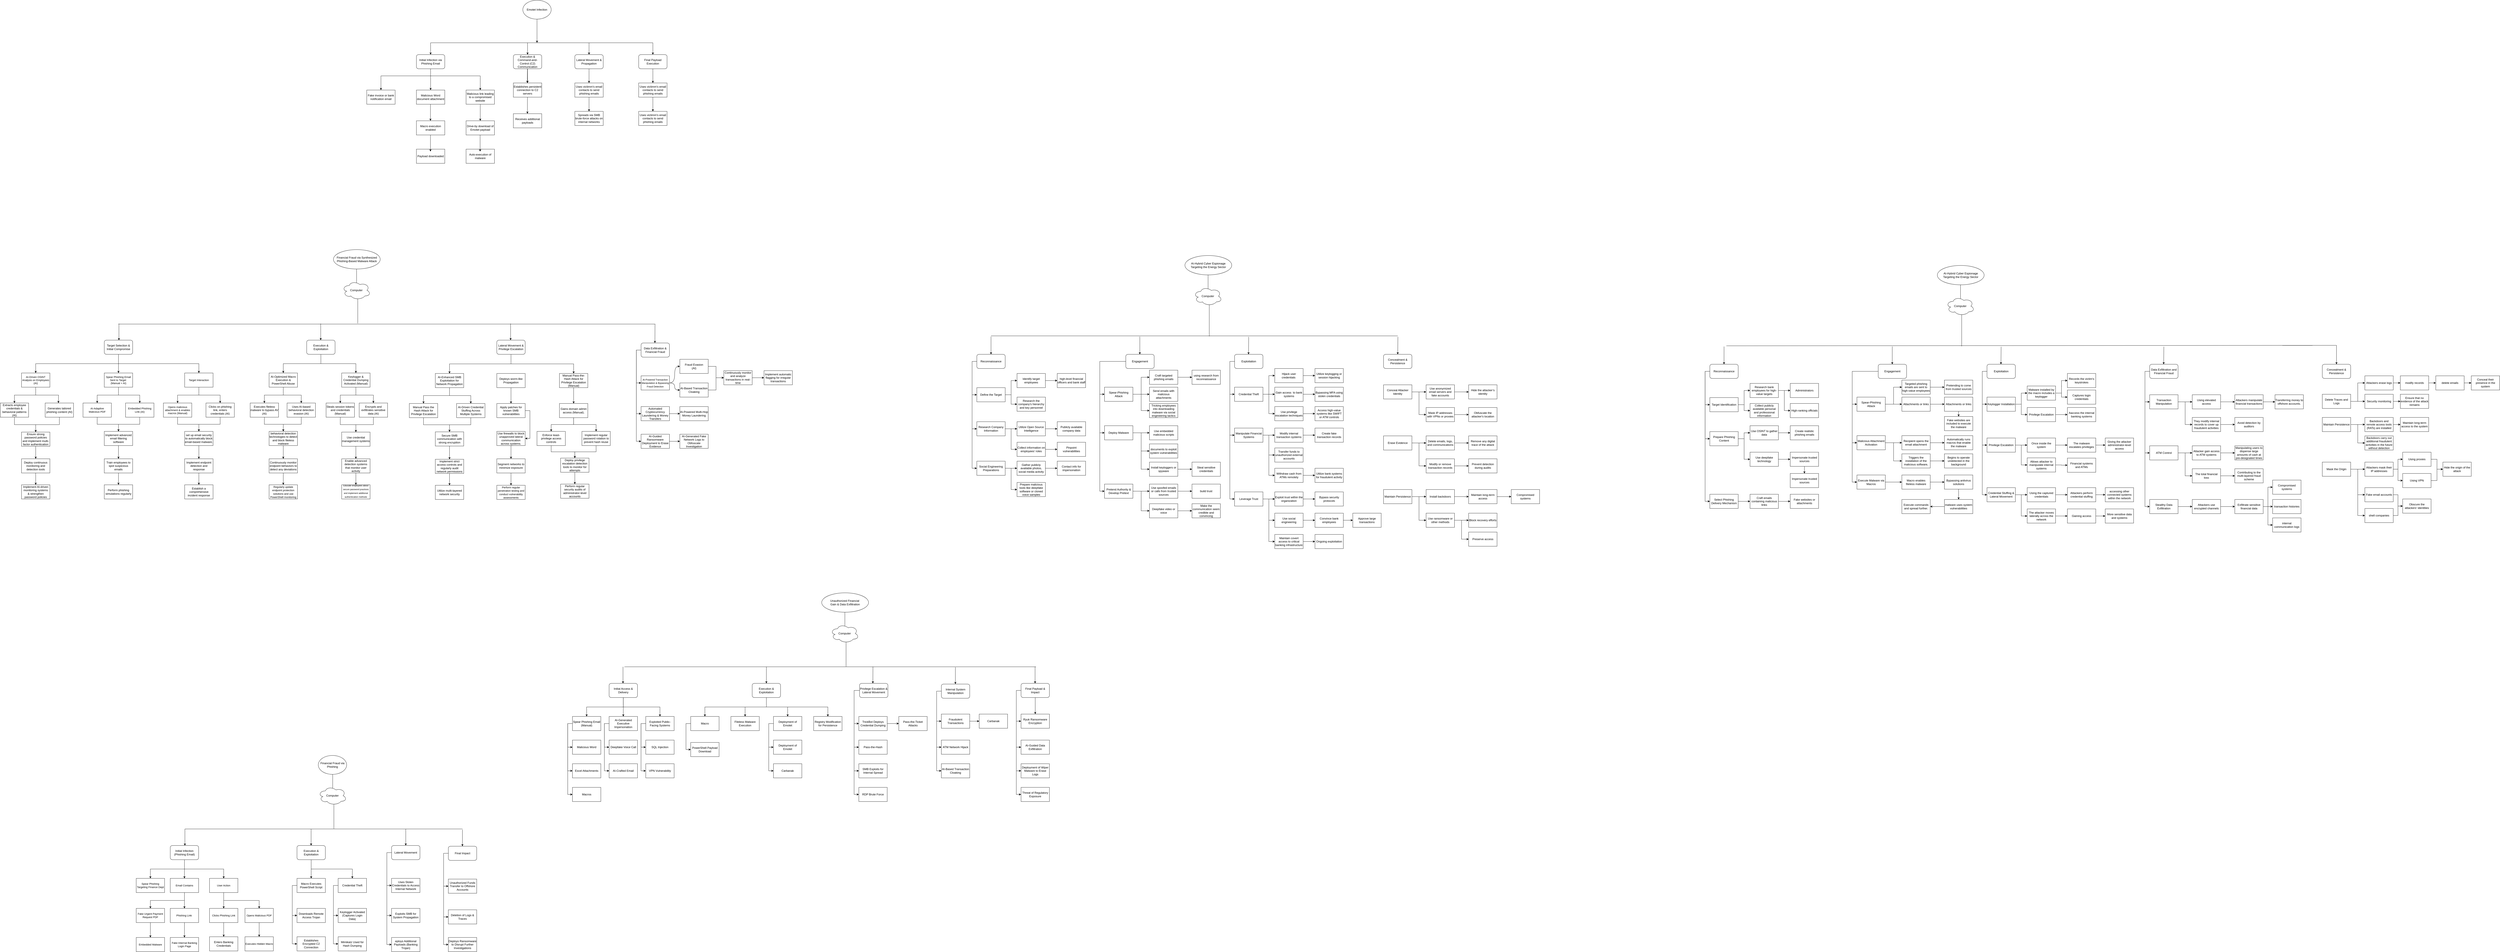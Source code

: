 <mxfile version="26.1.3">
  <diagram id="31d5PwhxR0wAVE4Sb7d_" name="Page-2">
    <mxGraphModel dx="6920" dy="3690" grid="0" gridSize="10" guides="1" tooltips="1" connect="1" arrows="1" fold="1" page="0" pageScale="1" pageWidth="850" pageHeight="1100" math="0" shadow="0">
      <root>
        <mxCell id="0" />
        <mxCell id="1" parent="0" />
        <mxCell id="ADdKbOvr9OxGY5025vm9-167" value="Financial Fraud via Phishing" style="ellipse;whiteSpace=wrap;html=1;" parent="1" vertex="1">
          <mxGeometry x="-635" y="3135" width="120" height="80" as="geometry" />
        </mxCell>
        <mxCell id="ADdKbOvr9OxGY5025vm9-257" style="edgeStyle=orthogonalEdgeStyle;rounded=0;orthogonalLoop=1;jettySize=auto;html=1;exitX=0;exitY=0.5;exitDx=0;exitDy=0;entryX=0;entryY=0.5;entryDx=0;entryDy=0;" parent="1" source="ADdKbOvr9OxGY5025vm9-170" target="ADdKbOvr9OxGY5025vm9-200" edge="1">
          <mxGeometry relative="1" as="geometry" />
        </mxCell>
        <mxCell id="ADdKbOvr9OxGY5025vm9-258" style="edgeStyle=orthogonalEdgeStyle;rounded=0;orthogonalLoop=1;jettySize=auto;html=1;exitX=0;exitY=0.5;exitDx=0;exitDy=0;entryX=0;entryY=0.5;entryDx=0;entryDy=0;" parent="1" source="ADdKbOvr9OxGY5025vm9-170" target="ADdKbOvr9OxGY5025vm9-201" edge="1">
          <mxGeometry relative="1" as="geometry" />
        </mxCell>
        <mxCell id="ADdKbOvr9OxGY5025vm9-260" style="edgeStyle=orthogonalEdgeStyle;rounded=0;orthogonalLoop=1;jettySize=auto;html=1;exitX=0;exitY=0.5;exitDx=0;exitDy=0;entryX=0;entryY=0.5;entryDx=0;entryDy=0;" parent="1" source="ADdKbOvr9OxGY5025vm9-170" target="ADdKbOvr9OxGY5025vm9-259" edge="1">
          <mxGeometry relative="1" as="geometry" />
        </mxCell>
        <mxCell id="ADdKbOvr9OxGY5025vm9-170" value="Lateral Movement" style="rounded=1;whiteSpace=wrap;html=1;" parent="1" vertex="1">
          <mxGeometry x="-325" y="3516" width="120" height="60" as="geometry" />
        </mxCell>
        <mxCell id="ADdKbOvr9OxGY5025vm9-264" style="edgeStyle=orthogonalEdgeStyle;rounded=0;orthogonalLoop=1;jettySize=auto;html=1;exitX=0;exitY=0.5;exitDx=0;exitDy=0;entryX=0;entryY=0.5;entryDx=0;entryDy=0;" parent="1" source="ADdKbOvr9OxGY5025vm9-177" target="ADdKbOvr9OxGY5025vm9-203" edge="1">
          <mxGeometry relative="1" as="geometry" />
        </mxCell>
        <mxCell id="ADdKbOvr9OxGY5025vm9-265" style="edgeStyle=orthogonalEdgeStyle;rounded=0;orthogonalLoop=1;jettySize=auto;html=1;exitX=0;exitY=0.5;exitDx=0;exitDy=0;entryX=0;entryY=0.5;entryDx=0;entryDy=0;" parent="1" source="ADdKbOvr9OxGY5025vm9-177" target="ADdKbOvr9OxGY5025vm9-202" edge="1">
          <mxGeometry relative="1" as="geometry" />
        </mxCell>
        <mxCell id="ADdKbOvr9OxGY5025vm9-266" value="" style="edgeStyle=orthogonalEdgeStyle;rounded=0;orthogonalLoop=1;jettySize=auto;html=1;exitX=0;exitY=0.5;exitDx=0;exitDy=0;entryX=0;entryY=0.5;entryDx=0;entryDy=0;" parent="1" source="ADdKbOvr9OxGY5025vm9-177" target="ADdKbOvr9OxGY5025vm9-206" edge="1">
          <mxGeometry relative="1" as="geometry" />
        </mxCell>
        <mxCell id="ADdKbOvr9OxGY5025vm9-177" value="Final Impact" style="rounded=1;whiteSpace=wrap;html=1;" parent="1" vertex="1">
          <mxGeometry x="-85" y="3519" width="120" height="60" as="geometry" />
        </mxCell>
        <mxCell id="ADdKbOvr9OxGY5025vm9-249" style="edgeStyle=orthogonalEdgeStyle;rounded=0;orthogonalLoop=1;jettySize=auto;html=1;exitX=0.5;exitY=1;exitDx=0;exitDy=0;entryX=0.5;entryY=0;entryDx=0;entryDy=0;" parent="1" source="ADdKbOvr9OxGY5025vm9-180" target="ADdKbOvr9OxGY5025vm9-248" edge="1">
          <mxGeometry relative="1" as="geometry" />
        </mxCell>
        <mxCell id="ADdKbOvr9OxGY5025vm9-250" style="edgeStyle=orthogonalEdgeStyle;rounded=0;orthogonalLoop=1;jettySize=auto;html=1;exitX=0.5;exitY=1;exitDx=0;exitDy=0;entryX=0.5;entryY=0;entryDx=0;entryDy=0;" parent="1" source="ADdKbOvr9OxGY5025vm9-180" target="ADdKbOvr9OxGY5025vm9-247" edge="1">
          <mxGeometry relative="1" as="geometry" />
        </mxCell>
        <mxCell id="ADdKbOvr9OxGY5025vm9-180" value="Execution &amp; Exploitation" style="rounded=1;whiteSpace=wrap;html=1;" parent="1" vertex="1">
          <mxGeometry x="-725" y="3516" width="120" height="60" as="geometry" />
        </mxCell>
        <mxCell id="ADdKbOvr9OxGY5025vm9-181" style="edgeStyle=orthogonalEdgeStyle;rounded=0;orthogonalLoop=1;jettySize=auto;html=1;exitX=0.5;exitY=1;exitDx=0;exitDy=0;entryX=0.5;entryY=0;entryDx=0;entryDy=0;" parent="1" source="ADdKbOvr9OxGY5025vm9-184" target="ADdKbOvr9OxGY5025vm9-187" edge="1">
          <mxGeometry relative="1" as="geometry" />
        </mxCell>
        <mxCell id="ADdKbOvr9OxGY5025vm9-182" style="edgeStyle=orthogonalEdgeStyle;rounded=0;orthogonalLoop=1;jettySize=auto;html=1;exitX=0.5;exitY=1;exitDx=0;exitDy=0;" parent="1" source="ADdKbOvr9OxGY5025vm9-184" target="ADdKbOvr9OxGY5025vm9-186" edge="1">
          <mxGeometry relative="1" as="geometry" />
        </mxCell>
        <mxCell id="ADdKbOvr9OxGY5025vm9-183" style="edgeStyle=orthogonalEdgeStyle;rounded=0;orthogonalLoop=1;jettySize=auto;html=1;exitX=0.5;exitY=1;exitDx=0;exitDy=0;entryX=0.5;entryY=0;entryDx=0;entryDy=0;" parent="1" source="ADdKbOvr9OxGY5025vm9-184" target="ADdKbOvr9OxGY5025vm9-185" edge="1">
          <mxGeometry relative="1" as="geometry" />
        </mxCell>
        <mxCell id="ADdKbOvr9OxGY5025vm9-184" value="Initial Infection&lt;div&gt;(Phishing Email)&lt;/div&gt;" style="rounded=1;whiteSpace=wrap;html=1;" parent="1" vertex="1">
          <mxGeometry x="-1261" y="3516" width="120" height="60" as="geometry" />
        </mxCell>
        <mxCell id="ADdKbOvr9OxGY5025vm9-238" style="edgeStyle=orthogonalEdgeStyle;rounded=0;orthogonalLoop=1;jettySize=auto;html=1;exitX=0.5;exitY=1;exitDx=0;exitDy=0;" parent="1" source="ADdKbOvr9OxGY5025vm9-185" target="ADdKbOvr9OxGY5025vm9-190" edge="1">
          <mxGeometry relative="1" as="geometry" />
        </mxCell>
        <mxCell id="ADdKbOvr9OxGY5025vm9-243" style="edgeStyle=orthogonalEdgeStyle;rounded=0;orthogonalLoop=1;jettySize=auto;html=1;exitX=0.5;exitY=1;exitDx=0;exitDy=0;entryX=0.5;entryY=0;entryDx=0;entryDy=0;" parent="1" source="ADdKbOvr9OxGY5025vm9-185" target="ADdKbOvr9OxGY5025vm9-194" edge="1">
          <mxGeometry relative="1" as="geometry" />
        </mxCell>
        <mxCell id="ADdKbOvr9OxGY5025vm9-185" value="User Action" style="rounded=0;whiteSpace=wrap;html=1;fontSize=11;" parent="1" vertex="1">
          <mxGeometry x="-1095" y="3655" width="120" height="60" as="geometry" />
        </mxCell>
        <mxCell id="ADdKbOvr9OxGY5025vm9-235" style="edgeStyle=orthogonalEdgeStyle;rounded=0;orthogonalLoop=1;jettySize=auto;html=1;exitX=0.5;exitY=1;exitDx=0;exitDy=0;" parent="1" source="ADdKbOvr9OxGY5025vm9-186" target="ADdKbOvr9OxGY5025vm9-220" edge="1">
          <mxGeometry relative="1" as="geometry" />
        </mxCell>
        <mxCell id="ADdKbOvr9OxGY5025vm9-236" style="edgeStyle=orthogonalEdgeStyle;rounded=0;orthogonalLoop=1;jettySize=auto;html=1;exitX=0.5;exitY=1;exitDx=0;exitDy=0;entryX=0.5;entryY=0;entryDx=0;entryDy=0;" parent="1" source="ADdKbOvr9OxGY5025vm9-186" target="ADdKbOvr9OxGY5025vm9-221" edge="1">
          <mxGeometry relative="1" as="geometry" />
        </mxCell>
        <mxCell id="ADdKbOvr9OxGY5025vm9-186" value="Email Contains" style="rounded=0;whiteSpace=wrap;html=1;fontSize=11;" parent="1" vertex="1">
          <mxGeometry x="-1261" y="3655" width="120" height="60" as="geometry" />
        </mxCell>
        <mxCell id="ADdKbOvr9OxGY5025vm9-187" value="Spear Phishing Targeting Finance Dept" style="rounded=0;whiteSpace=wrap;html=1;fontSize=11;" parent="1" vertex="1">
          <mxGeometry x="-1405" y="3655" width="120" height="60" as="geometry" />
        </mxCell>
        <mxCell id="ADdKbOvr9OxGY5025vm9-242" style="edgeStyle=orthogonalEdgeStyle;rounded=0;orthogonalLoop=1;jettySize=auto;html=1;exitX=0.5;exitY=1;exitDx=0;exitDy=0;" parent="1" source="ADdKbOvr9OxGY5025vm9-190" target="ADdKbOvr9OxGY5025vm9-199" edge="1">
          <mxGeometry relative="1" as="geometry" />
        </mxCell>
        <mxCell id="ADdKbOvr9OxGY5025vm9-190" value="Clicks Phishing Link" style="rounded=0;whiteSpace=wrap;html=1;fontSize=11;" parent="1" vertex="1">
          <mxGeometry x="-1095" y="3782" width="120" height="60" as="geometry" />
        </mxCell>
        <mxCell id="ADdKbOvr9OxGY5025vm9-244" style="edgeStyle=orthogonalEdgeStyle;rounded=0;orthogonalLoop=1;jettySize=auto;html=1;exitX=0.5;exitY=1;exitDx=0;exitDy=0;" parent="1" source="ADdKbOvr9OxGY5025vm9-194" target="ADdKbOvr9OxGY5025vm9-198" edge="1">
          <mxGeometry relative="1" as="geometry" />
        </mxCell>
        <mxCell id="ADdKbOvr9OxGY5025vm9-194" value="Opens Malicious PDF" style="rounded=0;whiteSpace=wrap;html=1;fontSize=11;" parent="1" vertex="1">
          <mxGeometry x="-945" y="3782" width="120" height="60" as="geometry" />
        </mxCell>
        <mxCell id="ADdKbOvr9OxGY5025vm9-198" value="Executes Hidden Macro" style="rounded=0;whiteSpace=wrap;html=1;fontSize=11;" parent="1" vertex="1">
          <mxGeometry x="-945" y="3902" width="120" height="60" as="geometry" />
        </mxCell>
        <mxCell id="ADdKbOvr9OxGY5025vm9-199" value="Enters Banking Credentials" style="rounded=0;whiteSpace=wrap;html=1;" parent="1" vertex="1">
          <mxGeometry x="-1095" y="3902" width="120" height="60" as="geometry" />
        </mxCell>
        <mxCell id="ADdKbOvr9OxGY5025vm9-200" value="Exploits SMB for System Propagation" style="rounded=0;whiteSpace=wrap;html=1;" parent="1" vertex="1">
          <mxGeometry x="-325" y="3782" width="120" height="60" as="geometry" />
        </mxCell>
        <mxCell id="ADdKbOvr9OxGY5025vm9-201" value="Uses Stolen Credentials to Access Internal Network" style="rounded=0;whiteSpace=wrap;html=1;" parent="1" vertex="1">
          <mxGeometry x="-325" y="3655" width="120" height="60" as="geometry" />
        </mxCell>
        <mxCell id="ADdKbOvr9OxGY5025vm9-202" value="Deletion of Logs &amp; Traces" style="rounded=0;whiteSpace=wrap;html=1;" parent="1" vertex="1">
          <mxGeometry x="-85" y="3788" width="120" height="60" as="geometry" />
        </mxCell>
        <mxCell id="ADdKbOvr9OxGY5025vm9-203" value="Unauthorized Funds Transfer to Offshore Accounts" style="rounded=0;whiteSpace=wrap;html=1;" parent="1" vertex="1">
          <mxGeometry x="-85" y="3658" width="120" height="60" as="geometry" />
        </mxCell>
        <mxCell id="ADdKbOvr9OxGY5025vm9-206" value="Deploys Ransomware to Disrupt Further Investigations" style="rounded=0;whiteSpace=wrap;html=1;" parent="1" vertex="1">
          <mxGeometry x="-85" y="3905" width="120" height="60" as="geometry" />
        </mxCell>
        <mxCell id="ADdKbOvr9OxGY5025vm9-207" value="Computer" style="ellipse;shape=cloud;whiteSpace=wrap;html=1;" parent="1" vertex="1">
          <mxGeometry x="-635" y="3265" width="120" height="80" as="geometry" />
        </mxCell>
        <mxCell id="ADdKbOvr9OxGY5025vm9-208" value="" style="endArrow=none;html=1;rounded=0;" parent="1" edge="1">
          <mxGeometry width="50" height="50" relative="1" as="geometry">
            <mxPoint x="-1199" y="3446" as="sourcePoint" />
            <mxPoint x="-25" y="3446" as="targetPoint" />
          </mxGeometry>
        </mxCell>
        <mxCell id="ADdKbOvr9OxGY5025vm9-210" value="" style="endArrow=classic;html=1;rounded=0;" parent="1" edge="1">
          <mxGeometry x="0.007" width="50" height="50" relative="1" as="geometry">
            <mxPoint x="-665.36" y="3446" as="sourcePoint" />
            <mxPoint x="-665.36" y="3516.0" as="targetPoint" />
            <mxPoint as="offset" />
          </mxGeometry>
        </mxCell>
        <mxCell id="ADdKbOvr9OxGY5025vm9-211" value="" style="endArrow=classic;html=1;rounded=0;" parent="1" edge="1">
          <mxGeometry width="50" height="50" relative="1" as="geometry">
            <mxPoint x="-265" y="3446" as="sourcePoint" />
            <mxPoint x="-265" y="3516" as="targetPoint" />
          </mxGeometry>
        </mxCell>
        <mxCell id="ADdKbOvr9OxGY5025vm9-212" value="" style="endArrow=classic;html=1;rounded=0;" parent="1" edge="1">
          <mxGeometry width="50" height="50" relative="1" as="geometry">
            <mxPoint x="-25.38" y="3449" as="sourcePoint" />
            <mxPoint x="-25.38" y="3519" as="targetPoint" />
          </mxGeometry>
        </mxCell>
        <mxCell id="ADdKbOvr9OxGY5025vm9-213" value="" style="endArrow=classic;html=1;rounded=0;entryX=0.516;entryY=0.005;entryDx=0;entryDy=0;entryPerimeter=0;" parent="1" target="ADdKbOvr9OxGY5025vm9-184" edge="1">
          <mxGeometry width="50" height="50" relative="1" as="geometry">
            <mxPoint x="-1199" y="3446" as="sourcePoint" />
            <mxPoint x="-1139" y="3476" as="targetPoint" />
          </mxGeometry>
        </mxCell>
        <mxCell id="ADdKbOvr9OxGY5025vm9-217" value="" style="endArrow=none;html=1;rounded=0;exitX=0.508;exitY=0.116;exitDx=0;exitDy=0;exitPerimeter=0;" parent="1" source="ADdKbOvr9OxGY5025vm9-207" edge="1">
          <mxGeometry width="50" height="50" relative="1" as="geometry">
            <mxPoint x="-574" y="3264" as="sourcePoint" />
            <mxPoint x="-574" y="3215" as="targetPoint" />
          </mxGeometry>
        </mxCell>
        <mxCell id="6-L4_wkneTpCRCNKvnSP-235" style="edgeStyle=orthogonalEdgeStyle;rounded=0;orthogonalLoop=1;jettySize=auto;html=1;exitX=0.5;exitY=1;exitDx=0;exitDy=0;entryX=0.5;entryY=0;entryDx=0;entryDy=0;" parent="1" source="ADdKbOvr9OxGY5025vm9-220" target="6-L4_wkneTpCRCNKvnSP-233" edge="1">
          <mxGeometry relative="1" as="geometry" />
        </mxCell>
        <mxCell id="ADdKbOvr9OxGY5025vm9-220" value="Phishing Link&amp;nbsp;" style="rounded=0;whiteSpace=wrap;html=1;fontSize=11;" parent="1" vertex="1">
          <mxGeometry x="-1261" y="3782" width="120" height="60" as="geometry" />
        </mxCell>
        <mxCell id="6-L4_wkneTpCRCNKvnSP-234" style="edgeStyle=orthogonalEdgeStyle;rounded=0;orthogonalLoop=1;jettySize=auto;html=1;exitX=0.5;exitY=1;exitDx=0;exitDy=0;entryX=0.5;entryY=0;entryDx=0;entryDy=0;" parent="1" source="ADdKbOvr9OxGY5025vm9-221" target="6-L4_wkneTpCRCNKvnSP-232" edge="1">
          <mxGeometry relative="1" as="geometry" />
        </mxCell>
        <mxCell id="ADdKbOvr9OxGY5025vm9-221" value="Fake Urgent Payment Request PDF" style="rounded=0;whiteSpace=wrap;html=1;fontSize=11;" parent="1" vertex="1">
          <mxGeometry x="-1405" y="3782" width="120" height="60" as="geometry" />
        </mxCell>
        <mxCell id="ADdKbOvr9OxGY5025vm9-245" value="Establishes Encrypted C2 Connection" style="rounded=0;whiteSpace=wrap;html=1;" parent="1" vertex="1">
          <mxGeometry x="-725" y="3902" width="120" height="60" as="geometry" />
        </mxCell>
        <mxCell id="ADdKbOvr9OxGY5025vm9-246" value="Downloads Remote Access Trojan" style="rounded=0;whiteSpace=wrap;html=1;" parent="1" vertex="1">
          <mxGeometry x="-725" y="3782" width="120" height="60" as="geometry" />
        </mxCell>
        <mxCell id="ADdKbOvr9OxGY5025vm9-255" style="edgeStyle=orthogonalEdgeStyle;rounded=0;orthogonalLoop=1;jettySize=auto;html=1;exitX=0;exitY=0.5;exitDx=0;exitDy=0;entryX=0;entryY=0.5;entryDx=0;entryDy=0;" parent="1" source="ADdKbOvr9OxGY5025vm9-247" target="ADdKbOvr9OxGY5025vm9-253" edge="1">
          <mxGeometry relative="1" as="geometry" />
        </mxCell>
        <mxCell id="ADdKbOvr9OxGY5025vm9-256" style="edgeStyle=orthogonalEdgeStyle;rounded=0;orthogonalLoop=1;jettySize=auto;html=1;exitX=0;exitY=0.5;exitDx=0;exitDy=0;entryX=0;entryY=0.5;entryDx=0;entryDy=0;" parent="1" source="ADdKbOvr9OxGY5025vm9-247" target="ADdKbOvr9OxGY5025vm9-254" edge="1">
          <mxGeometry relative="1" as="geometry" />
        </mxCell>
        <mxCell id="ADdKbOvr9OxGY5025vm9-247" value="Credential Theft" style="rounded=0;whiteSpace=wrap;html=1;" parent="1" vertex="1">
          <mxGeometry x="-551" y="3655" width="120" height="60" as="geometry" />
        </mxCell>
        <mxCell id="ADdKbOvr9OxGY5025vm9-251" style="edgeStyle=orthogonalEdgeStyle;rounded=0;orthogonalLoop=1;jettySize=auto;html=1;exitX=0;exitY=0.5;exitDx=0;exitDy=0;entryX=0;entryY=0.5;entryDx=0;entryDy=0;" parent="1" source="ADdKbOvr9OxGY5025vm9-248" target="ADdKbOvr9OxGY5025vm9-245" edge="1">
          <mxGeometry relative="1" as="geometry" />
        </mxCell>
        <mxCell id="ADdKbOvr9OxGY5025vm9-252" style="edgeStyle=orthogonalEdgeStyle;rounded=0;orthogonalLoop=1;jettySize=auto;html=1;exitX=0;exitY=0.5;exitDx=0;exitDy=0;entryX=0;entryY=0.5;entryDx=0;entryDy=0;" parent="1" source="ADdKbOvr9OxGY5025vm9-248" target="ADdKbOvr9OxGY5025vm9-246" edge="1">
          <mxGeometry relative="1" as="geometry" />
        </mxCell>
        <mxCell id="ADdKbOvr9OxGY5025vm9-248" value="Macro Executes PowerShell Script" style="rounded=0;whiteSpace=wrap;html=1;" parent="1" vertex="1">
          <mxGeometry x="-725" y="3655" width="120" height="60" as="geometry" />
        </mxCell>
        <mxCell id="ADdKbOvr9OxGY5025vm9-253" value="Mimikatz Used for Hash Dumping" style="rounded=0;whiteSpace=wrap;html=1;" parent="1" vertex="1">
          <mxGeometry x="-551" y="3902" width="120" height="60" as="geometry" />
        </mxCell>
        <mxCell id="ADdKbOvr9OxGY5025vm9-254" value="Keylogger Activated (Captures Login Data)" style="rounded=0;whiteSpace=wrap;html=1;" parent="1" vertex="1">
          <mxGeometry x="-551" y="3782" width="120" height="60" as="geometry" />
        </mxCell>
        <mxCell id="ADdKbOvr9OxGY5025vm9-259" value="eploys Additional Payloads (Banking Trojan)" style="rounded=0;whiteSpace=wrap;html=1;" parent="1" vertex="1">
          <mxGeometry x="-325" y="3905" width="120" height="60" as="geometry" />
        </mxCell>
        <mxCell id="ADdKbOvr9OxGY5025vm9-261" value="" style="endArrow=none;html=1;rounded=0;entryX=0.55;entryY=0.95;entryDx=0;entryDy=0;entryPerimeter=0;" parent="1" target="ADdKbOvr9OxGY5025vm9-207" edge="1">
          <mxGeometry width="50" height="50" relative="1" as="geometry">
            <mxPoint x="-569" y="3445" as="sourcePoint" />
            <mxPoint x="5" y="3585" as="targetPoint" />
          </mxGeometry>
        </mxCell>
        <mxCell id="6-L4_wkneTpCRCNKvnSP-1" value="Financial Fraud via Synthesized Phishing-Based Malware Attack" style="ellipse;whiteSpace=wrap;html=1;" parent="1" vertex="1">
          <mxGeometry x="-571" y="995" width="198" height="82" as="geometry" />
        </mxCell>
        <mxCell id="6-L4_wkneTpCRCNKvnSP-69" style="edgeStyle=orthogonalEdgeStyle;rounded=0;orthogonalLoop=1;jettySize=auto;html=1;exitX=0.5;exitY=1;exitDx=0;exitDy=0;entryX=0.5;entryY=0;entryDx=0;entryDy=0;" parent="1" source="6-L4_wkneTpCRCNKvnSP-5" target="6-L4_wkneTpCRCNKvnSP-31" edge="1">
          <mxGeometry relative="1" as="geometry" />
        </mxCell>
        <mxCell id="6-L4_wkneTpCRCNKvnSP-458" style="edgeStyle=orthogonalEdgeStyle;rounded=0;orthogonalLoop=1;jettySize=auto;html=1;exitX=0.5;exitY=1;exitDx=0;exitDy=0;" parent="1" source="6-L4_wkneTpCRCNKvnSP-5" target="6-L4_wkneTpCRCNKvnSP-448" edge="1">
          <mxGeometry relative="1" as="geometry" />
        </mxCell>
        <mxCell id="6-L4_wkneTpCRCNKvnSP-5" value="Lateral Movement &amp; Privilege Escalation" style="rounded=1;whiteSpace=wrap;html=1;" parent="1" vertex="1">
          <mxGeometry x="120" y="1378" width="120" height="60" as="geometry" />
        </mxCell>
        <mxCell id="6-L4_wkneTpCRCNKvnSP-6" style="edgeStyle=orthogonalEdgeStyle;rounded=0;orthogonalLoop=1;jettySize=auto;html=1;exitX=0;exitY=0.5;exitDx=0;exitDy=0;entryX=0;entryY=0.5;entryDx=0;entryDy=0;" parent="1" source="6-L4_wkneTpCRCNKvnSP-9" target="6-L4_wkneTpCRCNKvnSP-33" edge="1">
          <mxGeometry relative="1" as="geometry" />
        </mxCell>
        <mxCell id="6-L4_wkneTpCRCNKvnSP-7" style="edgeStyle=orthogonalEdgeStyle;rounded=0;orthogonalLoop=1;jettySize=auto;html=1;exitX=0;exitY=0.5;exitDx=0;exitDy=0;entryX=0;entryY=0.5;entryDx=0;entryDy=0;" parent="1" source="6-L4_wkneTpCRCNKvnSP-9" target="6-L4_wkneTpCRCNKvnSP-32" edge="1">
          <mxGeometry relative="1" as="geometry" />
        </mxCell>
        <mxCell id="6-L4_wkneTpCRCNKvnSP-8" value="" style="edgeStyle=orthogonalEdgeStyle;rounded=0;orthogonalLoop=1;jettySize=auto;html=1;exitX=0;exitY=0.5;exitDx=0;exitDy=0;entryX=0;entryY=0.5;entryDx=0;entryDy=0;" parent="1" source="6-L4_wkneTpCRCNKvnSP-9" target="6-L4_wkneTpCRCNKvnSP-34" edge="1">
          <mxGeometry relative="1" as="geometry" />
        </mxCell>
        <mxCell id="6-L4_wkneTpCRCNKvnSP-9" value="Data Exfiltration &amp; Financial Fraud" style="rounded=1;whiteSpace=wrap;html=1;" parent="1" vertex="1">
          <mxGeometry x="730.07" y="1390" width="120" height="60" as="geometry" />
        </mxCell>
        <mxCell id="6-L4_wkneTpCRCNKvnSP-10" style="edgeStyle=orthogonalEdgeStyle;rounded=0;orthogonalLoop=1;jettySize=auto;html=1;exitX=0.5;exitY=1;exitDx=0;exitDy=0;entryX=0.5;entryY=0;entryDx=0;entryDy=0;" parent="1" source="6-L4_wkneTpCRCNKvnSP-12" target="6-L4_wkneTpCRCNKvnSP-51" edge="1">
          <mxGeometry relative="1" as="geometry" />
        </mxCell>
        <mxCell id="6-L4_wkneTpCRCNKvnSP-11" style="edgeStyle=orthogonalEdgeStyle;rounded=0;orthogonalLoop=1;jettySize=auto;html=1;exitX=0.5;exitY=1;exitDx=0;exitDy=0;entryX=0.5;entryY=0;entryDx=0;entryDy=0;" parent="1" source="6-L4_wkneTpCRCNKvnSP-12" target="6-L4_wkneTpCRCNKvnSP-48" edge="1">
          <mxGeometry relative="1" as="geometry" />
        </mxCell>
        <mxCell id="6-L4_wkneTpCRCNKvnSP-12" value="Execution &amp; Exploitation" style="rounded=1;whiteSpace=wrap;html=1;" parent="1" vertex="1">
          <mxGeometry x="-684" y="1378" width="120" height="60" as="geometry" />
        </mxCell>
        <mxCell id="6-L4_wkneTpCRCNKvnSP-13" style="edgeStyle=orthogonalEdgeStyle;rounded=0;orthogonalLoop=1;jettySize=auto;html=1;exitX=0.5;exitY=1;exitDx=0;exitDy=0;entryX=0.5;entryY=0;entryDx=0;entryDy=0;" parent="1" source="6-L4_wkneTpCRCNKvnSP-16" target="6-L4_wkneTpCRCNKvnSP-23" edge="1">
          <mxGeometry relative="1" as="geometry" />
        </mxCell>
        <mxCell id="6-L4_wkneTpCRCNKvnSP-14" style="edgeStyle=orthogonalEdgeStyle;rounded=0;orthogonalLoop=1;jettySize=auto;html=1;exitX=0.5;exitY=1;exitDx=0;exitDy=0;" parent="1" source="6-L4_wkneTpCRCNKvnSP-16" target="6-L4_wkneTpCRCNKvnSP-22" edge="1">
          <mxGeometry relative="1" as="geometry" />
        </mxCell>
        <mxCell id="6-L4_wkneTpCRCNKvnSP-15" style="edgeStyle=orthogonalEdgeStyle;rounded=0;orthogonalLoop=1;jettySize=auto;html=1;exitX=0.5;exitY=1;exitDx=0;exitDy=0;entryX=0.5;entryY=0;entryDx=0;entryDy=0;" parent="1" source="6-L4_wkneTpCRCNKvnSP-16" target="6-L4_wkneTpCRCNKvnSP-19" edge="1">
          <mxGeometry relative="1" as="geometry" />
        </mxCell>
        <mxCell id="6-L4_wkneTpCRCNKvnSP-16" value="Target Selection &amp; Initial Compromise" style="rounded=1;whiteSpace=wrap;html=1;" parent="1" vertex="1">
          <mxGeometry x="-1540" y="1378" width="120" height="60" as="geometry" />
        </mxCell>
        <mxCell id="6-L4_wkneTpCRCNKvnSP-415" style="edgeStyle=orthogonalEdgeStyle;rounded=0;orthogonalLoop=1;jettySize=auto;html=1;exitX=0.5;exitY=1;exitDx=0;exitDy=0;entryX=0.5;entryY=0;entryDx=0;entryDy=0;" parent="1" source="6-L4_wkneTpCRCNKvnSP-19" target="6-L4_wkneTpCRCNKvnSP-25" edge="1">
          <mxGeometry relative="1" as="geometry" />
        </mxCell>
        <mxCell id="6-L4_wkneTpCRCNKvnSP-416" style="edgeStyle=orthogonalEdgeStyle;rounded=0;orthogonalLoop=1;jettySize=auto;html=1;exitX=0.5;exitY=1;exitDx=0;exitDy=0;entryX=0.5;entryY=0;entryDx=0;entryDy=0;" parent="1" source="6-L4_wkneTpCRCNKvnSP-19" target="6-L4_wkneTpCRCNKvnSP-29" edge="1">
          <mxGeometry relative="1" as="geometry" />
        </mxCell>
        <mxCell id="6-L4_wkneTpCRCNKvnSP-19" value="Target Interaction" style="rounded=0;whiteSpace=wrap;html=1;fontSize=11;" parent="1" vertex="1">
          <mxGeometry x="-1200" y="1517" width="120" height="60" as="geometry" />
        </mxCell>
        <mxCell id="6-L4_wkneTpCRCNKvnSP-406" style="edgeStyle=orthogonalEdgeStyle;rounded=0;orthogonalLoop=1;jettySize=auto;html=1;exitX=0.5;exitY=1;exitDx=0;exitDy=0;entryX=0.5;entryY=0;entryDx=0;entryDy=0;" parent="1" source="6-L4_wkneTpCRCNKvnSP-22" target="6-L4_wkneTpCRCNKvnSP-42" edge="1">
          <mxGeometry relative="1" as="geometry" />
        </mxCell>
        <mxCell id="6-L4_wkneTpCRCNKvnSP-407" style="edgeStyle=orthogonalEdgeStyle;rounded=0;orthogonalLoop=1;jettySize=auto;html=1;exitX=0.5;exitY=1;exitDx=0;exitDy=0;entryX=0.5;entryY=0;entryDx=0;entryDy=0;" parent="1" source="6-L4_wkneTpCRCNKvnSP-22" target="6-L4_wkneTpCRCNKvnSP-43" edge="1">
          <mxGeometry relative="1" as="geometry" />
        </mxCell>
        <mxCell id="6-L4_wkneTpCRCNKvnSP-22" value="Spear Phishing Email Sent to Target&amp;nbsp;&lt;div&gt;(Manual + AI)&lt;/div&gt;" style="rounded=0;whiteSpace=wrap;html=1;fontSize=11;" parent="1" vertex="1">
          <mxGeometry x="-1540" y="1517" width="120" height="60" as="geometry" />
        </mxCell>
        <mxCell id="6-L4_wkneTpCRCNKvnSP-60" style="edgeStyle=orthogonalEdgeStyle;rounded=0;orthogonalLoop=1;jettySize=auto;html=1;exitX=0.5;exitY=1;exitDx=0;exitDy=0;" parent="1" source="6-L4_wkneTpCRCNKvnSP-23" target="6-L4_wkneTpCRCNKvnSP-58" edge="1">
          <mxGeometry relative="1" as="geometry" />
        </mxCell>
        <mxCell id="6-L4_wkneTpCRCNKvnSP-61" style="edgeStyle=orthogonalEdgeStyle;rounded=0;orthogonalLoop=1;jettySize=auto;html=1;exitX=0.5;exitY=1;exitDx=0;exitDy=0;entryX=0.5;entryY=0;entryDx=0;entryDy=0;" parent="1" source="6-L4_wkneTpCRCNKvnSP-23" edge="1">
          <mxGeometry relative="1" as="geometry">
            <mxPoint x="-1734.0" y="1644" as="targetPoint" />
          </mxGeometry>
        </mxCell>
        <mxCell id="6-L4_wkneTpCRCNKvnSP-23" value="AI-Driven OSINT Analysis on Employees&lt;div&gt;(AI)&lt;/div&gt;" style="rounded=0;whiteSpace=wrap;html=1;fontSize=11;" parent="1" vertex="1">
          <mxGeometry x="-1890" y="1517" width="120" height="60" as="geometry" />
        </mxCell>
        <mxCell id="6-L4_wkneTpCRCNKvnSP-420" style="edgeStyle=orthogonalEdgeStyle;rounded=0;orthogonalLoop=1;jettySize=auto;html=1;exitX=0.5;exitY=1;exitDx=0;exitDy=0;entryX=0.5;entryY=0;entryDx=0;entryDy=0;" parent="1" source="6-L4_wkneTpCRCNKvnSP-25" target="6-L4_wkneTpCRCNKvnSP-419" edge="1">
          <mxGeometry relative="1" as="geometry" />
        </mxCell>
        <mxCell id="6-L4_wkneTpCRCNKvnSP-25" value="Opens malicious attachment &amp; enables macros (Manual)" style="rounded=0;whiteSpace=wrap;html=1;fontSize=11;" parent="1" vertex="1">
          <mxGeometry x="-1290" y="1644" width="120" height="60" as="geometry" />
        </mxCell>
        <mxCell id="6-L4_wkneTpCRCNKvnSP-422" style="edgeStyle=orthogonalEdgeStyle;rounded=0;orthogonalLoop=1;jettySize=auto;html=1;exitX=0.5;exitY=1;exitDx=0;exitDy=0;" parent="1" source="6-L4_wkneTpCRCNKvnSP-29" target="6-L4_wkneTpCRCNKvnSP-419" edge="1">
          <mxGeometry relative="1" as="geometry" />
        </mxCell>
        <mxCell id="6-L4_wkneTpCRCNKvnSP-29" value="Clicks on phishing link, enters credentials (AI)" style="rounded=0;whiteSpace=wrap;html=1;" parent="1" vertex="1">
          <mxGeometry x="-1110" y="1644" width="120" height="60" as="geometry" />
        </mxCell>
        <mxCell id="6-L4_wkneTpCRCNKvnSP-452" style="edgeStyle=orthogonalEdgeStyle;rounded=0;orthogonalLoop=1;jettySize=auto;html=1;exitX=0.5;exitY=1;exitDx=0;exitDy=0;entryX=0.5;entryY=0;entryDx=0;entryDy=0;" parent="1" source="6-L4_wkneTpCRCNKvnSP-30" target="6-L4_wkneTpCRCNKvnSP-451" edge="1">
          <mxGeometry relative="1" as="geometry" />
        </mxCell>
        <mxCell id="6-L4_wkneTpCRCNKvnSP-30" value="Manual Pass the Hash Attack for Privilege Escalation" style="rounded=0;whiteSpace=wrap;html=1;" parent="1" vertex="1">
          <mxGeometry x="-250" y="1646" width="120" height="60" as="geometry" />
        </mxCell>
        <mxCell id="6-L4_wkneTpCRCNKvnSP-446" style="edgeStyle=orthogonalEdgeStyle;rounded=0;orthogonalLoop=1;jettySize=auto;html=1;exitX=0.5;exitY=1;exitDx=0;exitDy=0;entryX=0.5;entryY=0;entryDx=0;entryDy=0;" parent="1" source="6-L4_wkneTpCRCNKvnSP-31" target="6-L4_wkneTpCRCNKvnSP-30" edge="1">
          <mxGeometry relative="1" as="geometry" />
        </mxCell>
        <mxCell id="6-L4_wkneTpCRCNKvnSP-447" style="edgeStyle=orthogonalEdgeStyle;rounded=0;orthogonalLoop=1;jettySize=auto;html=1;exitX=0.5;exitY=1;exitDx=0;exitDy=0;entryX=0.5;entryY=0;entryDx=0;entryDy=0;" parent="1" source="6-L4_wkneTpCRCNKvnSP-31" target="6-L4_wkneTpCRCNKvnSP-54" edge="1">
          <mxGeometry relative="1" as="geometry" />
        </mxCell>
        <mxCell id="6-L4_wkneTpCRCNKvnSP-31" value="AI-Enhanced SMB Exploitation for Network Propagation" style="rounded=0;whiteSpace=wrap;html=1;" parent="1" vertex="1">
          <mxGeometry x="-140" y="1519" width="120" height="60" as="geometry" />
        </mxCell>
        <mxCell id="6-L4_wkneTpCRCNKvnSP-92" style="edgeStyle=orthogonalEdgeStyle;rounded=0;orthogonalLoop=1;jettySize=auto;html=1;exitX=1;exitY=0.5;exitDx=0;exitDy=0;entryX=0;entryY=0.5;entryDx=0;entryDy=0;curved=1;" parent="1" source="6-L4_wkneTpCRCNKvnSP-32" target="6-L4_wkneTpCRCNKvnSP-85" edge="1">
          <mxGeometry relative="1" as="geometry" />
        </mxCell>
        <mxCell id="6-L4_wkneTpCRCNKvnSP-32" value="Automated Cryptocurrency Laundering &amp; Money Transfers" style="rounded=0;whiteSpace=wrap;html=1;" parent="1" vertex="1">
          <mxGeometry x="730.07" y="1659" width="120" height="60" as="geometry" />
        </mxCell>
        <mxCell id="6-L4_wkneTpCRCNKvnSP-89" style="edgeStyle=orthogonalEdgeStyle;rounded=0;orthogonalLoop=1;jettySize=auto;html=1;exitX=1;exitY=0.5;exitDx=0;exitDy=0;entryX=0;entryY=0.5;entryDx=0;entryDy=0;curved=1;" parent="1" source="6-L4_wkneTpCRCNKvnSP-33" target="6-L4_wkneTpCRCNKvnSP-87" edge="1">
          <mxGeometry relative="1" as="geometry" />
        </mxCell>
        <mxCell id="6-L4_wkneTpCRCNKvnSP-90" style="edgeStyle=orthogonalEdgeStyle;rounded=0;orthogonalLoop=1;jettySize=auto;html=1;exitX=1;exitY=0.5;exitDx=0;exitDy=0;entryX=0;entryY=0.5;entryDx=0;entryDy=0;curved=1;" parent="1" source="6-L4_wkneTpCRCNKvnSP-33" target="6-L4_wkneTpCRCNKvnSP-86" edge="1">
          <mxGeometry relative="1" as="geometry" />
        </mxCell>
        <mxCell id="6-L4_wkneTpCRCNKvnSP-33" value="&lt;font style=&quot;font-size: 10px;&quot;&gt;AI-Powered Transaction Manipulation &amp;amp; Bypassing Fraud Detection&lt;/font&gt;" style="rounded=0;whiteSpace=wrap;html=1;" parent="1" vertex="1">
          <mxGeometry x="730.07" y="1529" width="120" height="60" as="geometry" />
        </mxCell>
        <mxCell id="6-L4_wkneTpCRCNKvnSP-93" style="edgeStyle=orthogonalEdgeStyle;rounded=0;orthogonalLoop=1;jettySize=auto;html=1;exitX=1;exitY=0.5;exitDx=0;exitDy=0;entryX=0;entryY=0.5;entryDx=0;entryDy=0;curved=1;" parent="1" source="6-L4_wkneTpCRCNKvnSP-34" target="6-L4_wkneTpCRCNKvnSP-88" edge="1">
          <mxGeometry relative="1" as="geometry" />
        </mxCell>
        <mxCell id="6-L4_wkneTpCRCNKvnSP-34" value="AI-Guided Ransomware Deployment to Erase Evidence" style="rounded=0;whiteSpace=wrap;html=1;" parent="1" vertex="1">
          <mxGeometry x="730.07" y="1776" width="120" height="60" as="geometry" />
        </mxCell>
        <mxCell id="6-L4_wkneTpCRCNKvnSP-35" value="Computer" style="ellipse;shape=cloud;whiteSpace=wrap;html=1;" parent="1" vertex="1">
          <mxGeometry x="-534" y="1127" width="120" height="80" as="geometry" />
        </mxCell>
        <mxCell id="6-L4_wkneTpCRCNKvnSP-36" value="" style="endArrow=none;html=1;rounded=0;" parent="1" edge="1">
          <mxGeometry width="50" height="50" relative="1" as="geometry">
            <mxPoint x="-1480" y="1310" as="sourcePoint" />
            <mxPoint x="790" y="1310" as="targetPoint" />
          </mxGeometry>
        </mxCell>
        <mxCell id="6-L4_wkneTpCRCNKvnSP-37" value="" style="endArrow=classic;html=1;rounded=0;" parent="1" edge="1">
          <mxGeometry x="0.007" width="50" height="50" relative="1" as="geometry">
            <mxPoint x="-624.71" y="1308" as="sourcePoint" />
            <mxPoint x="-624.71" y="1378.0" as="targetPoint" />
            <mxPoint as="offset" />
          </mxGeometry>
        </mxCell>
        <mxCell id="6-L4_wkneTpCRCNKvnSP-38" value="" style="endArrow=classic;html=1;rounded=0;" parent="1" edge="1">
          <mxGeometry width="50" height="50" relative="1" as="geometry">
            <mxPoint x="178.33" y="1308" as="sourcePoint" />
            <mxPoint x="178.33" y="1378" as="targetPoint" />
          </mxGeometry>
        </mxCell>
        <mxCell id="6-L4_wkneTpCRCNKvnSP-39" value="" style="endArrow=classic;html=1;rounded=0;" parent="1" edge="1">
          <mxGeometry width="50" height="50" relative="1" as="geometry">
            <mxPoint x="789" y="1310" as="sourcePoint" />
            <mxPoint x="788.64" y="1390" as="targetPoint" />
          </mxGeometry>
        </mxCell>
        <mxCell id="6-L4_wkneTpCRCNKvnSP-40" value="" style="endArrow=classic;html=1;rounded=0;entryX=0.516;entryY=0.005;entryDx=0;entryDy=0;entryPerimeter=0;" parent="1" target="6-L4_wkneTpCRCNKvnSP-16" edge="1">
          <mxGeometry width="50" height="50" relative="1" as="geometry">
            <mxPoint x="-1478" y="1308" as="sourcePoint" />
            <mxPoint x="-1038" y="1338" as="targetPoint" />
          </mxGeometry>
        </mxCell>
        <mxCell id="6-L4_wkneTpCRCNKvnSP-41" value="" style="endArrow=none;html=1;rounded=0;exitX=0.508;exitY=0.116;exitDx=0;exitDy=0;exitPerimeter=0;" parent="1" source="6-L4_wkneTpCRCNKvnSP-35" edge="1">
          <mxGeometry width="50" height="50" relative="1" as="geometry">
            <mxPoint x="-473" y="1126" as="sourcePoint" />
            <mxPoint x="-473" y="1077" as="targetPoint" />
          </mxGeometry>
        </mxCell>
        <mxCell id="6-L4_wkneTpCRCNKvnSP-412" style="edgeStyle=orthogonalEdgeStyle;rounded=0;orthogonalLoop=1;jettySize=auto;html=1;exitX=0.5;exitY=1;exitDx=0;exitDy=0;entryX=0.5;entryY=0;entryDx=0;entryDy=0;" parent="1" source="6-L4_wkneTpCRCNKvnSP-43" target="6-L4_wkneTpCRCNKvnSP-410" edge="1">
          <mxGeometry relative="1" as="geometry" />
        </mxCell>
        <mxCell id="6-L4_wkneTpCRCNKvnSP-43" value="Embedded Phishing Link (AI)" style="rounded=0;whiteSpace=wrap;html=1;fontSize=11;" parent="1" vertex="1">
          <mxGeometry x="-1450" y="1644" width="120" height="60" as="geometry" />
        </mxCell>
        <mxCell id="6-L4_wkneTpCRCNKvnSP-432" value="" style="edgeStyle=orthogonalEdgeStyle;rounded=0;orthogonalLoop=1;jettySize=auto;html=1;" parent="1" source="6-L4_wkneTpCRCNKvnSP-44" target="6-L4_wkneTpCRCNKvnSP-430" edge="1">
          <mxGeometry relative="1" as="geometry" />
        </mxCell>
        <mxCell id="6-L4_wkneTpCRCNKvnSP-44" value="Uses AI-based behavioral detection evasion (AI)" style="rounded=0;whiteSpace=wrap;html=1;" parent="1" vertex="1">
          <mxGeometry x="-767" y="1644" width="120" height="60" as="geometry" />
        </mxCell>
        <mxCell id="6-L4_wkneTpCRCNKvnSP-431" style="edgeStyle=orthogonalEdgeStyle;rounded=0;orthogonalLoop=1;jettySize=auto;html=1;exitX=0.5;exitY=1;exitDx=0;exitDy=0;entryX=0.5;entryY=0;entryDx=0;entryDy=0;" parent="1" source="6-L4_wkneTpCRCNKvnSP-45" target="6-L4_wkneTpCRCNKvnSP-430" edge="1">
          <mxGeometry relative="1" as="geometry" />
        </mxCell>
        <mxCell id="6-L4_wkneTpCRCNKvnSP-45" value="Executes fileless malware to bypass AV (AI)" style="rounded=0;whiteSpace=wrap;html=1;" parent="1" vertex="1">
          <mxGeometry x="-923" y="1644" width="120" height="60" as="geometry" />
        </mxCell>
        <mxCell id="6-L4_wkneTpCRCNKvnSP-435" style="edgeStyle=orthogonalEdgeStyle;rounded=0;orthogonalLoop=1;jettySize=auto;html=1;exitX=0.5;exitY=1;exitDx=0;exitDy=0;" parent="1" source="6-L4_wkneTpCRCNKvnSP-48" target="6-L4_wkneTpCRCNKvnSP-53" edge="1">
          <mxGeometry relative="1" as="geometry" />
        </mxCell>
        <mxCell id="6-L4_wkneTpCRCNKvnSP-436" style="edgeStyle=orthogonalEdgeStyle;rounded=0;orthogonalLoop=1;jettySize=auto;html=1;exitX=0.5;exitY=1;exitDx=0;exitDy=0;" parent="1" source="6-L4_wkneTpCRCNKvnSP-48" target="6-L4_wkneTpCRCNKvnSP-52" edge="1">
          <mxGeometry relative="1" as="geometry" />
        </mxCell>
        <mxCell id="6-L4_wkneTpCRCNKvnSP-48" value="Keylogger &amp; Credential Dumping Activated (Manual)" style="rounded=0;whiteSpace=wrap;html=1;" parent="1" vertex="1">
          <mxGeometry x="-536" y="1517" width="120" height="60" as="geometry" />
        </mxCell>
        <mxCell id="6-L4_wkneTpCRCNKvnSP-426" style="edgeStyle=orthogonalEdgeStyle;rounded=0;orthogonalLoop=1;jettySize=auto;html=1;exitX=0.5;exitY=1;exitDx=0;exitDy=0;entryX=0.5;entryY=0;entryDx=0;entryDy=0;" parent="1" source="6-L4_wkneTpCRCNKvnSP-51" target="6-L4_wkneTpCRCNKvnSP-45" edge="1">
          <mxGeometry relative="1" as="geometry" />
        </mxCell>
        <mxCell id="6-L4_wkneTpCRCNKvnSP-427" style="edgeStyle=orthogonalEdgeStyle;rounded=0;orthogonalLoop=1;jettySize=auto;html=1;" parent="1" source="6-L4_wkneTpCRCNKvnSP-51" target="6-L4_wkneTpCRCNKvnSP-44" edge="1">
          <mxGeometry relative="1" as="geometry" />
        </mxCell>
        <mxCell id="6-L4_wkneTpCRCNKvnSP-51" value="AI-Optimized Macro Execution &amp; PowerShell Abuse" style="rounded=0;whiteSpace=wrap;html=1;" parent="1" vertex="1">
          <mxGeometry x="-843" y="1517" width="120" height="60" as="geometry" />
        </mxCell>
        <mxCell id="6-L4_wkneTpCRCNKvnSP-441" style="edgeStyle=orthogonalEdgeStyle;rounded=0;orthogonalLoop=1;jettySize=auto;html=1;exitX=0.5;exitY=1;exitDx=0;exitDy=0;" parent="1" source="6-L4_wkneTpCRCNKvnSP-52" target="6-L4_wkneTpCRCNKvnSP-439" edge="1">
          <mxGeometry relative="1" as="geometry" />
        </mxCell>
        <mxCell id="6-L4_wkneTpCRCNKvnSP-52" value="Encrypts and exfiltrates sensitive data (AI)" style="rounded=0;whiteSpace=wrap;html=1;" parent="1" vertex="1">
          <mxGeometry x="-462" y="1644" width="120" height="60" as="geometry" />
        </mxCell>
        <mxCell id="6-L4_wkneTpCRCNKvnSP-440" style="edgeStyle=orthogonalEdgeStyle;rounded=0;orthogonalLoop=1;jettySize=auto;html=1;exitX=0.5;exitY=1;exitDx=0;exitDy=0;" parent="1" source="6-L4_wkneTpCRCNKvnSP-53" target="6-L4_wkneTpCRCNKvnSP-439" edge="1">
          <mxGeometry relative="1" as="geometry" />
        </mxCell>
        <mxCell id="6-L4_wkneTpCRCNKvnSP-53" value="Steals session tokens and credentials (Manual)" style="rounded=0;whiteSpace=wrap;html=1;" parent="1" vertex="1">
          <mxGeometry x="-602" y="1644" width="120" height="60" as="geometry" />
        </mxCell>
        <mxCell id="6-L4_wkneTpCRCNKvnSP-454" style="edgeStyle=orthogonalEdgeStyle;rounded=0;orthogonalLoop=1;jettySize=auto;html=1;exitX=0.5;exitY=1;exitDx=0;exitDy=0;" parent="1" source="6-L4_wkneTpCRCNKvnSP-54" target="6-L4_wkneTpCRCNKvnSP-451" edge="1">
          <mxGeometry relative="1" as="geometry" />
        </mxCell>
        <mxCell id="6-L4_wkneTpCRCNKvnSP-54" value="AI-Driven Credential Stuffing Across Multiple Systems" style="rounded=0;whiteSpace=wrap;html=1;" parent="1" vertex="1">
          <mxGeometry x="-50" y="1646" width="120" height="60" as="geometry" />
        </mxCell>
        <mxCell id="6-L4_wkneTpCRCNKvnSP-55" value="" style="endArrow=none;html=1;rounded=0;entryX=0.55;entryY=0.95;entryDx=0;entryDy=0;entryPerimeter=0;" parent="1" target="6-L4_wkneTpCRCNKvnSP-35" edge="1">
          <mxGeometry width="50" height="50" relative="1" as="geometry">
            <mxPoint x="-468" y="1307" as="sourcePoint" />
            <mxPoint x="106" y="1447" as="targetPoint" />
          </mxGeometry>
        </mxCell>
        <mxCell id="6-L4_wkneTpCRCNKvnSP-397" style="edgeStyle=orthogonalEdgeStyle;rounded=0;orthogonalLoop=1;jettySize=auto;html=1;exitX=0.5;exitY=1;exitDx=0;exitDy=0;entryX=0.5;entryY=0;entryDx=0;entryDy=0;" parent="1" source="6-L4_wkneTpCRCNKvnSP-58" target="6-L4_wkneTpCRCNKvnSP-394" edge="1">
          <mxGeometry relative="1" as="geometry" />
        </mxCell>
        <mxCell id="6-L4_wkneTpCRCNKvnSP-58" value="Extracts employee credentials &amp;amp; behavioral patterns (AI)" style="rounded=0;whiteSpace=wrap;html=1;" parent="1" vertex="1">
          <mxGeometry x="-1980" y="1644" width="120" height="60" as="geometry" />
        </mxCell>
        <mxCell id="6-L4_wkneTpCRCNKvnSP-405" style="edgeStyle=orthogonalEdgeStyle;rounded=0;orthogonalLoop=1;jettySize=auto;html=1;exitX=0.5;exitY=1;exitDx=0;exitDy=0;entryX=0.5;entryY=0;entryDx=0;entryDy=0;" parent="1" source="6-L4_wkneTpCRCNKvnSP-59" target="6-L4_wkneTpCRCNKvnSP-394" edge="1">
          <mxGeometry relative="1" as="geometry" />
        </mxCell>
        <mxCell id="6-L4_wkneTpCRCNKvnSP-59" value="Generates tailored phishing content (AI)" style="rounded=0;whiteSpace=wrap;html=1;" parent="1" vertex="1">
          <mxGeometry x="-1790" y="1644" width="120" height="60" as="geometry" />
        </mxCell>
        <mxCell id="6-L4_wkneTpCRCNKvnSP-85" value="AI-Powered Multi-Hop Money Laundering" style="rounded=0;whiteSpace=wrap;html=1;" parent="1" vertex="1">
          <mxGeometry x="894.07" y="1659" width="120" height="60" as="geometry" />
        </mxCell>
        <mxCell id="6-L4_wkneTpCRCNKvnSP-482" style="edgeStyle=orthogonalEdgeStyle;rounded=0;orthogonalLoop=1;jettySize=auto;html=1;exitX=1;exitY=0.5;exitDx=0;exitDy=0;entryX=0;entryY=0.5;entryDx=0;entryDy=0;" parent="1" source="6-L4_wkneTpCRCNKvnSP-86" target="6-L4_wkneTpCRCNKvnSP-483" edge="1">
          <mxGeometry relative="1" as="geometry">
            <mxPoint x="1080" y="1530" as="targetPoint" />
          </mxGeometry>
        </mxCell>
        <mxCell id="6-L4_wkneTpCRCNKvnSP-86" value="&lt;meta charset=&quot;utf-8&quot;&gt;AI-Based Transaction Cloaking" style="rounded=0;whiteSpace=wrap;html=1;" parent="1" vertex="1">
          <mxGeometry x="894.07" y="1559" width="120" height="60" as="geometry" />
        </mxCell>
        <mxCell id="6-L4_wkneTpCRCNKvnSP-481" style="edgeStyle=orthogonalEdgeStyle;rounded=0;orthogonalLoop=1;jettySize=auto;html=1;exitX=1;exitY=0.5;exitDx=0;exitDy=0;entryX=0;entryY=0.5;entryDx=0;entryDy=0;" parent="1" source="6-L4_wkneTpCRCNKvnSP-87" target="6-L4_wkneTpCRCNKvnSP-483" edge="1">
          <mxGeometry relative="1" as="geometry">
            <mxPoint x="1080" y="1540" as="targetPoint" />
          </mxGeometry>
        </mxCell>
        <mxCell id="6-L4_wkneTpCRCNKvnSP-87" value="Fraud Evasion&lt;div&gt;(AI)&lt;/div&gt;" style="rounded=0;whiteSpace=wrap;html=1;" parent="1" vertex="1">
          <mxGeometry x="894.07" y="1459" width="120" height="60" as="geometry" />
        </mxCell>
        <mxCell id="6-L4_wkneTpCRCNKvnSP-88" value="AI-Generated Fake Network Logs to Obfuscate Investigation" style="rounded=0;whiteSpace=wrap;html=1;" parent="1" vertex="1">
          <mxGeometry x="894.07" y="1776" width="120" height="60" as="geometry" />
        </mxCell>
        <mxCell id="6-L4_wkneTpCRCNKvnSP-95" value="AI-Hybrid Cyber Espionage Targeting the Energy Sector" style="ellipse;whiteSpace=wrap;html=1;" parent="1" vertex="1">
          <mxGeometry x="3030" y="1020" width="198" height="82" as="geometry" />
        </mxCell>
        <mxCell id="6-L4_wkneTpCRCNKvnSP-133" value="Computer" style="ellipse;shape=cloud;whiteSpace=wrap;html=1;" parent="1" vertex="1">
          <mxGeometry x="3067" y="1152" width="120" height="80" as="geometry" />
        </mxCell>
        <mxCell id="6-L4_wkneTpCRCNKvnSP-134" value="" style="endArrow=none;html=1;rounded=0;" parent="1" edge="1">
          <mxGeometry width="50" height="50" relative="1" as="geometry">
            <mxPoint x="2210" y="1360" as="sourcePoint" />
            <mxPoint x="3930" y="1360" as="targetPoint" />
          </mxGeometry>
        </mxCell>
        <mxCell id="6-L4_wkneTpCRCNKvnSP-135" value="" style="endArrow=classic;html=1;rounded=0;entryX=0.5;entryY=0;entryDx=0;entryDy=0;" parent="1" edge="1">
          <mxGeometry x="0.007" width="50" height="50" relative="1" as="geometry">
            <mxPoint x="2839.33" y="1363" as="sourcePoint" />
            <mxPoint x="2839.33" y="1438.0" as="targetPoint" />
            <mxPoint as="offset" />
          </mxGeometry>
        </mxCell>
        <mxCell id="6-L4_wkneTpCRCNKvnSP-137" value="" style="endArrow=classic;html=1;rounded=0;entryX=0.5;entryY=0;entryDx=0;entryDy=0;" parent="1" edge="1">
          <mxGeometry width="50" height="50" relative="1" as="geometry">
            <mxPoint x="3930.75" y="1364" as="sourcePoint" />
            <mxPoint x="3930" y="1438" as="targetPoint" />
          </mxGeometry>
        </mxCell>
        <mxCell id="6-L4_wkneTpCRCNKvnSP-138" value="" style="endArrow=classic;html=1;rounded=0;entryX=0.5;entryY=0;entryDx=0;entryDy=0;" parent="1" target="hpRfJ8nbtzff6yS5IwhG-3" edge="1">
          <mxGeometry width="50" height="50" relative="1" as="geometry">
            <mxPoint x="2210" y="1363" as="sourcePoint" />
            <mxPoint x="2250.17" y="1433" as="targetPoint" />
          </mxGeometry>
        </mxCell>
        <mxCell id="6-L4_wkneTpCRCNKvnSP-139" value="" style="endArrow=none;html=1;rounded=0;exitX=0.508;exitY=0.116;exitDx=0;exitDy=0;exitPerimeter=0;" parent="1" source="6-L4_wkneTpCRCNKvnSP-133" edge="1">
          <mxGeometry width="50" height="50" relative="1" as="geometry">
            <mxPoint x="3128" y="1151" as="sourcePoint" />
            <mxPoint x="3128" y="1102" as="targetPoint" />
          </mxGeometry>
        </mxCell>
        <mxCell id="6-L4_wkneTpCRCNKvnSP-153" value="" style="endArrow=none;html=1;rounded=0;entryX=0.55;entryY=0.95;entryDx=0;entryDy=0;entryPerimeter=0;" parent="1" target="6-L4_wkneTpCRCNKvnSP-133" edge="1">
          <mxGeometry width="50" height="50" relative="1" as="geometry">
            <mxPoint x="3133" y="1362" as="sourcePoint" />
            <mxPoint x="3237" y="1502" as="targetPoint" />
          </mxGeometry>
        </mxCell>
        <mxCell id="6-L4_wkneTpCRCNKvnSP-215" style="edgeStyle=orthogonalEdgeStyle;rounded=0;orthogonalLoop=1;jettySize=auto;html=1;exitX=0;exitY=0.5;exitDx=0;exitDy=0;entryX=0;entryY=0.5;entryDx=0;entryDy=0;" parent="1" edge="1">
          <mxGeometry relative="1" as="geometry">
            <mxPoint x="2050" y="1453" as="sourcePoint" />
          </mxGeometry>
        </mxCell>
        <mxCell id="6-L4_wkneTpCRCNKvnSP-216" style="edgeStyle=orthogonalEdgeStyle;rounded=0;orthogonalLoop=1;jettySize=auto;html=1;exitX=0;exitY=0.5;exitDx=0;exitDy=0;entryX=0;entryY=0.5;entryDx=0;entryDy=0;" parent="1" edge="1">
          <mxGeometry relative="1" as="geometry">
            <mxPoint x="2050" y="1453" as="sourcePoint" />
          </mxGeometry>
        </mxCell>
        <mxCell id="6-L4_wkneTpCRCNKvnSP-217" style="edgeStyle=orthogonalEdgeStyle;rounded=0;orthogonalLoop=1;jettySize=auto;html=1;exitX=0;exitY=0.5;exitDx=0;exitDy=0;entryX=0;entryY=0.5;entryDx=0;entryDy=0;" parent="1" edge="1">
          <mxGeometry relative="1" as="geometry">
            <mxPoint x="2050" y="1453" as="sourcePoint" />
          </mxGeometry>
        </mxCell>
        <mxCell id="6-L4_wkneTpCRCNKvnSP-232" value="&lt;meta charset=&quot;utf-8&quot;&gt;&lt;span style=&quot;color: rgb(0, 0, 0); font-family: Helvetica; font-size: 11px; font-style: normal; font-variant-ligatures: normal; font-variant-caps: normal; font-weight: 400; letter-spacing: normal; orphans: 2; text-align: center; text-indent: 0px; text-transform: none; widows: 2; word-spacing: 0px; -webkit-text-stroke-width: 0px; white-space: normal; background-color: rgb(255, 255, 255); text-decoration-thickness: initial; text-decoration-style: initial; text-decoration-color: initial; display: inline !important; float: none;&quot;&gt;Embedded Malware&lt;/span&gt;" style="rounded=0;whiteSpace=wrap;html=1;" parent="1" vertex="1">
          <mxGeometry x="-1405" y="3905" width="120" height="60" as="geometry" />
        </mxCell>
        <mxCell id="6-L4_wkneTpCRCNKvnSP-233" value="Fake Internal Banking Login Page" style="rounded=0;whiteSpace=wrap;html=1;fontSize=11;" parent="1" vertex="1">
          <mxGeometry x="-1261" y="3905" width="120" height="60" as="geometry" />
        </mxCell>
        <mxCell id="6-L4_wkneTpCRCNKvnSP-259" value="Unauthorized Financial&amp;nbsp;&lt;div&gt;Gain &amp;amp; Data Exfiltration&lt;/div&gt;" style="ellipse;whiteSpace=wrap;html=1;" parent="1" vertex="1">
          <mxGeometry x="1494" y="2447" width="198" height="82" as="geometry" />
        </mxCell>
        <mxCell id="6-L4_wkneTpCRCNKvnSP-260" style="edgeStyle=orthogonalEdgeStyle;rounded=0;orthogonalLoop=1;jettySize=auto;html=1;exitX=0;exitY=0.5;exitDx=0;exitDy=0;entryX=0;entryY=0.5;entryDx=0;entryDy=0;" parent="1" source="6-L4_wkneTpCRCNKvnSP-263" target="6-L4_wkneTpCRCNKvnSP-277" edge="1">
          <mxGeometry relative="1" as="geometry" />
        </mxCell>
        <mxCell id="6-L4_wkneTpCRCNKvnSP-261" style="edgeStyle=orthogonalEdgeStyle;rounded=0;orthogonalLoop=1;jettySize=auto;html=1;exitX=0;exitY=0.5;exitDx=0;exitDy=0;entryX=0;entryY=0.5;entryDx=0;entryDy=0;" parent="1" source="6-L4_wkneTpCRCNKvnSP-263" target="6-L4_wkneTpCRCNKvnSP-276" edge="1">
          <mxGeometry relative="1" as="geometry" />
        </mxCell>
        <mxCell id="6-L4_wkneTpCRCNKvnSP-262" style="edgeStyle=orthogonalEdgeStyle;rounded=0;orthogonalLoop=1;jettySize=auto;html=1;exitX=0;exitY=0.5;exitDx=0;exitDy=0;entryX=0;entryY=0.5;entryDx=0;entryDy=0;" parent="1" source="6-L4_wkneTpCRCNKvnSP-263" target="6-L4_wkneTpCRCNKvnSP-295" edge="1">
          <mxGeometry relative="1" as="geometry" />
        </mxCell>
        <mxCell id="6-L4_wkneTpCRCNKvnSP-389" style="edgeStyle=orthogonalEdgeStyle;rounded=0;orthogonalLoop=1;jettySize=auto;html=1;exitX=0;exitY=0.5;exitDx=0;exitDy=0;entryX=0;entryY=0.5;entryDx=0;entryDy=0;" parent="1" source="6-L4_wkneTpCRCNKvnSP-263" target="6-L4_wkneTpCRCNKvnSP-381" edge="1">
          <mxGeometry relative="1" as="geometry" />
        </mxCell>
        <mxCell id="6-L4_wkneTpCRCNKvnSP-263" value="Privilege Escalation &amp; Lateral Movement" style="rounded=1;whiteSpace=wrap;html=1;" parent="1" vertex="1">
          <mxGeometry x="1654" y="2830" width="120" height="60" as="geometry" />
        </mxCell>
        <mxCell id="6-L4_wkneTpCRCNKvnSP-264" style="edgeStyle=orthogonalEdgeStyle;rounded=0;orthogonalLoop=1;jettySize=auto;html=1;exitX=0;exitY=0.5;exitDx=0;exitDy=0;entryX=0;entryY=0.5;entryDx=0;entryDy=0;" parent="1" source="6-L4_wkneTpCRCNKvnSP-267" target="6-L4_wkneTpCRCNKvnSP-279" edge="1">
          <mxGeometry relative="1" as="geometry" />
        </mxCell>
        <mxCell id="6-L4_wkneTpCRCNKvnSP-265" style="edgeStyle=orthogonalEdgeStyle;rounded=0;orthogonalLoop=1;jettySize=auto;html=1;exitX=0;exitY=0.5;exitDx=0;exitDy=0;entryX=0;entryY=0.5;entryDx=0;entryDy=0;" parent="1" source="6-L4_wkneTpCRCNKvnSP-267" target="6-L4_wkneTpCRCNKvnSP-278" edge="1">
          <mxGeometry relative="1" as="geometry" />
        </mxCell>
        <mxCell id="6-L4_wkneTpCRCNKvnSP-266" style="edgeStyle=orthogonalEdgeStyle;rounded=0;orthogonalLoop=1;jettySize=auto;html=1;exitX=0;exitY=0.5;exitDx=0;exitDy=0;entryX=0;entryY=0.5;entryDx=0;entryDy=0;" parent="1" source="6-L4_wkneTpCRCNKvnSP-267" target="6-L4_wkneTpCRCNKvnSP-294" edge="1">
          <mxGeometry relative="1" as="geometry" />
        </mxCell>
        <mxCell id="6-L4_wkneTpCRCNKvnSP-267" value="Internal System Manipulation" style="rounded=1;whiteSpace=wrap;html=1;" parent="1" vertex="1">
          <mxGeometry x="2000" y="2833" width="120" height="60" as="geometry" />
        </mxCell>
        <mxCell id="6-L4_wkneTpCRCNKvnSP-371" style="edgeStyle=orthogonalEdgeStyle;rounded=0;orthogonalLoop=1;jettySize=auto;html=1;exitX=0.5;exitY=1;exitDx=0;exitDy=0;" parent="1" source="6-L4_wkneTpCRCNKvnSP-270" target="6-L4_wkneTpCRCNKvnSP-292" edge="1">
          <mxGeometry relative="1" as="geometry" />
        </mxCell>
        <mxCell id="6-L4_wkneTpCRCNKvnSP-372" style="edgeStyle=orthogonalEdgeStyle;rounded=0;orthogonalLoop=1;jettySize=auto;html=1;exitX=0.5;exitY=1;exitDx=0;exitDy=0;entryX=0.5;entryY=0;entryDx=0;entryDy=0;" parent="1" source="6-L4_wkneTpCRCNKvnSP-270" target="6-L4_wkneTpCRCNKvnSP-330" edge="1">
          <mxGeometry relative="1" as="geometry" />
        </mxCell>
        <mxCell id="6-L4_wkneTpCRCNKvnSP-373" style="edgeStyle=orthogonalEdgeStyle;rounded=0;orthogonalLoop=1;jettySize=auto;html=1;exitX=0.5;exitY=1;exitDx=0;exitDy=0;entryX=0.5;entryY=0;entryDx=0;entryDy=0;" parent="1" source="6-L4_wkneTpCRCNKvnSP-270" target="6-L4_wkneTpCRCNKvnSP-290" edge="1">
          <mxGeometry relative="1" as="geometry" />
        </mxCell>
        <mxCell id="6-L4_wkneTpCRCNKvnSP-374" style="edgeStyle=orthogonalEdgeStyle;rounded=0;orthogonalLoop=1;jettySize=auto;html=1;exitX=0.5;exitY=1;exitDx=0;exitDy=0;entryX=0.5;entryY=0;entryDx=0;entryDy=0;" parent="1" source="6-L4_wkneTpCRCNKvnSP-270" target="6-L4_wkneTpCRCNKvnSP-289" edge="1">
          <mxGeometry relative="1" as="geometry" />
        </mxCell>
        <mxCell id="6-L4_wkneTpCRCNKvnSP-270" value="Execution &amp; Exploitation" style="rounded=1;whiteSpace=wrap;html=1;" parent="1" vertex="1">
          <mxGeometry x="1200" y="2830" width="120" height="60" as="geometry" />
        </mxCell>
        <mxCell id="6-L4_wkneTpCRCNKvnSP-354" style="edgeStyle=orthogonalEdgeStyle;rounded=0;orthogonalLoop=1;jettySize=auto;html=1;exitX=0.5;exitY=1;exitDx=0;exitDy=0;" parent="1" source="6-L4_wkneTpCRCNKvnSP-272" target="6-L4_wkneTpCRCNKvnSP-334" edge="1">
          <mxGeometry relative="1" as="geometry" />
        </mxCell>
        <mxCell id="6-L4_wkneTpCRCNKvnSP-355" style="edgeStyle=orthogonalEdgeStyle;rounded=0;orthogonalLoop=1;jettySize=auto;html=1;exitX=0.5;exitY=1;exitDx=0;exitDy=0;entryX=0.5;entryY=0;entryDx=0;entryDy=0;" parent="1" source="6-L4_wkneTpCRCNKvnSP-272" target="6-L4_wkneTpCRCNKvnSP-335" edge="1">
          <mxGeometry relative="1" as="geometry" />
        </mxCell>
        <mxCell id="6-L4_wkneTpCRCNKvnSP-356" style="edgeStyle=orthogonalEdgeStyle;rounded=0;orthogonalLoop=1;jettySize=auto;html=1;exitX=0.5;exitY=1;exitDx=0;exitDy=0;entryX=0.5;entryY=0;entryDx=0;entryDy=0;" parent="1" source="6-L4_wkneTpCRCNKvnSP-272" target="6-L4_wkneTpCRCNKvnSP-333" edge="1">
          <mxGeometry relative="1" as="geometry" />
        </mxCell>
        <mxCell id="6-L4_wkneTpCRCNKvnSP-272" value="Initial Access &amp; Delivery" style="rounded=1;whiteSpace=wrap;html=1;" parent="1" vertex="1">
          <mxGeometry x="594.91" y="2830" width="120" height="60" as="geometry" />
        </mxCell>
        <mxCell id="6-L4_wkneTpCRCNKvnSP-276" value="Pass-the-Hash" style="rounded=0;whiteSpace=wrap;html=1;" parent="1" vertex="1">
          <mxGeometry x="1651" y="3070" width="120" height="60" as="geometry" />
        </mxCell>
        <mxCell id="6-L4_wkneTpCRCNKvnSP-384" style="edgeStyle=orthogonalEdgeStyle;rounded=0;orthogonalLoop=1;jettySize=auto;html=1;exitX=1;exitY=0.5;exitDx=0;exitDy=0;" parent="1" source="6-L4_wkneTpCRCNKvnSP-277" target="6-L4_wkneTpCRCNKvnSP-383" edge="1">
          <mxGeometry relative="1" as="geometry" />
        </mxCell>
        <mxCell id="6-L4_wkneTpCRCNKvnSP-277" value="TrickBot Deploys Credential Dumping" style="rounded=0;whiteSpace=wrap;html=1;" parent="1" vertex="1">
          <mxGeometry x="1651" y="2970" width="120" height="60" as="geometry" />
        </mxCell>
        <mxCell id="6-L4_wkneTpCRCNKvnSP-278" value="ATM Network Hijack" style="rounded=0;whiteSpace=wrap;html=1;" parent="1" vertex="1">
          <mxGeometry x="2000" y="3070" width="120" height="60" as="geometry" />
        </mxCell>
        <mxCell id="6-L4_wkneTpCRCNKvnSP-386" style="edgeStyle=orthogonalEdgeStyle;rounded=0;orthogonalLoop=1;jettySize=auto;html=1;exitX=1;exitY=0.5;exitDx=0;exitDy=0;entryX=0;entryY=0.5;entryDx=0;entryDy=0;" parent="1" source="6-L4_wkneTpCRCNKvnSP-279" target="6-L4_wkneTpCRCNKvnSP-385" edge="1">
          <mxGeometry relative="1" as="geometry" />
        </mxCell>
        <mxCell id="6-L4_wkneTpCRCNKvnSP-279" value="Fraudulent Transactions" style="rounded=0;whiteSpace=wrap;html=1;" parent="1" vertex="1">
          <mxGeometry x="2000" y="2960" width="120" height="60" as="geometry" />
        </mxCell>
        <mxCell id="6-L4_wkneTpCRCNKvnSP-280" value="Computer" style="ellipse;shape=cloud;whiteSpace=wrap;html=1;" parent="1" vertex="1">
          <mxGeometry x="1531" y="2579" width="120" height="80" as="geometry" />
        </mxCell>
        <mxCell id="6-L4_wkneTpCRCNKvnSP-281" value="" style="endArrow=none;html=1;rounded=0;" parent="1" edge="1">
          <mxGeometry width="50" height="50" relative="1" as="geometry">
            <mxPoint x="660" y="2760" as="sourcePoint" />
            <mxPoint x="2400" y="2760" as="targetPoint" />
          </mxGeometry>
        </mxCell>
        <mxCell id="6-L4_wkneTpCRCNKvnSP-282" value="" style="endArrow=classic;html=1;rounded=0;entryX=0.5;entryY=0;entryDx=0;entryDy=0;" parent="1" target="6-L4_wkneTpCRCNKvnSP-270" edge="1">
          <mxGeometry x="0.007" width="50" height="50" relative="1" as="geometry">
            <mxPoint x="1260" y="2760" as="sourcePoint" />
            <mxPoint x="1309.44" y="2830.0" as="targetPoint" />
            <mxPoint as="offset" />
          </mxGeometry>
        </mxCell>
        <mxCell id="6-L4_wkneTpCRCNKvnSP-284" value="" style="endArrow=classic;html=1;rounded=0;" parent="1" edge="1">
          <mxGeometry width="50" height="50" relative="1" as="geometry">
            <mxPoint x="1710.71" y="2759" as="sourcePoint" />
            <mxPoint x="1710.33" y="2830" as="targetPoint" />
          </mxGeometry>
        </mxCell>
        <mxCell id="6-L4_wkneTpCRCNKvnSP-285" value="" style="endArrow=classic;html=1;rounded=0;entryX=0.5;entryY=0;entryDx=0;entryDy=0;" parent="1" edge="1">
          <mxGeometry width="50" height="50" relative="1" as="geometry">
            <mxPoint x="653.66" y="2760" as="sourcePoint" />
            <mxPoint x="653.66" y="2830" as="targetPoint" />
          </mxGeometry>
        </mxCell>
        <mxCell id="6-L4_wkneTpCRCNKvnSP-286" value="" style="endArrow=none;html=1;rounded=0;exitX=0.508;exitY=0.116;exitDx=0;exitDy=0;exitPerimeter=0;" parent="1" source="6-L4_wkneTpCRCNKvnSP-280" edge="1">
          <mxGeometry width="50" height="50" relative="1" as="geometry">
            <mxPoint x="1592" y="2578" as="sourcePoint" />
            <mxPoint x="1592" y="2529" as="targetPoint" />
          </mxGeometry>
        </mxCell>
        <mxCell id="6-L4_wkneTpCRCNKvnSP-289" value="Registry Modification for Persistence" style="rounded=0;whiteSpace=wrap;html=1;" parent="1" vertex="1">
          <mxGeometry x="1460" y="2970" width="120" height="60" as="geometry" />
        </mxCell>
        <mxCell id="6-L4_wkneTpCRCNKvnSP-379" style="edgeStyle=orthogonalEdgeStyle;rounded=0;orthogonalLoop=1;jettySize=auto;html=1;exitX=0;exitY=0.5;exitDx=0;exitDy=0;entryX=0;entryY=0.5;entryDx=0;entryDy=0;" parent="1" source="6-L4_wkneTpCRCNKvnSP-290" target="6-L4_wkneTpCRCNKvnSP-377" edge="1">
          <mxGeometry relative="1" as="geometry" />
        </mxCell>
        <mxCell id="6-L4_wkneTpCRCNKvnSP-380" style="edgeStyle=orthogonalEdgeStyle;rounded=0;orthogonalLoop=1;jettySize=auto;html=1;exitX=0;exitY=0.5;exitDx=0;exitDy=0;entryX=0;entryY=0.5;entryDx=0;entryDy=0;" parent="1" source="6-L4_wkneTpCRCNKvnSP-290" target="6-L4_wkneTpCRCNKvnSP-378" edge="1">
          <mxGeometry relative="1" as="geometry" />
        </mxCell>
        <mxCell id="6-L4_wkneTpCRCNKvnSP-290" value="Deployment of Emotet" style="rounded=0;whiteSpace=wrap;html=1;" parent="1" vertex="1">
          <mxGeometry x="1290" y="2970" width="120" height="60" as="geometry" />
        </mxCell>
        <mxCell id="6-L4_wkneTpCRCNKvnSP-376" style="edgeStyle=orthogonalEdgeStyle;rounded=0;orthogonalLoop=1;jettySize=auto;html=1;exitX=0;exitY=0.5;exitDx=0;exitDy=0;entryX=0;entryY=0.5;entryDx=0;entryDy=0;" parent="1" source="6-L4_wkneTpCRCNKvnSP-292" target="6-L4_wkneTpCRCNKvnSP-375" edge="1">
          <mxGeometry relative="1" as="geometry" />
        </mxCell>
        <mxCell id="6-L4_wkneTpCRCNKvnSP-292" value="Macro" style="rounded=0;whiteSpace=wrap;html=1;" parent="1" vertex="1">
          <mxGeometry x="940" y="2970" width="120" height="60" as="geometry" />
        </mxCell>
        <mxCell id="6-L4_wkneTpCRCNKvnSP-293" value="" style="endArrow=none;html=1;rounded=0;entryX=0.55;entryY=0.95;entryDx=0;entryDy=0;entryPerimeter=0;" parent="1" target="6-L4_wkneTpCRCNKvnSP-280" edge="1">
          <mxGeometry width="50" height="50" relative="1" as="geometry">
            <mxPoint x="1597" y="2759" as="sourcePoint" />
            <mxPoint x="2171" y="2899" as="targetPoint" />
          </mxGeometry>
        </mxCell>
        <mxCell id="6-L4_wkneTpCRCNKvnSP-294" value="AI-Based Transaction Cloaking" style="rounded=0;whiteSpace=wrap;html=1;" parent="1" vertex="1">
          <mxGeometry x="2000" y="3170" width="120" height="60" as="geometry" />
        </mxCell>
        <mxCell id="6-L4_wkneTpCRCNKvnSP-295" value="SMB Exploits for Internal Spread" style="rounded=0;whiteSpace=wrap;html=1;" parent="1" vertex="1">
          <mxGeometry x="1651" y="3170" width="120" height="60" as="geometry" />
        </mxCell>
        <mxCell id="6-L4_wkneTpCRCNKvnSP-296" style="edgeStyle=orthogonalEdgeStyle;rounded=0;orthogonalLoop=1;jettySize=auto;html=1;exitX=0;exitY=0.5;exitDx=0;exitDy=0;entryX=0;entryY=0.5;entryDx=0;entryDy=0;" parent="1" source="6-L4_wkneTpCRCNKvnSP-299" target="6-L4_wkneTpCRCNKvnSP-301" edge="1">
          <mxGeometry relative="1" as="geometry" />
        </mxCell>
        <mxCell id="6-L4_wkneTpCRCNKvnSP-297" style="edgeStyle=orthogonalEdgeStyle;rounded=0;orthogonalLoop=1;jettySize=auto;html=1;exitX=0;exitY=0.5;exitDx=0;exitDy=0;entryX=0;entryY=0.5;entryDx=0;entryDy=0;" parent="1" source="6-L4_wkneTpCRCNKvnSP-299" target="6-L4_wkneTpCRCNKvnSP-302" edge="1">
          <mxGeometry relative="1" as="geometry" />
        </mxCell>
        <mxCell id="6-L4_wkneTpCRCNKvnSP-298" style="edgeStyle=orthogonalEdgeStyle;rounded=0;orthogonalLoop=1;jettySize=auto;html=1;exitX=0;exitY=0.5;exitDx=0;exitDy=0;entryX=0;entryY=0.5;entryDx=0;entryDy=0;" parent="1" source="6-L4_wkneTpCRCNKvnSP-299" target="6-L4_wkneTpCRCNKvnSP-303" edge="1">
          <mxGeometry relative="1" as="geometry" />
        </mxCell>
        <mxCell id="6-L4_wkneTpCRCNKvnSP-388" style="edgeStyle=orthogonalEdgeStyle;rounded=0;orthogonalLoop=1;jettySize=auto;html=1;exitX=0;exitY=0.5;exitDx=0;exitDy=0;entryX=0;entryY=0.5;entryDx=0;entryDy=0;" parent="1" source="6-L4_wkneTpCRCNKvnSP-299" target="6-L4_wkneTpCRCNKvnSP-387" edge="1">
          <mxGeometry relative="1" as="geometry" />
        </mxCell>
        <mxCell id="6-L4_wkneTpCRCNKvnSP-392" value="" style="edgeStyle=orthogonalEdgeStyle;rounded=0;orthogonalLoop=1;jettySize=auto;html=1;" parent="1" source="6-L4_wkneTpCRCNKvnSP-299" target="6-L4_wkneTpCRCNKvnSP-301" edge="1">
          <mxGeometry relative="1" as="geometry" />
        </mxCell>
        <mxCell id="6-L4_wkneTpCRCNKvnSP-299" value="Final Payload &amp; Impact" style="rounded=1;whiteSpace=wrap;html=1;" parent="1" vertex="1">
          <mxGeometry x="2337" y="2830" width="120" height="60" as="geometry" />
        </mxCell>
        <mxCell id="6-L4_wkneTpCRCNKvnSP-300" value="" style="endArrow=classic;html=1;rounded=0;" parent="1" edge="1">
          <mxGeometry width="50" height="50" relative="1" as="geometry">
            <mxPoint x="2059.33" y="2762" as="sourcePoint" />
            <mxPoint x="2059.33" y="2833" as="targetPoint" />
          </mxGeometry>
        </mxCell>
        <mxCell id="6-L4_wkneTpCRCNKvnSP-301" value="Ryuk Ransomware Encryption" style="rounded=0;whiteSpace=wrap;html=1;" parent="1" vertex="1">
          <mxGeometry x="2337" y="2960" width="120" height="60" as="geometry" />
        </mxCell>
        <mxCell id="6-L4_wkneTpCRCNKvnSP-302" value="AI-Guided Data Exfiltration" style="rounded=0;whiteSpace=wrap;html=1;" parent="1" vertex="1">
          <mxGeometry x="2337" y="3070" width="120" height="60" as="geometry" />
        </mxCell>
        <mxCell id="6-L4_wkneTpCRCNKvnSP-303" value="Deployment of Wiper Malware to Erase Logs" style="rounded=0;whiteSpace=wrap;html=1;" parent="1" vertex="1">
          <mxGeometry x="2337" y="3170" width="120" height="60" as="geometry" />
        </mxCell>
        <mxCell id="6-L4_wkneTpCRCNKvnSP-326" value="Malicious Word" style="whiteSpace=wrap;html=1;" parent="1" vertex="1">
          <mxGeometry x="439.91" y="3070" width="120" height="60" as="geometry" />
        </mxCell>
        <mxCell id="6-L4_wkneTpCRCNKvnSP-330" value="Fileless Malware Execution" style="rounded=0;whiteSpace=wrap;html=1;" parent="1" vertex="1">
          <mxGeometry x="1110" y="2970" width="120" height="60" as="geometry" />
        </mxCell>
        <mxCell id="6-L4_wkneTpCRCNKvnSP-364" style="edgeStyle=orthogonalEdgeStyle;rounded=0;orthogonalLoop=1;jettySize=auto;html=1;exitX=0;exitY=0.5;exitDx=0;exitDy=0;entryX=0;entryY=0.5;entryDx=0;entryDy=0;" parent="1" source="6-L4_wkneTpCRCNKvnSP-333" target="6-L4_wkneTpCRCNKvnSP-336" edge="1">
          <mxGeometry relative="1" as="geometry" />
        </mxCell>
        <mxCell id="6-L4_wkneTpCRCNKvnSP-365" style="edgeStyle=orthogonalEdgeStyle;rounded=0;orthogonalLoop=1;jettySize=auto;html=1;exitX=0;exitY=0.5;exitDx=0;exitDy=0;entryX=0;entryY=0.5;entryDx=0;entryDy=0;" parent="1" source="6-L4_wkneTpCRCNKvnSP-333" target="6-L4_wkneTpCRCNKvnSP-352" edge="1">
          <mxGeometry relative="1" as="geometry" />
        </mxCell>
        <mxCell id="6-L4_wkneTpCRCNKvnSP-333" value="Exploited Public-Facing Systems" style="rounded=0;whiteSpace=wrap;html=1;" parent="1" vertex="1">
          <mxGeometry x="749.91" y="2970" width="120" height="60" as="geometry" />
        </mxCell>
        <mxCell id="6-L4_wkneTpCRCNKvnSP-359" style="edgeStyle=orthogonalEdgeStyle;rounded=0;orthogonalLoop=1;jettySize=auto;html=1;exitX=0;exitY=0.5;exitDx=0;exitDy=0;entryX=0;entryY=0.5;entryDx=0;entryDy=0;" parent="1" source="6-L4_wkneTpCRCNKvnSP-335" target="6-L4_wkneTpCRCNKvnSP-326" edge="1">
          <mxGeometry relative="1" as="geometry" />
        </mxCell>
        <mxCell id="6-L4_wkneTpCRCNKvnSP-360" style="edgeStyle=orthogonalEdgeStyle;rounded=0;orthogonalLoop=1;jettySize=auto;html=1;exitX=0;exitY=0.5;exitDx=0;exitDy=0;entryX=0;entryY=0.5;entryDx=0;entryDy=0;" parent="1" source="6-L4_wkneTpCRCNKvnSP-335" target="6-L4_wkneTpCRCNKvnSP-344" edge="1">
          <mxGeometry relative="1" as="geometry" />
        </mxCell>
        <mxCell id="6-L4_wkneTpCRCNKvnSP-361" style="edgeStyle=orthogonalEdgeStyle;rounded=0;orthogonalLoop=1;jettySize=auto;html=1;exitX=0;exitY=0.5;exitDx=0;exitDy=0;entryX=0;entryY=0.5;entryDx=0;entryDy=0;" parent="1" source="6-L4_wkneTpCRCNKvnSP-335" target="6-L4_wkneTpCRCNKvnSP-357" edge="1">
          <mxGeometry relative="1" as="geometry" />
        </mxCell>
        <mxCell id="6-L4_wkneTpCRCNKvnSP-335" value="Spear Phishing Email (Manual)" style="rounded=0;whiteSpace=wrap;html=1;" parent="1" vertex="1">
          <mxGeometry x="439.91" y="2970" width="120" height="60" as="geometry" />
        </mxCell>
        <mxCell id="6-L4_wkneTpCRCNKvnSP-336" value="SQL Injection" style="rounded=0;whiteSpace=wrap;html=1;" parent="1" vertex="1">
          <mxGeometry x="749.91" y="3070" width="120" height="60" as="geometry" />
        </mxCell>
        <mxCell id="6-L4_wkneTpCRCNKvnSP-337" value="Deepfake Voice Call" style="rounded=0;whiteSpace=wrap;html=1;" parent="1" vertex="1">
          <mxGeometry x="594.91" y="3070" width="120" height="60" as="geometry" />
        </mxCell>
        <mxCell id="6-L4_wkneTpCRCNKvnSP-344" value="Excel Attachments" style="rounded=0;whiteSpace=wrap;html=1;" parent="1" vertex="1">
          <mxGeometry x="439.91" y="3170" width="120" height="60" as="geometry" />
        </mxCell>
        <mxCell id="6-L4_wkneTpCRCNKvnSP-347" value="AI-Crafted Email" style="rounded=0;whiteSpace=wrap;html=1;" parent="1" vertex="1">
          <mxGeometry x="594.91" y="3170" width="120" height="60" as="geometry" />
        </mxCell>
        <mxCell id="6-L4_wkneTpCRCNKvnSP-352" value="VPN Vulnerability" style="whiteSpace=wrap;html=1;" parent="1" vertex="1">
          <mxGeometry x="749.91" y="3170" width="120" height="60" as="geometry" />
        </mxCell>
        <mxCell id="6-L4_wkneTpCRCNKvnSP-362" style="edgeStyle=orthogonalEdgeStyle;rounded=0;orthogonalLoop=1;jettySize=auto;html=1;exitX=0;exitY=0.5;exitDx=0;exitDy=0;entryX=0;entryY=0.5;entryDx=0;entryDy=0;" parent="1" source="6-L4_wkneTpCRCNKvnSP-334" target="6-L4_wkneTpCRCNKvnSP-337" edge="1">
          <mxGeometry relative="1" as="geometry" />
        </mxCell>
        <mxCell id="6-L4_wkneTpCRCNKvnSP-363" style="edgeStyle=orthogonalEdgeStyle;rounded=0;orthogonalLoop=1;jettySize=auto;html=1;exitX=0;exitY=0.5;exitDx=0;exitDy=0;entryX=0;entryY=0.5;entryDx=0;entryDy=0;" parent="1" source="6-L4_wkneTpCRCNKvnSP-334" target="6-L4_wkneTpCRCNKvnSP-347" edge="1">
          <mxGeometry relative="1" as="geometry" />
        </mxCell>
        <mxCell id="6-L4_wkneTpCRCNKvnSP-334" value="AI-Generated Executive Impersonation" style="rounded=0;whiteSpace=wrap;html=1;" parent="1" vertex="1">
          <mxGeometry x="594.91" y="2970" width="120" height="60" as="geometry" />
        </mxCell>
        <mxCell id="6-L4_wkneTpCRCNKvnSP-357" value="Macros" style="rounded=0;whiteSpace=wrap;html=1;" parent="1" vertex="1">
          <mxGeometry x="439.91" y="3270" width="120" height="60" as="geometry" />
        </mxCell>
        <mxCell id="6-L4_wkneTpCRCNKvnSP-375" value="PowerShell Payload Download" style="rounded=0;whiteSpace=wrap;html=1;" parent="1" vertex="1">
          <mxGeometry x="940" y="3080" width="120" height="60" as="geometry" />
        </mxCell>
        <mxCell id="6-L4_wkneTpCRCNKvnSP-377" value="Deployment of Emotet" style="rounded=0;whiteSpace=wrap;html=1;" parent="1" vertex="1">
          <mxGeometry x="1290" y="3070" width="120" height="60" as="geometry" />
        </mxCell>
        <mxCell id="6-L4_wkneTpCRCNKvnSP-378" value="Carbanak" style="rounded=0;whiteSpace=wrap;html=1;" parent="1" vertex="1">
          <mxGeometry x="1290" y="3170" width="120" height="60" as="geometry" />
        </mxCell>
        <mxCell id="6-L4_wkneTpCRCNKvnSP-381" value="RDP Brute Force" style="rounded=0;whiteSpace=wrap;html=1;" parent="1" vertex="1">
          <mxGeometry x="1651" y="3270" width="120" height="60" as="geometry" />
        </mxCell>
        <mxCell id="6-L4_wkneTpCRCNKvnSP-383" value="Pass-the-Ticket Attacks" style="rounded=0;whiteSpace=wrap;html=1;" parent="1" vertex="1">
          <mxGeometry x="1820" y="2970" width="120" height="60" as="geometry" />
        </mxCell>
        <mxCell id="6-L4_wkneTpCRCNKvnSP-385" value="Carbanak" style="rounded=0;whiteSpace=wrap;html=1;" parent="1" vertex="1">
          <mxGeometry x="2160" y="2960" width="120" height="60" as="geometry" />
        </mxCell>
        <mxCell id="6-L4_wkneTpCRCNKvnSP-387" value="Threat of Regulatory Exposure" style="rounded=0;whiteSpace=wrap;html=1;" parent="1" vertex="1">
          <mxGeometry x="2337" y="3270" width="120" height="60" as="geometry" />
        </mxCell>
        <mxCell id="6-L4_wkneTpCRCNKvnSP-390" value="" style="endArrow=classic;html=1;rounded=0;" parent="1" edge="1">
          <mxGeometry width="50" height="50" relative="1" as="geometry">
            <mxPoint x="2396.33" y="2759" as="sourcePoint" />
            <mxPoint x="2396.33" y="2830" as="targetPoint" />
          </mxGeometry>
        </mxCell>
        <mxCell id="6-L4_wkneTpCRCNKvnSP-401" style="edgeStyle=orthogonalEdgeStyle;rounded=0;orthogonalLoop=1;jettySize=auto;html=1;exitX=0.5;exitY=1;exitDx=0;exitDy=0;" parent="1" source="6-L4_wkneTpCRCNKvnSP-393" target="6-L4_wkneTpCRCNKvnSP-400" edge="1">
          <mxGeometry relative="1" as="geometry">
            <mxPoint x="-1830.353" y="1980" as="targetPoint" />
          </mxGeometry>
        </mxCell>
        <mxCell id="6-L4_wkneTpCRCNKvnSP-393" value="&lt;meta charset=&quot;utf-8&quot;&gt;Deploy continuous monitoring and detection tools" style="rounded=0;whiteSpace=wrap;html=1;" parent="1" vertex="1">
          <mxGeometry x="-1890" y="1880" width="120" height="60" as="geometry" />
        </mxCell>
        <mxCell id="6-L4_wkneTpCRCNKvnSP-399" style="edgeStyle=orthogonalEdgeStyle;rounded=0;orthogonalLoop=1;jettySize=auto;html=1;exitX=0.5;exitY=1;exitDx=0;exitDy=0;entryX=0.5;entryY=0;entryDx=0;entryDy=0;" parent="1" source="6-L4_wkneTpCRCNKvnSP-394" target="6-L4_wkneTpCRCNKvnSP-393" edge="1">
          <mxGeometry relative="1" as="geometry" />
        </mxCell>
        <mxCell id="6-L4_wkneTpCRCNKvnSP-394" value="&lt;meta charset=&quot;utf-8&quot;&gt;Ensure strong password policies and implement multi-factor authentication" style="rounded=0;whiteSpace=wrap;html=1;" parent="1" vertex="1">
          <mxGeometry x="-1890" y="1767" width="120" height="60" as="geometry" />
        </mxCell>
        <mxCell id="6-L4_wkneTpCRCNKvnSP-400" value="Implement AI-driven monitoring systems&lt;div&gt;&amp;amp; strengthen password policies&lt;/div&gt;" style="rounded=0;whiteSpace=wrap;html=1;" parent="1" vertex="1">
          <mxGeometry x="-1890" y="1990" width="120" height="60" as="geometry" />
        </mxCell>
        <mxCell id="6-L4_wkneTpCRCNKvnSP-411" style="edgeStyle=orthogonalEdgeStyle;rounded=0;orthogonalLoop=1;jettySize=auto;html=1;exitX=0.5;exitY=1;exitDx=0;exitDy=0;" parent="1" source="6-L4_wkneTpCRCNKvnSP-42" target="6-L4_wkneTpCRCNKvnSP-410" edge="1">
          <mxGeometry relative="1" as="geometry" />
        </mxCell>
        <mxCell id="6-L4_wkneTpCRCNKvnSP-42" value="AI-Adaptive&lt;div&gt;Malicious PDF&lt;/div&gt;" style="rounded=0;whiteSpace=wrap;html=1;fontSize=11;" parent="1" vertex="1">
          <mxGeometry x="-1630" y="1644" width="120" height="60" as="geometry" />
        </mxCell>
        <mxCell id="6-L4_wkneTpCRCNKvnSP-408" value="&lt;meta charset=&quot;utf-8&quot;&gt;Perform phishing simulations regularly" style="rounded=0;whiteSpace=wrap;html=1;" parent="1" vertex="1">
          <mxGeometry x="-1540" y="1990" width="120" height="60" as="geometry" />
        </mxCell>
        <mxCell id="6-L4_wkneTpCRCNKvnSP-414" style="edgeStyle=orthogonalEdgeStyle;rounded=0;orthogonalLoop=1;jettySize=auto;html=1;exitX=0.5;exitY=1;exitDx=0;exitDy=0;" parent="1" source="6-L4_wkneTpCRCNKvnSP-409" target="6-L4_wkneTpCRCNKvnSP-408" edge="1">
          <mxGeometry relative="1" as="geometry" />
        </mxCell>
        <mxCell id="6-L4_wkneTpCRCNKvnSP-409" value="&lt;meta charset=&quot;utf-8&quot;&gt;Train employees to spot suspicious emails" style="rounded=0;whiteSpace=wrap;html=1;" parent="1" vertex="1">
          <mxGeometry x="-1540" y="1880" width="120" height="60" as="geometry" />
        </mxCell>
        <mxCell id="6-L4_wkneTpCRCNKvnSP-413" style="edgeStyle=orthogonalEdgeStyle;rounded=0;orthogonalLoop=1;jettySize=auto;html=1;exitX=0.5;exitY=1;exitDx=0;exitDy=0;" parent="1" source="6-L4_wkneTpCRCNKvnSP-410" target="6-L4_wkneTpCRCNKvnSP-409" edge="1">
          <mxGeometry relative="1" as="geometry" />
        </mxCell>
        <mxCell id="6-L4_wkneTpCRCNKvnSP-410" value="&lt;meta charset=&quot;utf-8&quot;&gt;Implement advanced email filtering software" style="rounded=0;whiteSpace=wrap;html=1;" parent="1" vertex="1">
          <mxGeometry x="-1540" y="1764" width="120" height="60" as="geometry" />
        </mxCell>
        <mxCell id="6-L4_wkneTpCRCNKvnSP-417" value="&lt;meta charset=&quot;utf-8&quot;&gt;Establish a comprehensive incident response" style="rounded=0;whiteSpace=wrap;html=1;" parent="1" vertex="1">
          <mxGeometry x="-1200" y="1990" width="120" height="60" as="geometry" />
        </mxCell>
        <mxCell id="6-L4_wkneTpCRCNKvnSP-425" style="edgeStyle=orthogonalEdgeStyle;rounded=0;orthogonalLoop=1;jettySize=auto;html=1;exitX=0.5;exitY=1;exitDx=0;exitDy=0;" parent="1" source="6-L4_wkneTpCRCNKvnSP-418" target="6-L4_wkneTpCRCNKvnSP-417" edge="1">
          <mxGeometry relative="1" as="geometry" />
        </mxCell>
        <mxCell id="6-L4_wkneTpCRCNKvnSP-418" value="&lt;meta charset=&quot;utf-8&quot;&gt;Implement endpoint detection and response" style="rounded=0;whiteSpace=wrap;html=1;" parent="1" vertex="1">
          <mxGeometry x="-1200" y="1880" width="120" height="60" as="geometry" />
        </mxCell>
        <mxCell id="6-L4_wkneTpCRCNKvnSP-424" style="edgeStyle=orthogonalEdgeStyle;rounded=0;orthogonalLoop=1;jettySize=auto;html=1;exitX=0.5;exitY=1;exitDx=0;exitDy=0;" parent="1" source="6-L4_wkneTpCRCNKvnSP-419" target="6-L4_wkneTpCRCNKvnSP-418" edge="1">
          <mxGeometry relative="1" as="geometry" />
        </mxCell>
        <mxCell id="6-L4_wkneTpCRCNKvnSP-419" value="&lt;meta charset=&quot;utf-8&quot;&gt;set up email security to automatically block email-based malware." style="rounded=0;whiteSpace=wrap;html=1;" parent="1" vertex="1">
          <mxGeometry x="-1200" y="1764" width="120" height="60" as="geometry" />
        </mxCell>
        <mxCell id="6-L4_wkneTpCRCNKvnSP-428" value="&lt;font style=&quot;font-size: 11px;&quot;&gt;Regularly update endpoint protection solutions and use PowerShell monitoring&lt;/font&gt;" style="rounded=0;whiteSpace=wrap;html=1;" parent="1" vertex="1">
          <mxGeometry x="-843" y="1990" width="120" height="60" as="geometry" />
        </mxCell>
        <mxCell id="6-L4_wkneTpCRCNKvnSP-434" style="edgeStyle=orthogonalEdgeStyle;rounded=0;orthogonalLoop=1;jettySize=auto;html=1;exitX=0.5;exitY=1;exitDx=0;exitDy=0;" parent="1" source="6-L4_wkneTpCRCNKvnSP-429" target="6-L4_wkneTpCRCNKvnSP-428" edge="1">
          <mxGeometry relative="1" as="geometry" />
        </mxCell>
        <mxCell id="6-L4_wkneTpCRCNKvnSP-429" value="&lt;meta charset=&quot;utf-8&quot;&gt;Continuously monitor endpoint behaviors to detect any deviations" style="rounded=0;whiteSpace=wrap;html=1;" parent="1" vertex="1">
          <mxGeometry x="-843" y="1880" width="120" height="60" as="geometry" />
        </mxCell>
        <mxCell id="6-L4_wkneTpCRCNKvnSP-433" style="edgeStyle=orthogonalEdgeStyle;rounded=0;orthogonalLoop=1;jettySize=auto;html=1;exitX=0.5;exitY=1;exitDx=0;exitDy=0;" parent="1" source="6-L4_wkneTpCRCNKvnSP-430" target="6-L4_wkneTpCRCNKvnSP-429" edge="1">
          <mxGeometry relative="1" as="geometry" />
        </mxCell>
        <mxCell id="6-L4_wkneTpCRCNKvnSP-430" value="&lt;meta charset=&quot;utf-8&quot;&gt;behavioral detection technologies to detect and block fileless malware " style="rounded=0;whiteSpace=wrap;html=1;" parent="1" vertex="1">
          <mxGeometry x="-843" y="1764" width="120" height="60" as="geometry" />
        </mxCell>
        <mxCell id="6-L4_wkneTpCRCNKvnSP-437" value="&lt;font style=&quot;font-size: 11px;&quot;&gt;&lt;sup&gt;Educate employees about secure password practices and implement additional authentication methods&lt;/sup&gt;&lt;/font&gt;" style="rounded=0;whiteSpace=wrap;html=1;" parent="1" vertex="1">
          <mxGeometry x="-536" y="1990" width="120" height="60" as="geometry" />
        </mxCell>
        <mxCell id="6-L4_wkneTpCRCNKvnSP-443" style="edgeStyle=orthogonalEdgeStyle;rounded=0;orthogonalLoop=1;jettySize=auto;html=1;exitX=0.5;exitY=1;exitDx=0;exitDy=0;entryX=0.5;entryY=0;entryDx=0;entryDy=0;" parent="1" source="6-L4_wkneTpCRCNKvnSP-438" target="6-L4_wkneTpCRCNKvnSP-437" edge="1">
          <mxGeometry relative="1" as="geometry" />
        </mxCell>
        <mxCell id="6-L4_wkneTpCRCNKvnSP-438" value="&lt;meta charset=&quot;utf-8&quot;&gt;Enable advanced detection systems that monitor user activity" style="rounded=0;whiteSpace=wrap;html=1;" parent="1" vertex="1">
          <mxGeometry x="-536" y="1880" width="120" height="60" as="geometry" />
        </mxCell>
        <mxCell id="6-L4_wkneTpCRCNKvnSP-442" style="edgeStyle=orthogonalEdgeStyle;rounded=0;orthogonalLoop=1;jettySize=auto;html=1;exitX=0.5;exitY=1;exitDx=0;exitDy=0;entryX=0.5;entryY=0;entryDx=0;entryDy=0;" parent="1" source="6-L4_wkneTpCRCNKvnSP-439" target="6-L4_wkneTpCRCNKvnSP-438" edge="1">
          <mxGeometry relative="1" as="geometry" />
        </mxCell>
        <mxCell id="6-L4_wkneTpCRCNKvnSP-439" value="" style="rounded=0;whiteSpace=wrap;html=1;" parent="1" vertex="1">
          <mxGeometry x="-536" y="1767" width="120" height="60" as="geometry" />
        </mxCell>
        <mxCell id="6-L4_wkneTpCRCNKvnSP-444" value="Use credential management systems" style="rounded=0;whiteSpace=wrap;html=1;" parent="1" vertex="1">
          <mxGeometry x="-536" y="1767" width="120" height="60" as="geometry" />
        </mxCell>
        <mxCell id="6-L4_wkneTpCRCNKvnSP-460" style="edgeStyle=orthogonalEdgeStyle;rounded=0;orthogonalLoop=1;jettySize=auto;html=1;exitX=0.5;exitY=1;exitDx=0;exitDy=0;entryX=0.5;entryY=0;entryDx=0;entryDy=0;" parent="1" source="6-L4_wkneTpCRCNKvnSP-448" target="6-L4_wkneTpCRCNKvnSP-459" edge="1">
          <mxGeometry relative="1" as="geometry" />
        </mxCell>
        <mxCell id="6-L4_wkneTpCRCNKvnSP-448" value="&lt;meta charset=&quot;utf-8&quot;&gt;Manual Pass-the-Hash Attack for Privilege Escalation (Manual)" style="rounded=0;whiteSpace=wrap;html=1;" parent="1" vertex="1">
          <mxGeometry x="384.91" y="1519" width="120" height="60" as="geometry" />
        </mxCell>
        <mxCell id="6-L4_wkneTpCRCNKvnSP-449" value="&lt;meta charset=&quot;utf-8&quot;&gt;Utilize multi-layered network security" style="rounded=0;whiteSpace=wrap;html=1;" parent="1" vertex="1">
          <mxGeometry x="-140" y="1992" width="120" height="60" as="geometry" />
        </mxCell>
        <mxCell id="6-L4_wkneTpCRCNKvnSP-456" style="edgeStyle=orthogonalEdgeStyle;rounded=0;orthogonalLoop=1;jettySize=auto;html=1;exitX=0.5;exitY=1;exitDx=0;exitDy=0;entryX=0.5;entryY=0;entryDx=0;entryDy=0;" parent="1" source="6-L4_wkneTpCRCNKvnSP-450" target="6-L4_wkneTpCRCNKvnSP-449" edge="1">
          <mxGeometry relative="1" as="geometry" />
        </mxCell>
        <mxCell id="6-L4_wkneTpCRCNKvnSP-450" value="&lt;meta charset=&quot;utf-8&quot;&gt;Implement strict access controls and regularly audit network permissions " style="rounded=0;whiteSpace=wrap;html=1;" parent="1" vertex="1">
          <mxGeometry x="-140" y="1882" width="120" height="60" as="geometry" />
        </mxCell>
        <mxCell id="6-L4_wkneTpCRCNKvnSP-455" style="edgeStyle=orthogonalEdgeStyle;rounded=0;orthogonalLoop=1;jettySize=auto;html=1;exitX=0.5;exitY=1;exitDx=0;exitDy=0;" parent="1" source="6-L4_wkneTpCRCNKvnSP-451" target="6-L4_wkneTpCRCNKvnSP-450" edge="1">
          <mxGeometry relative="1" as="geometry" />
        </mxCell>
        <mxCell id="6-L4_wkneTpCRCNKvnSP-451" value="&lt;meta charset=&quot;utf-8&quot;&gt;Secure SMB communication with strong encryption" style="rounded=0;whiteSpace=wrap;html=1;" parent="1" vertex="1">
          <mxGeometry x="-140" y="1766" width="120" height="60" as="geometry" />
        </mxCell>
        <mxCell id="6-L4_wkneTpCRCNKvnSP-461" style="edgeStyle=orthogonalEdgeStyle;rounded=0;orthogonalLoop=1;jettySize=auto;html=1;exitX=0.5;exitY=1;exitDx=0;exitDy=0;" parent="1" source="6-L4_wkneTpCRCNKvnSP-459" target="6-L4_wkneTpCRCNKvnSP-462" edge="1">
          <mxGeometry relative="1" as="geometry">
            <mxPoint x="444.91" y="1752" as="targetPoint" />
          </mxGeometry>
        </mxCell>
        <mxCell id="6-L4_wkneTpCRCNKvnSP-466" style="edgeStyle=orthogonalEdgeStyle;rounded=0;orthogonalLoop=1;jettySize=auto;html=1;exitX=0.5;exitY=1;exitDx=0;exitDy=0;entryX=0.5;entryY=0;entryDx=0;entryDy=0;" parent="1" source="6-L4_wkneTpCRCNKvnSP-459" target="6-L4_wkneTpCRCNKvnSP-465" edge="1">
          <mxGeometry relative="1" as="geometry" />
        </mxCell>
        <mxCell id="6-L4_wkneTpCRCNKvnSP-459" value="&lt;meta charset=&quot;utf-8&quot;&gt;Gains domain admin access (Manual)." style="rounded=0;whiteSpace=wrap;html=1;" parent="1" vertex="1">
          <mxGeometry x="384.91" y="1646" width="120" height="60" as="geometry" />
        </mxCell>
        <mxCell id="6-L4_wkneTpCRCNKvnSP-467" style="edgeStyle=orthogonalEdgeStyle;rounded=0;orthogonalLoop=1;jettySize=auto;html=1;exitX=0.5;exitY=1;exitDx=0;exitDy=0;" parent="1" source="6-L4_wkneTpCRCNKvnSP-462" target="6-L4_wkneTpCRCNKvnSP-464" edge="1">
          <mxGeometry relative="1" as="geometry" />
        </mxCell>
        <mxCell id="6-L4_wkneTpCRCNKvnSP-462" value="&lt;meta charset=&quot;utf-8&quot;&gt;Enforce least-privilege access controls" style="rounded=0;whiteSpace=wrap;html=1;" parent="1" vertex="1">
          <mxGeometry x="289.91" y="1764" width="120" height="60" as="geometry" />
        </mxCell>
        <mxCell id="6-L4_wkneTpCRCNKvnSP-463" value="&lt;meta charset=&quot;utf-8&quot;&gt;Perform regular security audits of administrator-level accounts" style="rounded=0;whiteSpace=wrap;html=1;" parent="1" vertex="1">
          <mxGeometry x="389.91" y="1987" width="120" height="60" as="geometry" />
        </mxCell>
        <mxCell id="6-L4_wkneTpCRCNKvnSP-469" style="edgeStyle=orthogonalEdgeStyle;rounded=0;orthogonalLoop=1;jettySize=auto;html=1;exitX=0.5;exitY=1;exitDx=0;exitDy=0;" parent="1" source="6-L4_wkneTpCRCNKvnSP-464" target="6-L4_wkneTpCRCNKvnSP-463" edge="1">
          <mxGeometry relative="1" as="geometry" />
        </mxCell>
        <mxCell id="6-L4_wkneTpCRCNKvnSP-464" value="&lt;meta charset=&quot;utf-8&quot;&gt;Deploy privilege escalation detection tools to monitor for attempts" style="rounded=0;whiteSpace=wrap;html=1;" parent="1" vertex="1">
          <mxGeometry x="389.91" y="1877" width="120" height="60" as="geometry" />
        </mxCell>
        <mxCell id="6-L4_wkneTpCRCNKvnSP-468" style="edgeStyle=orthogonalEdgeStyle;rounded=0;orthogonalLoop=1;jettySize=auto;html=1;exitX=0.5;exitY=1;exitDx=0;exitDy=0;entryX=0.5;entryY=0;entryDx=0;entryDy=0;" parent="1" source="6-L4_wkneTpCRCNKvnSP-465" target="6-L4_wkneTpCRCNKvnSP-464" edge="1">
          <mxGeometry relative="1" as="geometry" />
        </mxCell>
        <mxCell id="6-L4_wkneTpCRCNKvnSP-465" value="Implement regular password rotation to prevent hash reuse" style="rounded=0;whiteSpace=wrap;html=1;" parent="1" vertex="1">
          <mxGeometry x="479.91" y="1764" width="120" height="60" as="geometry" />
        </mxCell>
        <mxCell id="6-L4_wkneTpCRCNKvnSP-475" style="edgeStyle=orthogonalEdgeStyle;rounded=0;orthogonalLoop=1;jettySize=auto;html=1;exitX=0.5;exitY=1;exitDx=0;exitDy=0;entryX=0.5;entryY=0;entryDx=0;entryDy=0;" parent="1" source="6-L4_wkneTpCRCNKvnSP-470" target="6-L4_wkneTpCRCNKvnSP-473" edge="1">
          <mxGeometry relative="1" as="geometry" />
        </mxCell>
        <mxCell id="6-L4_wkneTpCRCNKvnSP-470" value="Deploys worm-like Propagation" style="rounded=0;whiteSpace=wrap;html=1;" parent="1" vertex="1">
          <mxGeometry x="120" y="1519" width="120" height="60" as="geometry" />
        </mxCell>
        <mxCell id="6-L4_wkneTpCRCNKvnSP-480" style="edgeStyle=orthogonalEdgeStyle;rounded=0;orthogonalLoop=1;jettySize=auto;html=1;exitX=0.5;exitY=1;exitDx=0;exitDy=0;" parent="1" source="6-L4_wkneTpCRCNKvnSP-471" target="6-L4_wkneTpCRCNKvnSP-472" edge="1">
          <mxGeometry relative="1" as="geometry">
            <mxPoint x="180" y="1950" as="targetPoint" />
          </mxGeometry>
        </mxCell>
        <mxCell id="6-L4_wkneTpCRCNKvnSP-471" value="&lt;meta charset=&quot;utf-8&quot;&gt;Segment networks to minimize exposure" style="rounded=0;whiteSpace=wrap;html=1;" parent="1" vertex="1">
          <mxGeometry x="120" y="1880" width="120" height="60" as="geometry" />
        </mxCell>
        <mxCell id="6-L4_wkneTpCRCNKvnSP-472" value="&lt;font style=&quot;font-size: 11px;&quot;&gt;Perform regular penetration testing and conduct vulnerability assessments&lt;/font&gt;" style="rounded=0;whiteSpace=wrap;html=1;" parent="1" vertex="1">
          <mxGeometry x="120" y="1992" width="120" height="60" as="geometry" />
        </mxCell>
        <mxCell id="6-L4_wkneTpCRCNKvnSP-478" style="edgeStyle=orthogonalEdgeStyle;rounded=0;orthogonalLoop=1;jettySize=auto;html=1;exitX=1;exitY=0.5;exitDx=0;exitDy=0;entryX=1;entryY=0.5;entryDx=0;entryDy=0;" parent="1" source="6-L4_wkneTpCRCNKvnSP-473" target="6-L4_wkneTpCRCNKvnSP-474" edge="1">
          <mxGeometry relative="1" as="geometry" />
        </mxCell>
        <mxCell id="6-L4_wkneTpCRCNKvnSP-473" value="&lt;meta charset=&quot;utf-8&quot;&gt;Apply patches for known SMB vulnerabilities" style="rounded=0;whiteSpace=wrap;html=1;" parent="1" vertex="1">
          <mxGeometry x="120" y="1646" width="120" height="60" as="geometry" />
        </mxCell>
        <mxCell id="6-L4_wkneTpCRCNKvnSP-479" style="edgeStyle=orthogonalEdgeStyle;rounded=0;orthogonalLoop=1;jettySize=auto;html=1;exitX=0.5;exitY=1;exitDx=0;exitDy=0;entryX=0.5;entryY=0;entryDx=0;entryDy=0;" parent="1" source="6-L4_wkneTpCRCNKvnSP-474" target="6-L4_wkneTpCRCNKvnSP-471" edge="1">
          <mxGeometry relative="1" as="geometry" />
        </mxCell>
        <mxCell id="6-L4_wkneTpCRCNKvnSP-474" value="Use firewalls to block unapproved lateral communication across systems." style="rounded=0;whiteSpace=wrap;html=1;" parent="1" vertex="1">
          <mxGeometry x="120" y="1764" width="120" height="60" as="geometry" />
        </mxCell>
        <mxCell id="6-L4_wkneTpCRCNKvnSP-485" style="edgeStyle=orthogonalEdgeStyle;rounded=0;orthogonalLoop=1;jettySize=auto;html=1;exitX=1;exitY=0.5;exitDx=0;exitDy=0;" parent="1" source="6-L4_wkneTpCRCNKvnSP-483" target="6-L4_wkneTpCRCNKvnSP-484" edge="1">
          <mxGeometry relative="1" as="geometry" />
        </mxCell>
        <mxCell id="6-L4_wkneTpCRCNKvnSP-483" value="&lt;meta charset=&quot;utf-8&quot;&gt;Continuously monitor and analyze transactions in real-time " style="rounded=0;whiteSpace=wrap;html=1;" parent="1" vertex="1">
          <mxGeometry x="1080" y="1507" width="120" height="60" as="geometry" />
        </mxCell>
        <mxCell id="6-L4_wkneTpCRCNKvnSP-484" value="Implement automatic flagging for irregular transactions" style="rounded=0;whiteSpace=wrap;html=1;" parent="1" vertex="1">
          <mxGeometry x="1250" y="1507" width="120" height="60" as="geometry" />
        </mxCell>
        <mxCell id="hpRfJ8nbtzff6yS5IwhG-159" style="edgeStyle=orthogonalEdgeStyle;rounded=0;orthogonalLoop=1;jettySize=auto;html=1;exitX=0;exitY=0.5;exitDx=0;exitDy=0;entryX=0;entryY=0.5;entryDx=0;entryDy=0;" parent="1" source="hpRfJ8nbtzff6yS5IwhG-3" target="hpRfJ8nbtzff6yS5IwhG-144" edge="1">
          <mxGeometry relative="1" as="geometry" />
        </mxCell>
        <mxCell id="hpRfJ8nbtzff6yS5IwhG-160" style="edgeStyle=orthogonalEdgeStyle;rounded=0;orthogonalLoop=1;jettySize=auto;html=1;exitX=0;exitY=0.5;exitDx=0;exitDy=0;entryX=0;entryY=0.5;entryDx=0;entryDy=0;" parent="1" source="hpRfJ8nbtzff6yS5IwhG-3" target="hpRfJ8nbtzff6yS5IwhG-146" edge="1">
          <mxGeometry relative="1" as="geometry">
            <mxPoint x="2140" y="1680" as="targetPoint" />
          </mxGeometry>
        </mxCell>
        <mxCell id="hpRfJ8nbtzff6yS5IwhG-161" style="edgeStyle=orthogonalEdgeStyle;rounded=0;orthogonalLoop=1;jettySize=auto;html=1;exitX=0;exitY=0.5;exitDx=0;exitDy=0;entryX=0;entryY=0.5;entryDx=0;entryDy=0;" parent="1" source="hpRfJ8nbtzff6yS5IwhG-3" target="hpRfJ8nbtzff6yS5IwhG-145" edge="1">
          <mxGeometry relative="1" as="geometry" />
        </mxCell>
        <mxCell id="hpRfJ8nbtzff6yS5IwhG-3" value="&lt;meta charset=&quot;utf-8&quot;&gt;Reconnaissance" style="rounded=1;whiteSpace=wrap;html=1;" parent="1" vertex="1">
          <mxGeometry x="2150" y="1438" width="120" height="60" as="geometry" />
        </mxCell>
        <mxCell id="hpRfJ8nbtzff6yS5IwhG-261" style="edgeStyle=orthogonalEdgeStyle;rounded=0;orthogonalLoop=1;jettySize=auto;html=1;exitX=0;exitY=0.5;exitDx=0;exitDy=0;entryX=0;entryY=0.5;entryDx=0;entryDy=0;" parent="1" source="hpRfJ8nbtzff6yS5IwhG-139" target="hpRfJ8nbtzff6yS5IwhG-216" edge="1">
          <mxGeometry relative="1" as="geometry" />
        </mxCell>
        <mxCell id="hpRfJ8nbtzff6yS5IwhG-262" style="edgeStyle=orthogonalEdgeStyle;rounded=0;orthogonalLoop=1;jettySize=auto;html=1;exitX=0;exitY=0.5;exitDx=0;exitDy=0;entryX=0;entryY=0.5;entryDx=0;entryDy=0;" parent="1" source="hpRfJ8nbtzff6yS5IwhG-139" target="hpRfJ8nbtzff6yS5IwhG-217" edge="1">
          <mxGeometry relative="1" as="geometry" />
        </mxCell>
        <mxCell id="hpRfJ8nbtzff6yS5IwhG-263" style="edgeStyle=orthogonalEdgeStyle;rounded=0;orthogonalLoop=1;jettySize=auto;html=1;exitX=0;exitY=0.5;exitDx=0;exitDy=0;entryX=0;entryY=0.5;entryDx=0;entryDy=0;" parent="1" source="hpRfJ8nbtzff6yS5IwhG-139" target="hpRfJ8nbtzff6yS5IwhG-218" edge="1">
          <mxGeometry relative="1" as="geometry" />
        </mxCell>
        <mxCell id="hpRfJ8nbtzff6yS5IwhG-139" value="Exploitation" style="rounded=1;whiteSpace=wrap;html=1;" parent="1" vertex="1">
          <mxGeometry x="3240" y="1438" width="120" height="60" as="geometry" />
        </mxCell>
        <mxCell id="hpRfJ8nbtzff6yS5IwhG-168" style="edgeStyle=orthogonalEdgeStyle;rounded=0;orthogonalLoop=1;jettySize=auto;html=1;exitX=1;exitY=0.5;exitDx=0;exitDy=0;entryX=0;entryY=0.5;entryDx=0;entryDy=0;" parent="1" source="hpRfJ8nbtzff6yS5IwhG-144" target="hpRfJ8nbtzff6yS5IwhG-163" edge="1">
          <mxGeometry relative="1" as="geometry" />
        </mxCell>
        <mxCell id="hpRfJ8nbtzff6yS5IwhG-169" style="edgeStyle=orthogonalEdgeStyle;rounded=0;orthogonalLoop=1;jettySize=auto;html=1;exitX=1;exitY=0.5;exitDx=0;exitDy=0;entryX=0;entryY=0.5;entryDx=0;entryDy=0;" parent="1" source="hpRfJ8nbtzff6yS5IwhG-144" target="hpRfJ8nbtzff6yS5IwhG-162" edge="1">
          <mxGeometry relative="1" as="geometry" />
        </mxCell>
        <mxCell id="hpRfJ8nbtzff6yS5IwhG-144" value="&lt;meta charset=&quot;utf-8&quot;&gt;Define the Target" style="rounded=0;whiteSpace=wrap;html=1;" parent="1" vertex="1">
          <mxGeometry x="2150" y="1579" width="120" height="60" as="geometry" />
        </mxCell>
        <mxCell id="hpRfJ8nbtzff6yS5IwhG-178" value="" style="edgeStyle=orthogonalEdgeStyle;rounded=0;orthogonalLoop=1;jettySize=auto;html=1;" parent="1" source="hpRfJ8nbtzff6yS5IwhG-145" target="hpRfJ8nbtzff6yS5IwhG-177" edge="1">
          <mxGeometry relative="1" as="geometry" />
        </mxCell>
        <mxCell id="hpRfJ8nbtzff6yS5IwhG-182" style="edgeStyle=orthogonalEdgeStyle;rounded=0;orthogonalLoop=1;jettySize=auto;html=1;exitX=1;exitY=0.5;exitDx=0;exitDy=0;entryX=0;entryY=0.5;entryDx=0;entryDy=0;" parent="1" source="hpRfJ8nbtzff6yS5IwhG-145" target="hpRfJ8nbtzff6yS5IwhG-181" edge="1">
          <mxGeometry relative="1" as="geometry">
            <mxPoint x="2500" y="2050" as="targetPoint" />
          </mxGeometry>
        </mxCell>
        <mxCell id="hpRfJ8nbtzff6yS5IwhG-145" value="&lt;meta charset=&quot;utf-8&quot;&gt;Social Engineering Preparations" style="rounded=0;whiteSpace=wrap;html=1;" parent="1" vertex="1">
          <mxGeometry x="2150" y="1890" width="120" height="60" as="geometry" />
        </mxCell>
        <mxCell id="hpRfJ8nbtzff6yS5IwhG-171" style="edgeStyle=orthogonalEdgeStyle;rounded=0;orthogonalLoop=1;jettySize=auto;html=1;exitX=1;exitY=0.5;exitDx=0;exitDy=0;" parent="1" source="hpRfJ8nbtzff6yS5IwhG-146" target="hpRfJ8nbtzff6yS5IwhG-167" edge="1">
          <mxGeometry relative="1" as="geometry" />
        </mxCell>
        <mxCell id="hpRfJ8nbtzff6yS5IwhG-174" style="edgeStyle=orthogonalEdgeStyle;rounded=0;orthogonalLoop=1;jettySize=auto;html=1;exitX=1;exitY=0.5;exitDx=0;exitDy=0;entryX=0;entryY=0.5;entryDx=0;entryDy=0;" parent="1" source="hpRfJ8nbtzff6yS5IwhG-146" target="hpRfJ8nbtzff6yS5IwhG-173" edge="1">
          <mxGeometry relative="1" as="geometry" />
        </mxCell>
        <mxCell id="hpRfJ8nbtzff6yS5IwhG-146" value="&lt;meta charset=&quot;utf-8&quot;&gt;Research Company Information" style="rounded=0;whiteSpace=wrap;html=1;" parent="1" vertex="1">
          <mxGeometry x="2150" y="1723" width="120" height="60" as="geometry" />
        </mxCell>
        <mxCell id="hpRfJ8nbtzff6yS5IwhG-162" value="&lt;meta charset=&quot;utf-8&quot;&gt;Research the company&#39;s hierarchy and key personnel" style="rounded=0;whiteSpace=wrap;html=1;" parent="1" vertex="1">
          <mxGeometry x="2320" y="1619" width="120" height="60" as="geometry" />
        </mxCell>
        <mxCell id="hpRfJ8nbtzff6yS5IwhG-170" style="edgeStyle=orthogonalEdgeStyle;rounded=0;orthogonalLoop=1;jettySize=auto;html=1;exitX=1;exitY=0.5;exitDx=0;exitDy=0;entryX=0;entryY=0.5;entryDx=0;entryDy=0;" parent="1" source="hpRfJ8nbtzff6yS5IwhG-163" target="hpRfJ8nbtzff6yS5IwhG-164" edge="1">
          <mxGeometry relative="1" as="geometry" />
        </mxCell>
        <mxCell id="hpRfJ8nbtzff6yS5IwhG-163" value="&lt;meta charset=&quot;utf-8&quot;&gt;Identify target employees" style="rounded=0;whiteSpace=wrap;html=1;" parent="1" vertex="1">
          <mxGeometry x="2320" y="1519" width="120" height="60" as="geometry" />
        </mxCell>
        <mxCell id="hpRfJ8nbtzff6yS5IwhG-164" value="&lt;meta charset=&quot;utf-8&quot;&gt;high-level financial officers and bank staff" style="rounded=0;whiteSpace=wrap;html=1;" parent="1" vertex="1">
          <mxGeometry x="2490" y="1519" width="120" height="60" as="geometry" />
        </mxCell>
        <mxCell id="hpRfJ8nbtzff6yS5IwhG-166" value="Publicly available company data" style="rounded=0;whiteSpace=wrap;html=1;" parent="1" vertex="1">
          <mxGeometry x="2490" y="1723" width="120" height="60" as="geometry" />
        </mxCell>
        <mxCell id="hpRfJ8nbtzff6yS5IwhG-172" value="" style="edgeStyle=orthogonalEdgeStyle;rounded=0;orthogonalLoop=1;jettySize=auto;html=1;" parent="1" source="hpRfJ8nbtzff6yS5IwhG-167" target="hpRfJ8nbtzff6yS5IwhG-166" edge="1">
          <mxGeometry relative="1" as="geometry" />
        </mxCell>
        <mxCell id="hpRfJ8nbtzff6yS5IwhG-167" value="&lt;meta charset=&quot;utf-8&quot;&gt;Utilize Open Source Intelligence" style="rounded=0;whiteSpace=wrap;html=1;" parent="1" vertex="1">
          <mxGeometry x="2320" y="1723" width="120" height="60" as="geometry" />
        </mxCell>
        <mxCell id="hpRfJ8nbtzff6yS5IwhG-176" value="" style="edgeStyle=orthogonalEdgeStyle;rounded=0;orthogonalLoop=1;jettySize=auto;html=1;" parent="1" source="hpRfJ8nbtzff6yS5IwhG-173" target="hpRfJ8nbtzff6yS5IwhG-175" edge="1">
          <mxGeometry relative="1" as="geometry" />
        </mxCell>
        <mxCell id="hpRfJ8nbtzff6yS5IwhG-173" value="Collect information on employees’ roles" style="rounded=0;whiteSpace=wrap;html=1;" parent="1" vertex="1">
          <mxGeometry x="2320" y="1810" width="120" height="60" as="geometry" />
        </mxCell>
        <mxCell id="hpRfJ8nbtzff6yS5IwhG-175" value="Pinpoint vulnerabilities" style="whiteSpace=wrap;html=1;rounded=0;" parent="1" vertex="1">
          <mxGeometry x="2490" y="1810" width="120" height="60" as="geometry" />
        </mxCell>
        <mxCell id="hpRfJ8nbtzff6yS5IwhG-180" value="" style="edgeStyle=orthogonalEdgeStyle;rounded=0;orthogonalLoop=1;jettySize=auto;html=1;" parent="1" source="hpRfJ8nbtzff6yS5IwhG-177" target="hpRfJ8nbtzff6yS5IwhG-179" edge="1">
          <mxGeometry relative="1" as="geometry" />
        </mxCell>
        <mxCell id="hpRfJ8nbtzff6yS5IwhG-177" value="&lt;meta charset=&quot;utf-8&quot;&gt;Gather publicly available photos, social media activity" style="rounded=0;whiteSpace=wrap;html=1;" parent="1" vertex="1">
          <mxGeometry x="2320" y="1890" width="120" height="60" as="geometry" />
        </mxCell>
        <mxCell id="hpRfJ8nbtzff6yS5IwhG-179" value="Contact info for impersonation" style="rounded=0;whiteSpace=wrap;html=1;" parent="1" vertex="1">
          <mxGeometry x="2490" y="1890" width="120" height="60" as="geometry" />
        </mxCell>
        <mxCell id="hpRfJ8nbtzff6yS5IwhG-181" value="&lt;meta charset=&quot;utf-8&quot;&gt;Prepare malicious tools like deepfake software or cloned voice samples" style="rounded=0;whiteSpace=wrap;html=1;" parent="1" vertex="1">
          <mxGeometry x="2320" y="1980" width="120" height="60" as="geometry" />
        </mxCell>
        <mxCell id="hpRfJ8nbtzff6yS5IwhG-196" style="edgeStyle=orthogonalEdgeStyle;rounded=0;orthogonalLoop=1;jettySize=auto;html=1;exitX=0;exitY=0.5;exitDx=0;exitDy=0;entryX=0;entryY=0.5;entryDx=0;entryDy=0;" parent="1" source="hpRfJ8nbtzff6yS5IwhG-183" target="hpRfJ8nbtzff6yS5IwhG-184" edge="1">
          <mxGeometry relative="1" as="geometry" />
        </mxCell>
        <mxCell id="hpRfJ8nbtzff6yS5IwhG-197" style="edgeStyle=orthogonalEdgeStyle;rounded=0;orthogonalLoop=1;jettySize=auto;html=1;exitX=0;exitY=0.5;exitDx=0;exitDy=0;entryX=0;entryY=0.5;entryDx=0;entryDy=0;" parent="1" source="hpRfJ8nbtzff6yS5IwhG-183" target="hpRfJ8nbtzff6yS5IwhG-185" edge="1">
          <mxGeometry relative="1" as="geometry" />
        </mxCell>
        <mxCell id="hpRfJ8nbtzff6yS5IwhG-198" style="edgeStyle=orthogonalEdgeStyle;rounded=0;orthogonalLoop=1;jettySize=auto;html=1;exitX=0;exitY=0.5;exitDx=0;exitDy=0;entryX=0;entryY=0.5;entryDx=0;entryDy=0;" parent="1" source="hpRfJ8nbtzff6yS5IwhG-183" target="hpRfJ8nbtzff6yS5IwhG-187" edge="1">
          <mxGeometry relative="1" as="geometry" />
        </mxCell>
        <mxCell id="hpRfJ8nbtzff6yS5IwhG-183" value="&lt;meta charset=&quot;utf-8&quot;&gt;Engagement" style="rounded=1;whiteSpace=wrap;html=1;" parent="1" vertex="1">
          <mxGeometry x="2780" y="1438" width="120" height="60" as="geometry" />
        </mxCell>
        <mxCell id="hpRfJ8nbtzff6yS5IwhG-191" style="edgeStyle=orthogonalEdgeStyle;rounded=0;orthogonalLoop=1;jettySize=auto;html=1;exitX=1;exitY=0.5;exitDx=0;exitDy=0;entryX=0;entryY=0.5;entryDx=0;entryDy=0;" parent="1" source="hpRfJ8nbtzff6yS5IwhG-184" target="hpRfJ8nbtzff6yS5IwhG-188" edge="1">
          <mxGeometry relative="1" as="geometry" />
        </mxCell>
        <mxCell id="hpRfJ8nbtzff6yS5IwhG-193" style="edgeStyle=orthogonalEdgeStyle;rounded=0;orthogonalLoop=1;jettySize=auto;html=1;exitX=1;exitY=0.5;exitDx=0;exitDy=0;entryX=0;entryY=0.5;entryDx=0;entryDy=0;" parent="1" source="hpRfJ8nbtzff6yS5IwhG-184" target="hpRfJ8nbtzff6yS5IwhG-192" edge="1">
          <mxGeometry relative="1" as="geometry" />
        </mxCell>
        <mxCell id="hpRfJ8nbtzff6yS5IwhG-195" style="edgeStyle=orthogonalEdgeStyle;rounded=0;orthogonalLoop=1;jettySize=auto;html=1;exitX=1;exitY=0.5;exitDx=0;exitDy=0;entryX=0;entryY=0.5;entryDx=0;entryDy=0;" parent="1" source="hpRfJ8nbtzff6yS5IwhG-184" target="hpRfJ8nbtzff6yS5IwhG-194" edge="1">
          <mxGeometry relative="1" as="geometry" />
        </mxCell>
        <mxCell id="hpRfJ8nbtzff6yS5IwhG-184" value="&lt;meta charset=&quot;utf-8&quot;&gt;Spear-Phishing Attack" style="rounded=0;whiteSpace=wrap;html=1;" parent="1" vertex="1">
          <mxGeometry x="2690" y="1577" width="120" height="60" as="geometry" />
        </mxCell>
        <mxCell id="hpRfJ8nbtzff6yS5IwhG-200" value="" style="edgeStyle=orthogonalEdgeStyle;rounded=0;orthogonalLoop=1;jettySize=auto;html=1;" parent="1" source="hpRfJ8nbtzff6yS5IwhG-185" target="hpRfJ8nbtzff6yS5IwhG-199" edge="1">
          <mxGeometry relative="1" as="geometry" />
        </mxCell>
        <mxCell id="hpRfJ8nbtzff6yS5IwhG-202" style="edgeStyle=orthogonalEdgeStyle;rounded=0;orthogonalLoop=1;jettySize=auto;html=1;exitX=1;exitY=0.5;exitDx=0;exitDy=0;entryX=0;entryY=0.5;entryDx=0;entryDy=0;" parent="1" source="hpRfJ8nbtzff6yS5IwhG-185" target="hpRfJ8nbtzff6yS5IwhG-201" edge="1">
          <mxGeometry relative="1" as="geometry" />
        </mxCell>
        <mxCell id="hpRfJ8nbtzff6yS5IwhG-204" style="edgeStyle=orthogonalEdgeStyle;rounded=0;orthogonalLoop=1;jettySize=auto;html=1;exitX=1;exitY=0.5;exitDx=0;exitDy=0;entryX=0;entryY=0.5;entryDx=0;entryDy=0;" parent="1" source="hpRfJ8nbtzff6yS5IwhG-185" target="hpRfJ8nbtzff6yS5IwhG-203" edge="1">
          <mxGeometry relative="1" as="geometry" />
        </mxCell>
        <mxCell id="hpRfJ8nbtzff6yS5IwhG-185" value="&lt;meta charset=&quot;utf-8&quot;&gt;Deploy Malware" style="rounded=0;whiteSpace=wrap;html=1;" parent="1" vertex="1">
          <mxGeometry x="2690" y="1740" width="120" height="60" as="geometry" />
        </mxCell>
        <mxCell id="hpRfJ8nbtzff6yS5IwhG-209" value="" style="edgeStyle=orthogonalEdgeStyle;rounded=0;orthogonalLoop=1;jettySize=auto;html=1;" parent="1" source="hpRfJ8nbtzff6yS5IwhG-187" target="hpRfJ8nbtzff6yS5IwhG-208" edge="1">
          <mxGeometry relative="1" as="geometry" />
        </mxCell>
        <mxCell id="hpRfJ8nbtzff6yS5IwhG-213" style="edgeStyle=orthogonalEdgeStyle;rounded=0;orthogonalLoop=1;jettySize=auto;html=1;exitX=1;exitY=0.5;exitDx=0;exitDy=0;entryX=0;entryY=0.5;entryDx=0;entryDy=0;" parent="1" source="hpRfJ8nbtzff6yS5IwhG-187" target="hpRfJ8nbtzff6yS5IwhG-212" edge="1">
          <mxGeometry relative="1" as="geometry" />
        </mxCell>
        <mxCell id="hpRfJ8nbtzff6yS5IwhG-187" value="&lt;meta charset=&quot;utf-8&quot;&gt;Pretend Authority &amp;amp; Develop Pretext" style="rounded=0;whiteSpace=wrap;html=1;" parent="1" vertex="1">
          <mxGeometry x="2690" y="1987" width="120" height="60" as="geometry" />
        </mxCell>
        <mxCell id="hpRfJ8nbtzff6yS5IwhG-190" value="" style="edgeStyle=orthogonalEdgeStyle;rounded=0;orthogonalLoop=1;jettySize=auto;html=1;" parent="1" source="hpRfJ8nbtzff6yS5IwhG-188" target="hpRfJ8nbtzff6yS5IwhG-189" edge="1">
          <mxGeometry relative="1" as="geometry" />
        </mxCell>
        <mxCell id="hpRfJ8nbtzff6yS5IwhG-188" value="Craft targeted phishing emails" style="rounded=0;whiteSpace=wrap;html=1;" parent="1" vertex="1">
          <mxGeometry x="2880" y="1505" width="120" height="60" as="geometry" />
        </mxCell>
        <mxCell id="hpRfJ8nbtzff6yS5IwhG-189" value="&lt;meta charset=&quot;utf-8&quot;&gt;&lt;span style=&quot;color: rgb(0, 0, 0); font-family: Helvetica; font-size: 12px; font-style: normal; font-variant-ligatures: normal; font-variant-caps: normal; font-weight: 400; letter-spacing: normal; orphans: 2; text-align: center; text-indent: 0px; text-transform: none; widows: 2; word-spacing: 0px; -webkit-text-stroke-width: 0px; white-space: normal; background-color: rgb(255, 255, 255); text-decoration-thickness: initial; text-decoration-style: initial; text-decoration-color: initial; display: inline !important; float: none;&quot;&gt;using research from reconnaissance&lt;/span&gt;" style="whiteSpace=wrap;html=1;rounded=0;" parent="1" vertex="1">
          <mxGeometry x="3060" y="1505" width="120" height="60" as="geometry" />
        </mxCell>
        <mxCell id="hpRfJ8nbtzff6yS5IwhG-192" value="&lt;meta charset=&quot;utf-8&quot;&gt;Send emails with malicious attachments" style="rounded=0;whiteSpace=wrap;html=1;" parent="1" vertex="1">
          <mxGeometry x="2880" y="1577" width="120" height="60" as="geometry" />
        </mxCell>
        <mxCell id="hpRfJ8nbtzff6yS5IwhG-194" value="&lt;meta charset=&quot;utf-8&quot;&gt;Tricking employees into downloading malware via social engineering tactics" style="rounded=0;whiteSpace=wrap;html=1;" parent="1" vertex="1">
          <mxGeometry x="2880" y="1646" width="120" height="60" as="geometry" />
        </mxCell>
        <mxCell id="hpRfJ8nbtzff6yS5IwhG-199" value="&lt;meta charset=&quot;utf-8&quot;&gt;Use embedded malicious scripts" style="rounded=0;whiteSpace=wrap;html=1;" parent="1" vertex="1">
          <mxGeometry x="2880" y="1740" width="120" height="60" as="geometry" />
        </mxCell>
        <mxCell id="hpRfJ8nbtzff6yS5IwhG-201" value="&lt;meta charset=&quot;utf-8&quot;&gt;documents to exploit system vulnerabilities" style="rounded=0;whiteSpace=wrap;html=1;" parent="1" vertex="1">
          <mxGeometry x="2880" y="1817" width="120" height="60" as="geometry" />
        </mxCell>
        <mxCell id="hpRfJ8nbtzff6yS5IwhG-207" value="" style="edgeStyle=orthogonalEdgeStyle;rounded=0;orthogonalLoop=1;jettySize=auto;html=1;" parent="1" source="hpRfJ8nbtzff6yS5IwhG-203" target="hpRfJ8nbtzff6yS5IwhG-206" edge="1">
          <mxGeometry relative="1" as="geometry" />
        </mxCell>
        <mxCell id="hpRfJ8nbtzff6yS5IwhG-203" value="&lt;meta charset=&quot;utf-8&quot;&gt;Install keyloggers or spyware" style="rounded=0;whiteSpace=wrap;html=1;" parent="1" vertex="1">
          <mxGeometry x="2880" y="1894" width="120" height="60" as="geometry" />
        </mxCell>
        <mxCell id="hpRfJ8nbtzff6yS5IwhG-206" value="Steal sensitive credentials" style="rounded=0;whiteSpace=wrap;html=1;" parent="1" vertex="1">
          <mxGeometry x="3060" y="1894" width="120" height="60" as="geometry" />
        </mxCell>
        <mxCell id="hpRfJ8nbtzff6yS5IwhG-211" value="" style="edgeStyle=orthogonalEdgeStyle;rounded=0;orthogonalLoop=1;jettySize=auto;html=1;" parent="1" source="hpRfJ8nbtzff6yS5IwhG-208" target="hpRfJ8nbtzff6yS5IwhG-210" edge="1">
          <mxGeometry relative="1" as="geometry" />
        </mxCell>
        <mxCell id="hpRfJ8nbtzff6yS5IwhG-208" value="&lt;meta charset=&quot;utf-8&quot;&gt;Use spoofed emails or calls from trusted sources" style="rounded=0;whiteSpace=wrap;html=1;" parent="1" vertex="1">
          <mxGeometry x="2880" y="1987" width="120" height="60" as="geometry" />
        </mxCell>
        <mxCell id="hpRfJ8nbtzff6yS5IwhG-210" value="&lt;meta charset=&quot;utf-8&quot;&gt;build trust" style="whiteSpace=wrap;html=1;rounded=0;" parent="1" vertex="1">
          <mxGeometry x="3060" y="1987" width="120" height="60" as="geometry" />
        </mxCell>
        <mxCell id="hpRfJ8nbtzff6yS5IwhG-215" value="" style="edgeStyle=orthogonalEdgeStyle;rounded=0;orthogonalLoop=1;jettySize=auto;html=1;" parent="1" source="hpRfJ8nbtzff6yS5IwhG-212" target="hpRfJ8nbtzff6yS5IwhG-214" edge="1">
          <mxGeometry relative="1" as="geometry" />
        </mxCell>
        <mxCell id="hpRfJ8nbtzff6yS5IwhG-212" value="&lt;meta charset=&quot;utf-8&quot;&gt;Deepfake video or voice" style="rounded=0;whiteSpace=wrap;html=1;" parent="1" vertex="1">
          <mxGeometry x="2880" y="2070" width="120" height="60" as="geometry" />
        </mxCell>
        <mxCell id="hpRfJ8nbtzff6yS5IwhG-214" value="Make the communication seem credible and convincing" style="rounded=0;whiteSpace=wrap;html=1;" parent="1" vertex="1">
          <mxGeometry x="3060" y="2070" width="120" height="60" as="geometry" />
        </mxCell>
        <mxCell id="hpRfJ8nbtzff6yS5IwhG-222" value="" style="edgeStyle=orthogonalEdgeStyle;rounded=0;orthogonalLoop=1;jettySize=auto;html=1;entryX=0;entryY=0.5;entryDx=0;entryDy=0;" parent="1" source="hpRfJ8nbtzff6yS5IwhG-216" target="hpRfJ8nbtzff6yS5IwhG-219" edge="1">
          <mxGeometry relative="1" as="geometry" />
        </mxCell>
        <mxCell id="hpRfJ8nbtzff6yS5IwhG-224" style="edgeStyle=orthogonalEdgeStyle;rounded=0;orthogonalLoop=1;jettySize=auto;html=1;exitX=1;exitY=0.5;exitDx=0;exitDy=0;entryX=0;entryY=0.5;entryDx=0;entryDy=0;" parent="1" source="hpRfJ8nbtzff6yS5IwhG-216" target="hpRfJ8nbtzff6yS5IwhG-223" edge="1">
          <mxGeometry relative="1" as="geometry" />
        </mxCell>
        <mxCell id="hpRfJ8nbtzff6yS5IwhG-230" style="edgeStyle=orthogonalEdgeStyle;rounded=0;orthogonalLoop=1;jettySize=auto;html=1;exitX=1;exitY=0.5;exitDx=0;exitDy=0;entryX=0;entryY=0.5;entryDx=0;entryDy=0;" parent="1" source="hpRfJ8nbtzff6yS5IwhG-216" target="hpRfJ8nbtzff6yS5IwhG-227" edge="1">
          <mxGeometry relative="1" as="geometry" />
        </mxCell>
        <mxCell id="hpRfJ8nbtzff6yS5IwhG-216" value="&lt;meta charset=&quot;utf-8&quot;&gt;Credential Theft" style="rounded=0;whiteSpace=wrap;html=1;" parent="1" vertex="1">
          <mxGeometry x="3240" y="1577" width="120" height="60" as="geometry" />
        </mxCell>
        <mxCell id="hpRfJ8nbtzff6yS5IwhG-234" value="" style="edgeStyle=orthogonalEdgeStyle;rounded=0;orthogonalLoop=1;jettySize=auto;html=1;" parent="1" source="hpRfJ8nbtzff6yS5IwhG-217" target="hpRfJ8nbtzff6yS5IwhG-233" edge="1">
          <mxGeometry relative="1" as="geometry" />
        </mxCell>
        <mxCell id="hpRfJ8nbtzff6yS5IwhG-239" style="edgeStyle=orthogonalEdgeStyle;rounded=0;orthogonalLoop=1;jettySize=auto;html=1;exitX=1;exitY=0.5;exitDx=0;exitDy=0;entryX=0;entryY=0.5;entryDx=0;entryDy=0;" parent="1" source="hpRfJ8nbtzff6yS5IwhG-217" target="hpRfJ8nbtzff6yS5IwhG-238" edge="1">
          <mxGeometry relative="1" as="geometry" />
        </mxCell>
        <mxCell id="hpRfJ8nbtzff6yS5IwhG-241" style="edgeStyle=orthogonalEdgeStyle;rounded=0;orthogonalLoop=1;jettySize=auto;html=1;exitX=1;exitY=0.5;exitDx=0;exitDy=0;entryX=0;entryY=0.5;entryDx=0;entryDy=0;" parent="1" source="hpRfJ8nbtzff6yS5IwhG-217" target="hpRfJ8nbtzff6yS5IwhG-240" edge="1">
          <mxGeometry relative="1" as="geometry" />
        </mxCell>
        <mxCell id="hpRfJ8nbtzff6yS5IwhG-217" value="&lt;meta charset=&quot;utf-8&quot;&gt;Manipulate Financial Systems" style="rounded=0;whiteSpace=wrap;html=1;" parent="1" vertex="1">
          <mxGeometry x="3240" y="1750" width="120" height="60" as="geometry" />
        </mxCell>
        <mxCell id="hpRfJ8nbtzff6yS5IwhG-245" value="" style="edgeStyle=orthogonalEdgeStyle;rounded=0;orthogonalLoop=1;jettySize=auto;html=1;" parent="1" source="hpRfJ8nbtzff6yS5IwhG-218" target="hpRfJ8nbtzff6yS5IwhG-244" edge="1">
          <mxGeometry relative="1" as="geometry" />
        </mxCell>
        <mxCell id="hpRfJ8nbtzff6yS5IwhG-254" style="edgeStyle=orthogonalEdgeStyle;rounded=0;orthogonalLoop=1;jettySize=auto;html=1;exitX=1;exitY=0.5;exitDx=0;exitDy=0;entryX=0;entryY=0.5;entryDx=0;entryDy=0;" parent="1" source="hpRfJ8nbtzff6yS5IwhG-218" target="hpRfJ8nbtzff6yS5IwhG-248" edge="1">
          <mxGeometry relative="1" as="geometry" />
        </mxCell>
        <mxCell id="hpRfJ8nbtzff6yS5IwhG-255" style="edgeStyle=orthogonalEdgeStyle;rounded=0;orthogonalLoop=1;jettySize=auto;html=1;exitX=1;exitY=0.5;exitDx=0;exitDy=0;entryX=0;entryY=0.5;entryDx=0;entryDy=0;" parent="1" source="hpRfJ8nbtzff6yS5IwhG-218" target="hpRfJ8nbtzff6yS5IwhG-252" edge="1">
          <mxGeometry relative="1" as="geometry" />
        </mxCell>
        <mxCell id="hpRfJ8nbtzff6yS5IwhG-218" value="&lt;meta charset=&quot;utf-8&quot;&gt;Leverage Trust" style="rounded=0;whiteSpace=wrap;html=1;" parent="1" vertex="1">
          <mxGeometry x="3240" y="2020" width="120" height="60" as="geometry" />
        </mxCell>
        <mxCell id="hpRfJ8nbtzff6yS5IwhG-221" value="" style="edgeStyle=orthogonalEdgeStyle;rounded=0;orthogonalLoop=1;jettySize=auto;html=1;" parent="1" source="hpRfJ8nbtzff6yS5IwhG-219" target="hpRfJ8nbtzff6yS5IwhG-220" edge="1">
          <mxGeometry relative="1" as="geometry" />
        </mxCell>
        <mxCell id="hpRfJ8nbtzff6yS5IwhG-219" value="Hijack user credentials&amp;nbsp;" style="rounded=0;whiteSpace=wrap;html=1;" parent="1" vertex="1">
          <mxGeometry x="3410" y="1498" width="120" height="60" as="geometry" />
        </mxCell>
        <mxCell id="hpRfJ8nbtzff6yS5IwhG-220" value="&lt;span style=&quot;color: rgb(0, 0, 0); font-family: Helvetica; font-size: 12px; font-style: normal; font-variant-ligatures: normal; font-variant-caps: normal; font-weight: 400; letter-spacing: normal; orphans: 2; text-align: center; text-indent: 0px; text-transform: none; widows: 2; word-spacing: 0px; -webkit-text-stroke-width: 0px; white-space: normal; background-color: rgb(255, 255, 255); text-decoration-thickness: initial; text-decoration-style: initial; text-decoration-color: initial; float: none; display: inline !important;&quot;&gt;Utilize keylogging or session hijacking&lt;/span&gt;" style="whiteSpace=wrap;html=1;rounded=0;" parent="1" vertex="1">
          <mxGeometry x="3580" y="1498" width="120" height="60" as="geometry" />
        </mxCell>
        <mxCell id="hpRfJ8nbtzff6yS5IwhG-226" style="edgeStyle=orthogonalEdgeStyle;rounded=0;orthogonalLoop=1;jettySize=auto;html=1;exitX=1;exitY=0.5;exitDx=0;exitDy=0;entryX=0;entryY=0.5;entryDx=0;entryDy=0;" parent="1" source="hpRfJ8nbtzff6yS5IwhG-223" target="hpRfJ8nbtzff6yS5IwhG-225" edge="1">
          <mxGeometry relative="1" as="geometry" />
        </mxCell>
        <mxCell id="hpRfJ8nbtzff6yS5IwhG-223" value="Gain access&amp;nbsp; to bank systems" style="rounded=0;whiteSpace=wrap;html=1;" parent="1" vertex="1">
          <mxGeometry x="3410" y="1577" width="120" height="60" as="geometry" />
        </mxCell>
        <mxCell id="hpRfJ8nbtzff6yS5IwhG-225" value="Bypassing MFA using stolen credentials" style="rounded=0;whiteSpace=wrap;html=1;" parent="1" vertex="1">
          <mxGeometry x="3580" y="1577" width="120" height="60" as="geometry" />
        </mxCell>
        <mxCell id="hpRfJ8nbtzff6yS5IwhG-232" value="" style="edgeStyle=orthogonalEdgeStyle;rounded=0;orthogonalLoop=1;jettySize=auto;html=1;" parent="1" source="hpRfJ8nbtzff6yS5IwhG-227" target="hpRfJ8nbtzff6yS5IwhG-231" edge="1">
          <mxGeometry relative="1" as="geometry" />
        </mxCell>
        <mxCell id="hpRfJ8nbtzff6yS5IwhG-227" value="&lt;meta charset=&quot;utf-8&quot;&gt;Use privilege escalation techniques" style="rounded=0;whiteSpace=wrap;html=1;" parent="1" vertex="1">
          <mxGeometry x="3410" y="1659" width="120" height="60" as="geometry" />
        </mxCell>
        <mxCell id="hpRfJ8nbtzff6yS5IwhG-231" value="Access high-value systems like SWIFT or ATM controls" style="whiteSpace=wrap;html=1;rounded=0;" parent="1" vertex="1">
          <mxGeometry x="3580" y="1659" width="120" height="60" as="geometry" />
        </mxCell>
        <mxCell id="hpRfJ8nbtzff6yS5IwhG-236" value="" style="edgeStyle=orthogonalEdgeStyle;rounded=0;orthogonalLoop=1;jettySize=auto;html=1;" parent="1" source="hpRfJ8nbtzff6yS5IwhG-233" target="hpRfJ8nbtzff6yS5IwhG-235" edge="1">
          <mxGeometry relative="1" as="geometry" />
        </mxCell>
        <mxCell id="hpRfJ8nbtzff6yS5IwhG-233" value="Modify internal transaction systems" style="rounded=0;whiteSpace=wrap;html=1;" parent="1" vertex="1">
          <mxGeometry x="3410" y="1750" width="120" height="60" as="geometry" />
        </mxCell>
        <mxCell id="hpRfJ8nbtzff6yS5IwhG-235" value="Create fake transaction records" style="rounded=0;whiteSpace=wrap;html=1;" parent="1" vertex="1">
          <mxGeometry x="3580" y="1750" width="120" height="60" as="geometry" />
        </mxCell>
        <mxCell id="hpRfJ8nbtzff6yS5IwhG-238" value="Transfer funds to unauthorized external accounts" style="rounded=0;whiteSpace=wrap;html=1;" parent="1" vertex="1">
          <mxGeometry x="3410" y="1834" width="120" height="60" as="geometry" />
        </mxCell>
        <mxCell id="hpRfJ8nbtzff6yS5IwhG-243" value="" style="edgeStyle=orthogonalEdgeStyle;rounded=0;orthogonalLoop=1;jettySize=auto;html=1;" parent="1" source="hpRfJ8nbtzff6yS5IwhG-240" target="hpRfJ8nbtzff6yS5IwhG-242" edge="1">
          <mxGeometry relative="1" as="geometry" />
        </mxCell>
        <mxCell id="hpRfJ8nbtzff6yS5IwhG-240" value="&lt;meta charset=&quot;utf-8&quot;&gt;Withdraw cash from ATMs remotely" style="rounded=0;whiteSpace=wrap;html=1;" parent="1" vertex="1">
          <mxGeometry x="3410" y="1920" width="120" height="60" as="geometry" />
        </mxCell>
        <mxCell id="hpRfJ8nbtzff6yS5IwhG-242" value="Utilize bank systems for fraudulent activity" style="whiteSpace=wrap;html=1;rounded=0;" parent="1" vertex="1">
          <mxGeometry x="3580" y="1920" width="120" height="60" as="geometry" />
        </mxCell>
        <mxCell id="hpRfJ8nbtzff6yS5IwhG-247" value="" style="edgeStyle=orthogonalEdgeStyle;rounded=0;orthogonalLoop=1;jettySize=auto;html=1;" parent="1" source="hpRfJ8nbtzff6yS5IwhG-244" target="hpRfJ8nbtzff6yS5IwhG-246" edge="1">
          <mxGeometry relative="1" as="geometry" />
        </mxCell>
        <mxCell id="hpRfJ8nbtzff6yS5IwhG-244" value="&lt;meta charset=&quot;utf-8&quot;&gt;Exploit trust within the organization" style="rounded=0;whiteSpace=wrap;html=1;" parent="1" vertex="1">
          <mxGeometry x="3410" y="2020" width="120" height="60" as="geometry" />
        </mxCell>
        <mxCell id="hpRfJ8nbtzff6yS5IwhG-246" value="Bypass security protocols" style="whiteSpace=wrap;html=1;rounded=0;" parent="1" vertex="1">
          <mxGeometry x="3580" y="2020" width="120" height="60" as="geometry" />
        </mxCell>
        <mxCell id="hpRfJ8nbtzff6yS5IwhG-256" value="" style="edgeStyle=orthogonalEdgeStyle;rounded=0;orthogonalLoop=1;jettySize=auto;html=1;" parent="1" source="hpRfJ8nbtzff6yS5IwhG-248" target="hpRfJ8nbtzff6yS5IwhG-249" edge="1">
          <mxGeometry relative="1" as="geometry" />
        </mxCell>
        <mxCell id="hpRfJ8nbtzff6yS5IwhG-248" value="&lt;meta charset=&quot;utf-8&quot;&gt;Use social engineering" style="rounded=0;whiteSpace=wrap;html=1;" parent="1" vertex="1">
          <mxGeometry x="3410" y="2110" width="120" height="60" as="geometry" />
        </mxCell>
        <mxCell id="hpRfJ8nbtzff6yS5IwhG-257" value="" style="edgeStyle=orthogonalEdgeStyle;rounded=0;orthogonalLoop=1;jettySize=auto;html=1;" parent="1" source="hpRfJ8nbtzff6yS5IwhG-249" target="hpRfJ8nbtzff6yS5IwhG-250" edge="1">
          <mxGeometry relative="1" as="geometry" />
        </mxCell>
        <mxCell id="hpRfJ8nbtzff6yS5IwhG-249" value="Convince bank employees" style="rounded=0;whiteSpace=wrap;html=1;" parent="1" vertex="1">
          <mxGeometry x="3580" y="2110" width="120" height="60" as="geometry" />
        </mxCell>
        <mxCell id="hpRfJ8nbtzff6yS5IwhG-250" value="Approve large transactions" style="rounded=0;whiteSpace=wrap;html=1;" parent="1" vertex="1">
          <mxGeometry x="3740" y="2110" width="120" height="60" as="geometry" />
        </mxCell>
        <mxCell id="hpRfJ8nbtzff6yS5IwhG-258" value="" style="edgeStyle=orthogonalEdgeStyle;rounded=0;orthogonalLoop=1;jettySize=auto;html=1;" parent="1" source="hpRfJ8nbtzff6yS5IwhG-252" target="hpRfJ8nbtzff6yS5IwhG-253" edge="1">
          <mxGeometry relative="1" as="geometry" />
        </mxCell>
        <mxCell id="hpRfJ8nbtzff6yS5IwhG-252" value="&lt;meta charset=&quot;utf-8&quot;&gt;Maintain covert access to critical banking infrastructure" style="rounded=0;whiteSpace=wrap;html=1;" parent="1" vertex="1">
          <mxGeometry x="3410" y="2200" width="120" height="60" as="geometry" />
        </mxCell>
        <mxCell id="hpRfJ8nbtzff6yS5IwhG-253" value="Ongoing exploitation" style="rounded=0;whiteSpace=wrap;html=1;" parent="1" vertex="1">
          <mxGeometry x="3580" y="2200" width="120" height="60" as="geometry" />
        </mxCell>
        <mxCell id="hpRfJ8nbtzff6yS5IwhG-260" value="" style="endArrow=classic;html=1;rounded=0;entryX=0.5;entryY=0;entryDx=0;entryDy=0;" parent="1" edge="1">
          <mxGeometry width="50" height="50" relative="1" as="geometry">
            <mxPoint x="3299.75" y="1364" as="sourcePoint" />
            <mxPoint x="3299" y="1438" as="targetPoint" />
          </mxGeometry>
        </mxCell>
        <mxCell id="hpRfJ8nbtzff6yS5IwhG-272" value="" style="edgeStyle=orthogonalEdgeStyle;rounded=0;orthogonalLoop=1;jettySize=auto;html=1;" parent="1" source="hpRfJ8nbtzff6yS5IwhG-264" target="hpRfJ8nbtzff6yS5IwhG-271" edge="1">
          <mxGeometry relative="1" as="geometry" />
        </mxCell>
        <mxCell id="hpRfJ8nbtzff6yS5IwhG-278" style="edgeStyle=orthogonalEdgeStyle;rounded=0;orthogonalLoop=1;jettySize=auto;html=1;exitX=1;exitY=0.5;exitDx=0;exitDy=0;entryX=0;entryY=0.5;entryDx=0;entryDy=0;" parent="1" source="hpRfJ8nbtzff6yS5IwhG-264" target="hpRfJ8nbtzff6yS5IwhG-277" edge="1">
          <mxGeometry relative="1" as="geometry" />
        </mxCell>
        <mxCell id="hpRfJ8nbtzff6yS5IwhG-264" value="&lt;meta charset=&quot;utf-8&quot;&gt;Conceal Attacker Identity" style="rounded=0;whiteSpace=wrap;html=1;" parent="1" vertex="1">
          <mxGeometry x="3870" y="1567" width="120" height="60" as="geometry" />
        </mxCell>
        <mxCell id="hpRfJ8nbtzff6yS5IwhG-265" value="&lt;meta charset=&quot;utf-8&quot;&gt;Concealment &amp;amp; Persistence" style="rounded=1;whiteSpace=wrap;html=1;" parent="1" vertex="1">
          <mxGeometry x="3870" y="1438" width="120" height="60" as="geometry" />
        </mxCell>
        <mxCell id="hpRfJ8nbtzff6yS5IwhG-290" value="" style="edgeStyle=orthogonalEdgeStyle;rounded=0;orthogonalLoop=1;jettySize=auto;html=1;" parent="1" source="hpRfJ8nbtzff6yS5IwhG-266" target="hpRfJ8nbtzff6yS5IwhG-289" edge="1">
          <mxGeometry relative="1" as="geometry" />
        </mxCell>
        <mxCell id="hpRfJ8nbtzff6yS5IwhG-297" style="edgeStyle=orthogonalEdgeStyle;rounded=0;orthogonalLoop=1;jettySize=auto;html=1;exitX=1;exitY=0.5;exitDx=0;exitDy=0;entryX=0;entryY=0.5;entryDx=0;entryDy=0;" parent="1" source="hpRfJ8nbtzff6yS5IwhG-266" target="hpRfJ8nbtzff6yS5IwhG-296" edge="1">
          <mxGeometry relative="1" as="geometry" />
        </mxCell>
        <mxCell id="hpRfJ8nbtzff6yS5IwhG-266" value="&lt;meta charset=&quot;utf-8&quot;&gt;Maintain Persistence" style="rounded=0;whiteSpace=wrap;html=1;" parent="1" vertex="1">
          <mxGeometry x="3870" y="2010" width="120" height="60" as="geometry" />
        </mxCell>
        <mxCell id="hpRfJ8nbtzff6yS5IwhG-283" value="" style="edgeStyle=orthogonalEdgeStyle;rounded=0;orthogonalLoop=1;jettySize=auto;html=1;" parent="1" source="hpRfJ8nbtzff6yS5IwhG-267" target="hpRfJ8nbtzff6yS5IwhG-281" edge="1">
          <mxGeometry relative="1" as="geometry" />
        </mxCell>
        <mxCell id="hpRfJ8nbtzff6yS5IwhG-286" style="edgeStyle=orthogonalEdgeStyle;rounded=0;orthogonalLoop=1;jettySize=auto;html=1;exitX=1;exitY=0.5;exitDx=0;exitDy=0;entryX=0;entryY=0.5;entryDx=0;entryDy=0;" parent="1" source="hpRfJ8nbtzff6yS5IwhG-267" target="hpRfJ8nbtzff6yS5IwhG-285" edge="1">
          <mxGeometry relative="1" as="geometry" />
        </mxCell>
        <mxCell id="hpRfJ8nbtzff6yS5IwhG-267" value="Erase Evidence" style="rounded=0;whiteSpace=wrap;html=1;" parent="1" vertex="1">
          <mxGeometry x="3870" y="1783" width="120" height="60" as="geometry" />
        </mxCell>
        <mxCell id="hpRfJ8nbtzff6yS5IwhG-276" value="" style="edgeStyle=orthogonalEdgeStyle;rounded=0;orthogonalLoop=1;jettySize=auto;html=1;" parent="1" source="hpRfJ8nbtzff6yS5IwhG-271" target="hpRfJ8nbtzff6yS5IwhG-275" edge="1">
          <mxGeometry relative="1" as="geometry" />
        </mxCell>
        <mxCell id="hpRfJ8nbtzff6yS5IwhG-271" value="&lt;meta charset=&quot;utf-8&quot;&gt;Use anonymized email servers and fake accounts" style="whiteSpace=wrap;html=1;rounded=0;" parent="1" vertex="1">
          <mxGeometry x="4050" y="1567" width="120" height="60" as="geometry" />
        </mxCell>
        <mxCell id="hpRfJ8nbtzff6yS5IwhG-275" value="Hide the attacker’s identity" style="whiteSpace=wrap;html=1;rounded=0;" parent="1" vertex="1">
          <mxGeometry x="4230" y="1567" width="120" height="60" as="geometry" />
        </mxCell>
        <mxCell id="hpRfJ8nbtzff6yS5IwhG-280" value="" style="edgeStyle=orthogonalEdgeStyle;rounded=0;orthogonalLoop=1;jettySize=auto;html=1;" parent="1" source="hpRfJ8nbtzff6yS5IwhG-277" target="hpRfJ8nbtzff6yS5IwhG-279" edge="1">
          <mxGeometry relative="1" as="geometry" />
        </mxCell>
        <mxCell id="hpRfJ8nbtzff6yS5IwhG-277" value="&lt;meta charset=&quot;utf-8&quot;&gt;Mask IP addresses with VPNs or proxies" style="rounded=0;whiteSpace=wrap;html=1;" parent="1" vertex="1">
          <mxGeometry x="4050" y="1663" width="120" height="60" as="geometry" />
        </mxCell>
        <mxCell id="hpRfJ8nbtzff6yS5IwhG-279" value="Obfuscate the attacker&#39;s location" style="rounded=0;whiteSpace=wrap;html=1;" parent="1" vertex="1">
          <mxGeometry x="4230" y="1663" width="120" height="60" as="geometry" />
        </mxCell>
        <mxCell id="hpRfJ8nbtzff6yS5IwhG-284" value="" style="edgeStyle=orthogonalEdgeStyle;rounded=0;orthogonalLoop=1;jettySize=auto;html=1;" parent="1" source="hpRfJ8nbtzff6yS5IwhG-281" target="hpRfJ8nbtzff6yS5IwhG-282" edge="1">
          <mxGeometry relative="1" as="geometry" />
        </mxCell>
        <mxCell id="hpRfJ8nbtzff6yS5IwhG-281" value="&lt;meta charset=&quot;utf-8&quot;&gt;Delete emails, logs, and communications" style="rounded=0;whiteSpace=wrap;html=1;" parent="1" vertex="1">
          <mxGeometry x="4050" y="1783" width="120" height="60" as="geometry" />
        </mxCell>
        <mxCell id="hpRfJ8nbtzff6yS5IwhG-282" value="Remove any digital trace of the attack" style="rounded=0;whiteSpace=wrap;html=1;" parent="1" vertex="1">
          <mxGeometry x="4230" y="1783" width="120" height="60" as="geometry" />
        </mxCell>
        <mxCell id="hpRfJ8nbtzff6yS5IwhG-288" value="" style="edgeStyle=orthogonalEdgeStyle;rounded=0;orthogonalLoop=1;jettySize=auto;html=1;" parent="1" source="hpRfJ8nbtzff6yS5IwhG-285" target="hpRfJ8nbtzff6yS5IwhG-287" edge="1">
          <mxGeometry relative="1" as="geometry" />
        </mxCell>
        <mxCell id="hpRfJ8nbtzff6yS5IwhG-285" value="&lt;meta charset=&quot;utf-8&quot;&gt;Modify or remove transaction records" style="rounded=0;whiteSpace=wrap;html=1;" parent="1" vertex="1">
          <mxGeometry x="4050" y="1880" width="120" height="60" as="geometry" />
        </mxCell>
        <mxCell id="hpRfJ8nbtzff6yS5IwhG-287" value="Prevent detection during audits" style="whiteSpace=wrap;html=1;rounded=0;" parent="1" vertex="1">
          <mxGeometry x="4230" y="1880" width="120" height="60" as="geometry" />
        </mxCell>
        <mxCell id="hpRfJ8nbtzff6yS5IwhG-293" value="" style="edgeStyle=orthogonalEdgeStyle;rounded=0;orthogonalLoop=1;jettySize=auto;html=1;" parent="1" source="hpRfJ8nbtzff6yS5IwhG-289" target="hpRfJ8nbtzff6yS5IwhG-292" edge="1">
          <mxGeometry relative="1" as="geometry" />
        </mxCell>
        <mxCell id="hpRfJ8nbtzff6yS5IwhG-289" value="&lt;meta charset=&quot;utf-8&quot;&gt;Install backdoors" style="whiteSpace=wrap;html=1;rounded=0;" parent="1" vertex="1">
          <mxGeometry x="4050" y="2010" width="120" height="60" as="geometry" />
        </mxCell>
        <mxCell id="hpRfJ8nbtzff6yS5IwhG-295" value="" style="edgeStyle=orthogonalEdgeStyle;rounded=0;orthogonalLoop=1;jettySize=auto;html=1;" parent="1" source="hpRfJ8nbtzff6yS5IwhG-292" target="hpRfJ8nbtzff6yS5IwhG-294" edge="1">
          <mxGeometry relative="1" as="geometry" />
        </mxCell>
        <mxCell id="hpRfJ8nbtzff6yS5IwhG-292" value="Maintain long-term access" style="whiteSpace=wrap;html=1;rounded=0;" parent="1" vertex="1">
          <mxGeometry x="4230" y="2010" width="120" height="60" as="geometry" />
        </mxCell>
        <mxCell id="hpRfJ8nbtzff6yS5IwhG-294" value="Compromised systems" style="rounded=0;whiteSpace=wrap;html=1;" parent="1" vertex="1">
          <mxGeometry x="4410" y="2010" width="120" height="60" as="geometry" />
        </mxCell>
        <mxCell id="hpRfJ8nbtzff6yS5IwhG-300" value="" style="edgeStyle=orthogonalEdgeStyle;rounded=0;orthogonalLoop=1;jettySize=auto;html=1;" parent="1" source="hpRfJ8nbtzff6yS5IwhG-296" target="hpRfJ8nbtzff6yS5IwhG-298" edge="1">
          <mxGeometry relative="1" as="geometry" />
        </mxCell>
        <mxCell id="hpRfJ8nbtzff6yS5IwhG-302" style="edgeStyle=orthogonalEdgeStyle;rounded=0;orthogonalLoop=1;jettySize=auto;html=1;exitX=1;exitY=0.5;exitDx=0;exitDy=0;entryX=0;entryY=0.5;entryDx=0;entryDy=0;" parent="1" source="hpRfJ8nbtzff6yS5IwhG-296" target="hpRfJ8nbtzff6yS5IwhG-301" edge="1">
          <mxGeometry relative="1" as="geometry" />
        </mxCell>
        <mxCell id="hpRfJ8nbtzff6yS5IwhG-296" value="&lt;meta charset=&quot;utf-8&quot;&gt;Use ransomware or other methods " style="rounded=0;whiteSpace=wrap;html=1;" parent="1" vertex="1">
          <mxGeometry x="4050" y="2110" width="120" height="60" as="geometry" />
        </mxCell>
        <mxCell id="hpRfJ8nbtzff6yS5IwhG-298" value="Block recovery efforts" style="rounded=0;whiteSpace=wrap;html=1;" parent="1" vertex="1">
          <mxGeometry x="4230" y="2110" width="120" height="60" as="geometry" />
        </mxCell>
        <mxCell id="hpRfJ8nbtzff6yS5IwhG-301" value="&lt;span style=&quot;color: rgb(0, 0, 0); font-family: Helvetica; font-size: 12px; font-style: normal; font-variant-ligatures: normal; font-variant-caps: normal; font-weight: 400; letter-spacing: normal; orphans: 2; text-align: center; text-indent: 0px; text-transform: none; widows: 2; word-spacing: 0px; -webkit-text-stroke-width: 0px; white-space: normal; background-color: rgb(255, 255, 255); text-decoration-thickness: initial; text-decoration-style: initial; text-decoration-color: initial; float: none; display: inline !important;&quot;&gt;Preserve access&lt;/span&gt;" style="rounded=0;whiteSpace=wrap;html=1;" parent="1" vertex="1">
          <mxGeometry x="4230" y="2190" width="120" height="60" as="geometry" />
        </mxCell>
        <mxCell id="Jk-c6WQWzUIczbGab7_8-1" style="edgeStyle=orthogonalEdgeStyle;rounded=0;orthogonalLoop=1;jettySize=auto;html=1;exitX=0.5;exitY=1;exitDx=0;exitDy=0;" edge="1" parent="1" source="Jk-c6WQWzUIczbGab7_8-2">
          <mxGeometry relative="1" as="geometry">
            <mxPoint x="290" y="120" as="targetPoint" />
          </mxGeometry>
        </mxCell>
        <mxCell id="Jk-c6WQWzUIczbGab7_8-2" value="Emotet Infection" style="ellipse;whiteSpace=wrap;html=1;" vertex="1" parent="1">
          <mxGeometry x="230" y="-60" width="120" height="80" as="geometry" />
        </mxCell>
        <mxCell id="Jk-c6WQWzUIczbGab7_8-3" value="Initial Infection via Phishing Email" style="rounded=1;whiteSpace=wrap;html=1;" vertex="1" parent="1">
          <mxGeometry x="-220" y="170" width="120" height="60" as="geometry" />
        </mxCell>
        <mxCell id="Jk-c6WQWzUIczbGab7_8-4" value="" style="edgeStyle=orthogonalEdgeStyle;rounded=0;orthogonalLoop=1;jettySize=auto;html=1;" edge="1" parent="1" source="Jk-c6WQWzUIczbGab7_8-5" target="Jk-c6WQWzUIczbGab7_8-29">
          <mxGeometry relative="1" as="geometry" />
        </mxCell>
        <mxCell id="Jk-c6WQWzUIczbGab7_8-5" value="Execution &amp;amp; Command-and-Control (C2) Communication" style="rounded=1;whiteSpace=wrap;html=1;" vertex="1" parent="1">
          <mxGeometry x="190" y="170" width="120" height="60" as="geometry" />
        </mxCell>
        <mxCell id="Jk-c6WQWzUIczbGab7_8-6" style="edgeStyle=orthogonalEdgeStyle;rounded=0;orthogonalLoop=1;jettySize=auto;html=1;exitX=0.5;exitY=1;exitDx=0;exitDy=0;entryX=0.5;entryY=0;entryDx=0;entryDy=0;" edge="1" parent="1" source="Jk-c6WQWzUIczbGab7_8-7" target="Jk-c6WQWzUIczbGab7_8-33">
          <mxGeometry relative="1" as="geometry" />
        </mxCell>
        <mxCell id="Jk-c6WQWzUIczbGab7_8-7" value="Lateral Movement &amp;amp; Propagation" style="rounded=1;whiteSpace=wrap;html=1;" vertex="1" parent="1">
          <mxGeometry x="450" y="170" width="120" height="60" as="geometry" />
        </mxCell>
        <mxCell id="Jk-c6WQWzUIczbGab7_8-8" style="edgeStyle=orthogonalEdgeStyle;rounded=0;orthogonalLoop=1;jettySize=auto;html=1;exitX=0.5;exitY=1;exitDx=0;exitDy=0;" edge="1" parent="1" source="Jk-c6WQWzUIczbGab7_8-9" target="Jk-c6WQWzUIczbGab7_8-37">
          <mxGeometry relative="1" as="geometry" />
        </mxCell>
        <mxCell id="Jk-c6WQWzUIczbGab7_8-9" value="Final Payload Execution" style="rounded=1;whiteSpace=wrap;html=1;" vertex="1" parent="1">
          <mxGeometry x="720" y="170" width="120" height="60" as="geometry" />
        </mxCell>
        <mxCell id="Jk-c6WQWzUIczbGab7_8-10" value="Malicious link leading to a compromised website" style="rounded=0;whiteSpace=wrap;html=1;" vertex="1" parent="1">
          <mxGeometry x="-10" y="320" width="120" height="60" as="geometry" />
        </mxCell>
        <mxCell id="Jk-c6WQWzUIczbGab7_8-11" value="Malicious Word document attachment" style="rounded=0;whiteSpace=wrap;html=1;" vertex="1" parent="1">
          <mxGeometry x="-220" y="320" width="120" height="60" as="geometry" />
        </mxCell>
        <mxCell id="Jk-c6WQWzUIczbGab7_8-12" value="Fake invoice or bank notification email" style="rounded=0;whiteSpace=wrap;html=1;" vertex="1" parent="1">
          <mxGeometry x="-430" y="320" width="120" height="60" as="geometry" />
        </mxCell>
        <mxCell id="Jk-c6WQWzUIczbGab7_8-13" value="Macro execution enabled" style="rounded=0;whiteSpace=wrap;html=1;" vertex="1" parent="1">
          <mxGeometry x="-220" y="450" width="120" height="60" as="geometry" />
        </mxCell>
        <mxCell id="Jk-c6WQWzUIczbGab7_8-14" value="Payload downloaded" style="rounded=0;whiteSpace=wrap;html=1;" vertex="1" parent="1">
          <mxGeometry x="-220" y="570" width="120" height="60" as="geometry" />
        </mxCell>
        <mxCell id="Jk-c6WQWzUIczbGab7_8-15" value="Drive-by download of Emotet payload" style="rounded=0;whiteSpace=wrap;html=1;" vertex="1" parent="1">
          <mxGeometry x="-10" y="450" width="120" height="60" as="geometry" />
        </mxCell>
        <mxCell id="Jk-c6WQWzUIczbGab7_8-16" value="Auto-execution of malware" style="rounded=0;whiteSpace=wrap;html=1;" vertex="1" parent="1">
          <mxGeometry x="-10" y="570" width="120" height="60" as="geometry" />
        </mxCell>
        <mxCell id="Jk-c6WQWzUIczbGab7_8-17" value="" style="endArrow=classic;html=1;rounded=0;entryX=0.5;entryY=0;entryDx=0;entryDy=0;" edge="1" parent="1" target="Jk-c6WQWzUIczbGab7_8-5">
          <mxGeometry width="50" height="50" relative="1" as="geometry">
            <mxPoint x="780" y="120" as="sourcePoint" />
            <mxPoint x="310" y="60" as="targetPoint" />
            <Array as="points">
              <mxPoint x="250" y="120" />
              <mxPoint x="250" y="130" />
            </Array>
          </mxGeometry>
        </mxCell>
        <mxCell id="Jk-c6WQWzUIczbGab7_8-18" value="" style="endArrow=none;html=1;rounded=0;" edge="1" parent="1">
          <mxGeometry width="50" height="50" relative="1" as="geometry">
            <mxPoint x="-160" y="120" as="sourcePoint" />
            <mxPoint x="250" y="120" as="targetPoint" />
          </mxGeometry>
        </mxCell>
        <mxCell id="Jk-c6WQWzUIczbGab7_8-19" value="" style="endArrow=classic;html=1;rounded=0;entryX=0.5;entryY=0;entryDx=0;entryDy=0;" edge="1" parent="1" target="Jk-c6WQWzUIczbGab7_8-3">
          <mxGeometry width="50" height="50" relative="1" as="geometry">
            <mxPoint x="-160" y="120" as="sourcePoint" />
            <mxPoint x="-20" y="170" as="targetPoint" />
          </mxGeometry>
        </mxCell>
        <mxCell id="Jk-c6WQWzUIczbGab7_8-20" value="" style="endArrow=classic;html=1;rounded=0;exitX=0.5;exitY=1;exitDx=0;exitDy=0;entryX=0.5;entryY=0;entryDx=0;entryDy=0;" edge="1" parent="1" source="Jk-c6WQWzUIczbGab7_8-3" target="Jk-c6WQWzUIczbGab7_8-11">
          <mxGeometry width="50" height="50" relative="1" as="geometry">
            <mxPoint x="-80" y="300" as="sourcePoint" />
            <mxPoint x="-30" y="250" as="targetPoint" />
          </mxGeometry>
        </mxCell>
        <mxCell id="Jk-c6WQWzUIczbGab7_8-21" value="" style="endArrow=none;html=1;rounded=0;" edge="1" parent="1">
          <mxGeometry width="50" height="50" relative="1" as="geometry">
            <mxPoint x="-370" y="260" as="sourcePoint" />
            <mxPoint x="50" y="260" as="targetPoint" />
          </mxGeometry>
        </mxCell>
        <mxCell id="Jk-c6WQWzUIczbGab7_8-22" value="" style="endArrow=classic;html=1;rounded=0;entryX=0.5;entryY=0;entryDx=0;entryDy=0;" edge="1" parent="1" target="Jk-c6WQWzUIczbGab7_8-12">
          <mxGeometry width="50" height="50" relative="1" as="geometry">
            <mxPoint x="-370" y="260" as="sourcePoint" />
            <mxPoint x="-330" y="210" as="targetPoint" />
          </mxGeometry>
        </mxCell>
        <mxCell id="Jk-c6WQWzUIczbGab7_8-23" value="" style="endArrow=classic;html=1;rounded=0;entryX=0.5;entryY=0;entryDx=0;entryDy=0;" edge="1" parent="1" target="Jk-c6WQWzUIczbGab7_8-10">
          <mxGeometry width="50" height="50" relative="1" as="geometry">
            <mxPoint x="50" y="260" as="sourcePoint" />
            <mxPoint x="70" y="280" as="targetPoint" />
          </mxGeometry>
        </mxCell>
        <mxCell id="Jk-c6WQWzUIczbGab7_8-24" value="" style="endArrow=classic;html=1;rounded=0;exitX=0.5;exitY=1;exitDx=0;exitDy=0;" edge="1" parent="1" source="Jk-c6WQWzUIczbGab7_8-10" target="Jk-c6WQWzUIczbGab7_8-15">
          <mxGeometry width="50" height="50" relative="1" as="geometry">
            <mxPoint x="-20" y="550" as="sourcePoint" />
            <mxPoint x="30" y="500" as="targetPoint" />
          </mxGeometry>
        </mxCell>
        <mxCell id="Jk-c6WQWzUIczbGab7_8-25" value="" style="endArrow=classic;html=1;rounded=0;exitX=0.5;exitY=1;exitDx=0;exitDy=0;" edge="1" parent="1">
          <mxGeometry width="50" height="50" relative="1" as="geometry">
            <mxPoint x="49.38" y="510" as="sourcePoint" />
            <mxPoint x="49.38" y="580" as="targetPoint" />
          </mxGeometry>
        </mxCell>
        <mxCell id="Jk-c6WQWzUIczbGab7_8-26" value="" style="endArrow=classic;html=1;rounded=0;exitX=0.5;exitY=1;exitDx=0;exitDy=0;" edge="1" parent="1">
          <mxGeometry width="50" height="50" relative="1" as="geometry">
            <mxPoint x="-160.62" y="380" as="sourcePoint" />
            <mxPoint x="-160.62" y="450" as="targetPoint" />
          </mxGeometry>
        </mxCell>
        <mxCell id="Jk-c6WQWzUIczbGab7_8-27" value="" style="endArrow=classic;html=1;rounded=0;exitX=0.5;exitY=1;exitDx=0;exitDy=0;" edge="1" parent="1">
          <mxGeometry width="50" height="50" relative="1" as="geometry">
            <mxPoint x="-160.62" y="510" as="sourcePoint" />
            <mxPoint x="-160.62" y="580" as="targetPoint" />
          </mxGeometry>
        </mxCell>
        <mxCell id="Jk-c6WQWzUIczbGab7_8-28" value="Receives additional payloads" style="rounded=0;whiteSpace=wrap;html=1;" vertex="1" parent="1">
          <mxGeometry x="190" y="420" width="120" height="60" as="geometry" />
        </mxCell>
        <mxCell id="Jk-c6WQWzUIczbGab7_8-29" value="Establishes persistent connection to C2 servers" style="rounded=0;whiteSpace=wrap;html=1;" vertex="1" parent="1">
          <mxGeometry x="190" y="290" width="120" height="60" as="geometry" />
        </mxCell>
        <mxCell id="Jk-c6WQWzUIczbGab7_8-30" value="" style="endArrow=classic;html=1;rounded=0;exitX=0.5;exitY=1;exitDx=0;exitDy=0;" edge="1" parent="1">
          <mxGeometry width="50" height="50" relative="1" as="geometry">
            <mxPoint x="249.41" y="230" as="sourcePoint" />
            <mxPoint x="249" y="290" as="targetPoint" />
          </mxGeometry>
        </mxCell>
        <mxCell id="Jk-c6WQWzUIczbGab7_8-31" value="" style="endArrow=classic;html=1;rounded=0;exitX=0.5;exitY=1;exitDx=0;exitDy=0;" edge="1" parent="1">
          <mxGeometry width="50" height="50" relative="1" as="geometry">
            <mxPoint x="249.41" y="350" as="sourcePoint" />
            <mxPoint x="249.41" y="420" as="targetPoint" />
          </mxGeometry>
        </mxCell>
        <mxCell id="Jk-c6WQWzUIczbGab7_8-32" value="" style="edgeStyle=orthogonalEdgeStyle;rounded=0;orthogonalLoop=1;jettySize=auto;html=1;" edge="1" parent="1" source="Jk-c6WQWzUIczbGab7_8-33" target="Jk-c6WQWzUIczbGab7_8-34">
          <mxGeometry relative="1" as="geometry" />
        </mxCell>
        <mxCell id="Jk-c6WQWzUIczbGab7_8-33" value="Uses victimm&#39;s email contacts to send phishing emails" style="rounded=0;whiteSpace=wrap;html=1;" vertex="1" parent="1">
          <mxGeometry x="450" y="290" width="120" height="60" as="geometry" />
        </mxCell>
        <mxCell id="Jk-c6WQWzUIczbGab7_8-34" value="Spreads via SMB brute-force attacks on internal networks" style="rounded=0;whiteSpace=wrap;html=1;" vertex="1" parent="1">
          <mxGeometry x="450" y="410" width="120" height="60" as="geometry" />
        </mxCell>
        <mxCell id="Jk-c6WQWzUIczbGab7_8-35" value="Uses victimm&#39;s email contacts to send phishing emails" style="rounded=0;whiteSpace=wrap;html=1;" vertex="1" parent="1">
          <mxGeometry x="720" y="410" width="120" height="60" as="geometry" />
        </mxCell>
        <mxCell id="Jk-c6WQWzUIczbGab7_8-36" style="edgeStyle=orthogonalEdgeStyle;rounded=0;orthogonalLoop=1;jettySize=auto;html=1;exitX=0.5;exitY=1;exitDx=0;exitDy=0;" edge="1" parent="1" source="Jk-c6WQWzUIczbGab7_8-37" target="Jk-c6WQWzUIczbGab7_8-35">
          <mxGeometry relative="1" as="geometry" />
        </mxCell>
        <mxCell id="Jk-c6WQWzUIczbGab7_8-37" value="Uses victimm&#39;s email contacts to send phishing emails" style="rounded=0;whiteSpace=wrap;html=1;" vertex="1" parent="1">
          <mxGeometry x="720" y="290" width="120" height="60" as="geometry" />
        </mxCell>
        <mxCell id="Jk-c6WQWzUIczbGab7_8-38" value="" style="endArrow=classic;html=1;rounded=0;entryX=0.5;entryY=0;entryDx=0;entryDy=0;" edge="1" parent="1" target="Jk-c6WQWzUIczbGab7_8-7">
          <mxGeometry width="50" height="50" relative="1" as="geometry">
            <mxPoint x="510" y="120" as="sourcePoint" />
            <mxPoint x="560" y="70" as="targetPoint" />
          </mxGeometry>
        </mxCell>
        <mxCell id="Jk-c6WQWzUIczbGab7_8-39" value="" style="endArrow=classic;html=1;rounded=0;" edge="1" parent="1" target="Jk-c6WQWzUIczbGab7_8-9">
          <mxGeometry width="50" height="50" relative="1" as="geometry">
            <mxPoint x="780" y="120" as="sourcePoint" />
            <mxPoint x="766.94" y="170" as="targetPoint" />
            <Array as="points">
              <mxPoint x="780" y="140" />
            </Array>
          </mxGeometry>
        </mxCell>
        <mxCell id="Jk-c6WQWzUIczbGab7_8-40" value="AI-Hybrid Cyber Espionage Targeting the Energy Sector" style="ellipse;whiteSpace=wrap;html=1;" vertex="1" parent="1">
          <mxGeometry x="6212" y="1062" width="198" height="82" as="geometry" />
        </mxCell>
        <mxCell id="Jk-c6WQWzUIczbGab7_8-41" value="Computer" style="ellipse;shape=cloud;whiteSpace=wrap;html=1;" vertex="1" parent="1">
          <mxGeometry x="6249" y="1194" width="120" height="80" as="geometry" />
        </mxCell>
        <mxCell id="Jk-c6WQWzUIczbGab7_8-42" value="" style="endArrow=none;html=1;rounded=0;" edge="1" parent="1">
          <mxGeometry width="50" height="50" relative="1" as="geometry">
            <mxPoint x="5320" y="1402" as="sourcePoint" />
            <mxPoint x="7900" y="1400" as="targetPoint" />
          </mxGeometry>
        </mxCell>
        <mxCell id="Jk-c6WQWzUIczbGab7_8-43" value="" style="endArrow=classic;html=1;rounded=0;entryX=0.5;entryY=0;entryDx=0;entryDy=0;" edge="1" parent="1">
          <mxGeometry x="0.007" width="50" height="50" relative="1" as="geometry">
            <mxPoint x="6021.33" y="1405" as="sourcePoint" />
            <mxPoint x="6021.33" y="1480.0" as="targetPoint" />
            <mxPoint as="offset" />
          </mxGeometry>
        </mxCell>
        <mxCell id="Jk-c6WQWzUIczbGab7_8-44" value="" style="endArrow=classic;html=1;rounded=0;entryX=0.5;entryY=0;entryDx=0;entryDy=0;" edge="1" parent="1">
          <mxGeometry width="50" height="50" relative="1" as="geometry">
            <mxPoint x="7169.92" y="1406" as="sourcePoint" />
            <mxPoint x="7169.17" y="1480" as="targetPoint" />
          </mxGeometry>
        </mxCell>
        <mxCell id="Jk-c6WQWzUIczbGab7_8-45" value="" style="endArrow=classic;html=1;rounded=0;entryX=0.5;entryY=0;entryDx=0;entryDy=0;" edge="1" parent="1" target="Jk-c6WQWzUIczbGab7_8-51">
          <mxGeometry width="50" height="50" relative="1" as="geometry">
            <mxPoint x="5310" y="1405" as="sourcePoint" />
            <mxPoint x="5432.17" y="1475" as="targetPoint" />
          </mxGeometry>
        </mxCell>
        <mxCell id="Jk-c6WQWzUIczbGab7_8-46" value="" style="endArrow=none;html=1;rounded=0;exitX=0.508;exitY=0.116;exitDx=0;exitDy=0;exitPerimeter=0;" edge="1" parent="1" source="Jk-c6WQWzUIczbGab7_8-41">
          <mxGeometry width="50" height="50" relative="1" as="geometry">
            <mxPoint x="6310" y="1193" as="sourcePoint" />
            <mxPoint x="6310" y="1144" as="targetPoint" />
          </mxGeometry>
        </mxCell>
        <mxCell id="Jk-c6WQWzUIczbGab7_8-47" value="" style="endArrow=none;html=1;rounded=0;entryX=0.55;entryY=0.95;entryDx=0;entryDy=0;entryPerimeter=0;" edge="1" parent="1" target="Jk-c6WQWzUIczbGab7_8-41">
          <mxGeometry width="50" height="50" relative="1" as="geometry">
            <mxPoint x="6315" y="1404" as="sourcePoint" />
            <mxPoint x="6419" y="1544" as="targetPoint" />
          </mxGeometry>
        </mxCell>
        <mxCell id="Jk-c6WQWzUIczbGab7_8-48" style="edgeStyle=orthogonalEdgeStyle;rounded=0;orthogonalLoop=1;jettySize=auto;html=1;exitX=0;exitY=0.5;exitDx=0;exitDy=0;entryX=0;entryY=0.5;entryDx=0;entryDy=0;" edge="1" parent="1" source="Jk-c6WQWzUIczbGab7_8-51" target="Jk-c6WQWzUIczbGab7_8-58">
          <mxGeometry relative="1" as="geometry" />
        </mxCell>
        <mxCell id="Jk-c6WQWzUIczbGab7_8-49" style="edgeStyle=orthogonalEdgeStyle;rounded=0;orthogonalLoop=1;jettySize=auto;html=1;exitX=0;exitY=0.5;exitDx=0;exitDy=0;entryX=0;entryY=0.5;entryDx=0;entryDy=0;" edge="1" parent="1" source="Jk-c6WQWzUIczbGab7_8-51" target="Jk-c6WQWzUIczbGab7_8-64">
          <mxGeometry relative="1" as="geometry">
            <mxPoint x="5239.86" y="1722" as="targetPoint" />
          </mxGeometry>
        </mxCell>
        <mxCell id="Jk-c6WQWzUIczbGab7_8-50" style="edgeStyle=orthogonalEdgeStyle;rounded=0;orthogonalLoop=1;jettySize=auto;html=1;exitX=0;exitY=0.5;exitDx=0;exitDy=0;entryX=0;entryY=0.5;entryDx=0;entryDy=0;" edge="1" parent="1" source="Jk-c6WQWzUIczbGab7_8-51" target="Jk-c6WQWzUIczbGab7_8-61">
          <mxGeometry relative="1" as="geometry" />
        </mxCell>
        <mxCell id="Jk-c6WQWzUIczbGab7_8-51" value="&lt;meta charset=&quot;utf-8&quot;&gt;Reconnaissance" style="rounded=1;whiteSpace=wrap;html=1;" vertex="1" parent="1">
          <mxGeometry x="5249.86" y="1480" width="120" height="60" as="geometry" />
        </mxCell>
        <mxCell id="Jk-c6WQWzUIczbGab7_8-52" style="edgeStyle=orthogonalEdgeStyle;rounded=0;orthogonalLoop=1;jettySize=auto;html=1;exitX=0;exitY=0.5;exitDx=0;exitDy=0;entryX=0;entryY=0.5;entryDx=0;entryDy=0;" edge="1" parent="1" source="Jk-c6WQWzUIczbGab7_8-55" target="Jk-c6WQWzUIczbGab7_8-113">
          <mxGeometry relative="1" as="geometry" />
        </mxCell>
        <mxCell id="Jk-c6WQWzUIczbGab7_8-53" style="edgeStyle=orthogonalEdgeStyle;rounded=0;orthogonalLoop=1;jettySize=auto;html=1;exitX=0;exitY=0.5;exitDx=0;exitDy=0;entryX=0;entryY=0.5;entryDx=0;entryDy=0;" edge="1" parent="1" source="Jk-c6WQWzUIczbGab7_8-55" target="Jk-c6WQWzUIczbGab7_8-117">
          <mxGeometry relative="1" as="geometry" />
        </mxCell>
        <mxCell id="Jk-c6WQWzUIczbGab7_8-54" style="edgeStyle=orthogonalEdgeStyle;rounded=0;orthogonalLoop=1;jettySize=auto;html=1;exitX=0;exitY=0.5;exitDx=0;exitDy=0;entryX=0;entryY=0.5;entryDx=0;entryDy=0;" edge="1" parent="1" source="Jk-c6WQWzUIczbGab7_8-55" target="Jk-c6WQWzUIczbGab7_8-121">
          <mxGeometry relative="1" as="geometry" />
        </mxCell>
        <mxCell id="Jk-c6WQWzUIczbGab7_8-55" value="Exploitation" style="rounded=1;whiteSpace=wrap;html=1;" vertex="1" parent="1">
          <mxGeometry x="6422" y="1480" width="120" height="60" as="geometry" />
        </mxCell>
        <mxCell id="Jk-c6WQWzUIczbGab7_8-56" style="edgeStyle=orthogonalEdgeStyle;rounded=0;orthogonalLoop=1;jettySize=auto;html=1;exitX=1;exitY=0.5;exitDx=0;exitDy=0;entryX=0;entryY=0.5;entryDx=0;entryDy=0;" edge="1" parent="1" source="Jk-c6WQWzUIczbGab7_8-58" target="Jk-c6WQWzUIczbGab7_8-67">
          <mxGeometry relative="1" as="geometry" />
        </mxCell>
        <mxCell id="Jk-c6WQWzUIczbGab7_8-185" style="edgeStyle=orthogonalEdgeStyle;rounded=0;orthogonalLoop=1;jettySize=auto;html=1;exitX=1;exitY=0.5;exitDx=0;exitDy=0;entryX=0;entryY=0.5;entryDx=0;entryDy=0;" edge="1" parent="1" source="Jk-c6WQWzUIczbGab7_8-58" target="Jk-c6WQWzUIczbGab7_8-183">
          <mxGeometry relative="1" as="geometry" />
        </mxCell>
        <mxCell id="Jk-c6WQWzUIczbGab7_8-58" value="&lt;meta charset=&quot;utf-8&quot;&gt;Target Identification" style="rounded=0;whiteSpace=wrap;html=1;" vertex="1" parent="1">
          <mxGeometry x="5249.86" y="1621" width="120" height="60" as="geometry" />
        </mxCell>
        <mxCell id="Jk-c6WQWzUIczbGab7_8-59" value="" style="edgeStyle=orthogonalEdgeStyle;rounded=0;orthogonalLoop=1;jettySize=auto;html=1;" edge="1" parent="1" source="Jk-c6WQWzUIczbGab7_8-61" target="Jk-c6WQWzUIczbGab7_8-76">
          <mxGeometry relative="1" as="geometry" />
        </mxCell>
        <mxCell id="Jk-c6WQWzUIczbGab7_8-61" value="&lt;meta charset=&quot;utf-8&quot;&gt;Select Phishing Delivery Mechanism" style="rounded=0;whiteSpace=wrap;html=1;" vertex="1" parent="1">
          <mxGeometry x="5249.86" y="2030" width="120" height="60" as="geometry" />
        </mxCell>
        <mxCell id="Jk-c6WQWzUIczbGab7_8-62" style="edgeStyle=orthogonalEdgeStyle;rounded=0;orthogonalLoop=1;jettySize=auto;html=1;exitX=1;exitY=0.5;exitDx=0;exitDy=0;" edge="1" parent="1" source="Jk-c6WQWzUIczbGab7_8-64" target="Jk-c6WQWzUIczbGab7_8-71">
          <mxGeometry relative="1" as="geometry" />
        </mxCell>
        <mxCell id="Jk-c6WQWzUIczbGab7_8-63" style="edgeStyle=orthogonalEdgeStyle;rounded=0;orthogonalLoop=1;jettySize=auto;html=1;exitX=1;exitY=0.5;exitDx=0;exitDy=0;entryX=0;entryY=0.5;entryDx=0;entryDy=0;" edge="1" parent="1" source="Jk-c6WQWzUIczbGab7_8-64" target="Jk-c6WQWzUIczbGab7_8-73">
          <mxGeometry relative="1" as="geometry" />
        </mxCell>
        <mxCell id="Jk-c6WQWzUIczbGab7_8-64" value="&lt;meta charset=&quot;utf-8&quot;&gt;Prepare Phishing Content" style="rounded=0;whiteSpace=wrap;html=1;" vertex="1" parent="1">
          <mxGeometry x="5249.86" y="1765" width="120" height="60" as="geometry" />
        </mxCell>
        <mxCell id="Jk-c6WQWzUIczbGab7_8-65" value="High-ranking officials" style="rounded=0;whiteSpace=wrap;html=1;" vertex="1" parent="1">
          <mxGeometry x="5589.86" y="1646" width="120" height="60" as="geometry" />
        </mxCell>
        <mxCell id="Jk-c6WQWzUIczbGab7_8-66" style="edgeStyle=orthogonalEdgeStyle;rounded=0;orthogonalLoop=1;jettySize=auto;html=1;exitX=1;exitY=0.5;exitDx=0;exitDy=0;entryX=0;entryY=0.5;entryDx=0;entryDy=0;" edge="1" parent="1" source="Jk-c6WQWzUIczbGab7_8-67" target="Jk-c6WQWzUIczbGab7_8-68">
          <mxGeometry relative="1" as="geometry" />
        </mxCell>
        <mxCell id="Jk-c6WQWzUIczbGab7_8-182" style="edgeStyle=orthogonalEdgeStyle;rounded=0;orthogonalLoop=1;jettySize=auto;html=1;exitX=1;exitY=0.5;exitDx=0;exitDy=0;entryX=0;entryY=0.5;entryDx=0;entryDy=0;" edge="1" parent="1" source="Jk-c6WQWzUIczbGab7_8-67" target="Jk-c6WQWzUIczbGab7_8-65">
          <mxGeometry relative="1" as="geometry" />
        </mxCell>
        <mxCell id="Jk-c6WQWzUIczbGab7_8-67" value="&lt;meta charset=&quot;utf-8&quot;&gt;Research bank employees for high-value targets" style="rounded=0;whiteSpace=wrap;html=1;" vertex="1" parent="1">
          <mxGeometry x="5419.86" y="1561" width="120" height="60" as="geometry" />
        </mxCell>
        <mxCell id="Jk-c6WQWzUIczbGab7_8-68" value="Administrators" style="rounded=0;whiteSpace=wrap;html=1;" vertex="1" parent="1">
          <mxGeometry x="5589.86" y="1561" width="120" height="60" as="geometry" />
        </mxCell>
        <mxCell id="Jk-c6WQWzUIczbGab7_8-69" value="Create realistic phishing emails" style="rounded=0;whiteSpace=wrap;html=1;" vertex="1" parent="1">
          <mxGeometry x="5589.86" y="1740" width="120" height="60" as="geometry" />
        </mxCell>
        <mxCell id="Jk-c6WQWzUIczbGab7_8-70" value="" style="edgeStyle=orthogonalEdgeStyle;rounded=0;orthogonalLoop=1;jettySize=auto;html=1;" edge="1" parent="1" source="Jk-c6WQWzUIczbGab7_8-71" target="Jk-c6WQWzUIczbGab7_8-69">
          <mxGeometry relative="1" as="geometry" />
        </mxCell>
        <mxCell id="Jk-c6WQWzUIczbGab7_8-71" value="&lt;meta charset=&quot;utf-8&quot;&gt;Use OSINT to gather data" style="rounded=0;whiteSpace=wrap;html=1;" vertex="1" parent="1">
          <mxGeometry x="5419.86" y="1740" width="120" height="60" as="geometry" />
        </mxCell>
        <mxCell id="Jk-c6WQWzUIczbGab7_8-72" value="" style="edgeStyle=orthogonalEdgeStyle;rounded=0;orthogonalLoop=1;jettySize=auto;html=1;" edge="1" parent="1" source="Jk-c6WQWzUIczbGab7_8-73" target="Jk-c6WQWzUIczbGab7_8-74">
          <mxGeometry relative="1" as="geometry" />
        </mxCell>
        <mxCell id="Jk-c6WQWzUIczbGab7_8-73" value="&lt;meta charset=&quot;utf-8&quot;&gt;Use deepfake technology" style="rounded=0;whiteSpace=wrap;html=1;" vertex="1" parent="1">
          <mxGeometry x="5419.86" y="1852" width="120" height="60" as="geometry" />
        </mxCell>
        <mxCell id="Jk-c6WQWzUIczbGab7_8-192" value="" style="edgeStyle=orthogonalEdgeStyle;rounded=0;orthogonalLoop=1;jettySize=auto;html=1;" edge="1" parent="1" source="Jk-c6WQWzUIczbGab7_8-74" target="Jk-c6WQWzUIczbGab7_8-191">
          <mxGeometry relative="1" as="geometry" />
        </mxCell>
        <mxCell id="Jk-c6WQWzUIczbGab7_8-74" value="Impersonate trusted sources" style="whiteSpace=wrap;html=1;rounded=0;" vertex="1" parent="1">
          <mxGeometry x="5589.86" y="1852" width="120" height="60" as="geometry" />
        </mxCell>
        <mxCell id="Jk-c6WQWzUIczbGab7_8-75" value="" style="edgeStyle=orthogonalEdgeStyle;rounded=0;orthogonalLoop=1;jettySize=auto;html=1;" edge="1" parent="1" source="Jk-c6WQWzUIczbGab7_8-76" target="Jk-c6WQWzUIczbGab7_8-77">
          <mxGeometry relative="1" as="geometry" />
        </mxCell>
        <mxCell id="Jk-c6WQWzUIczbGab7_8-76" value="&lt;meta charset=&quot;utf-8&quot;&gt;Craft emails containing malicious links" style="rounded=0;whiteSpace=wrap;html=1;" vertex="1" parent="1">
          <mxGeometry x="5419.86" y="2030" width="120" height="60" as="geometry" />
        </mxCell>
        <mxCell id="Jk-c6WQWzUIczbGab7_8-77" value="Fake websites or attachments " style="rounded=0;whiteSpace=wrap;html=1;" vertex="1" parent="1">
          <mxGeometry x="5589.86" y="2030" width="120" height="60" as="geometry" />
        </mxCell>
        <mxCell id="Jk-c6WQWzUIczbGab7_8-79" style="edgeStyle=orthogonalEdgeStyle;rounded=0;orthogonalLoop=1;jettySize=auto;html=1;exitX=0;exitY=0.5;exitDx=0;exitDy=0;entryX=0;entryY=0.5;entryDx=0;entryDy=0;" edge="1" parent="1" source="Jk-c6WQWzUIczbGab7_8-82" target="Jk-c6WQWzUIczbGab7_8-86">
          <mxGeometry relative="1" as="geometry" />
        </mxCell>
        <mxCell id="Jk-c6WQWzUIczbGab7_8-80" style="edgeStyle=orthogonalEdgeStyle;rounded=0;orthogonalLoop=1;jettySize=auto;html=1;exitX=0;exitY=0.5;exitDx=0;exitDy=0;entryX=0;entryY=0.5;entryDx=0;entryDy=0;" edge="1" parent="1" source="Jk-c6WQWzUIczbGab7_8-82" target="Jk-c6WQWzUIczbGab7_8-90">
          <mxGeometry relative="1" as="geometry" />
        </mxCell>
        <mxCell id="Jk-c6WQWzUIczbGab7_8-81" style="edgeStyle=orthogonalEdgeStyle;rounded=0;orthogonalLoop=1;jettySize=auto;html=1;exitX=0;exitY=0.5;exitDx=0;exitDy=0;entryX=0;entryY=0.5;entryDx=0;entryDy=0;" edge="1" parent="1" source="Jk-c6WQWzUIczbGab7_8-82" target="Jk-c6WQWzUIczbGab7_8-93">
          <mxGeometry relative="1" as="geometry" />
        </mxCell>
        <mxCell id="Jk-c6WQWzUIczbGab7_8-82" value="&lt;meta charset=&quot;utf-8&quot;&gt;Engagement" style="rounded=1;whiteSpace=wrap;html=1;" vertex="1" parent="1">
          <mxGeometry x="5962" y="1480" width="120" height="60" as="geometry" />
        </mxCell>
        <mxCell id="Jk-c6WQWzUIczbGab7_8-83" style="edgeStyle=orthogonalEdgeStyle;rounded=0;orthogonalLoop=1;jettySize=auto;html=1;exitX=1;exitY=0.5;exitDx=0;exitDy=0;entryX=0;entryY=0.5;entryDx=0;entryDy=0;" edge="1" parent="1" source="Jk-c6WQWzUIczbGab7_8-86" target="Jk-c6WQWzUIczbGab7_8-95">
          <mxGeometry relative="1" as="geometry" />
        </mxCell>
        <mxCell id="Jk-c6WQWzUIczbGab7_8-84" style="edgeStyle=orthogonalEdgeStyle;rounded=0;orthogonalLoop=1;jettySize=auto;html=1;exitX=1;exitY=0.5;exitDx=0;exitDy=0;entryX=0;entryY=0.5;entryDx=0;entryDy=0;" edge="1" parent="1" source="Jk-c6WQWzUIczbGab7_8-86" target="Jk-c6WQWzUIczbGab7_8-97">
          <mxGeometry relative="1" as="geometry" />
        </mxCell>
        <mxCell id="Jk-c6WQWzUIczbGab7_8-86" value="&lt;meta charset=&quot;utf-8&quot;&gt;Spear-Phishing Attack" style="rounded=0;whiteSpace=wrap;html=1;" vertex="1" parent="1">
          <mxGeometry x="5872" y="1619" width="120" height="60" as="geometry" />
        </mxCell>
        <mxCell id="Jk-c6WQWzUIczbGab7_8-87" value="" style="edgeStyle=orthogonalEdgeStyle;rounded=0;orthogonalLoop=1;jettySize=auto;html=1;" edge="1" parent="1" source="Jk-c6WQWzUIczbGab7_8-90" target="Jk-c6WQWzUIczbGab7_8-99">
          <mxGeometry relative="1" as="geometry" />
        </mxCell>
        <mxCell id="Jk-c6WQWzUIczbGab7_8-88" style="edgeStyle=orthogonalEdgeStyle;rounded=0;orthogonalLoop=1;jettySize=auto;html=1;exitX=1;exitY=0.5;exitDx=0;exitDy=0;entryX=0;entryY=0.5;entryDx=0;entryDy=0;" edge="1" parent="1" source="Jk-c6WQWzUIczbGab7_8-90" target="Jk-c6WQWzUIczbGab7_8-100">
          <mxGeometry relative="1" as="geometry" />
        </mxCell>
        <mxCell id="Jk-c6WQWzUIczbGab7_8-90" value="&lt;meta charset=&quot;utf-8&quot;&gt;Malicious Attachment Activation" style="rounded=0;whiteSpace=wrap;html=1;" vertex="1" parent="1">
          <mxGeometry x="5872" y="1782" width="120" height="60" as="geometry" />
        </mxCell>
        <mxCell id="Jk-c6WQWzUIczbGab7_8-91" value="" style="edgeStyle=orthogonalEdgeStyle;rounded=0;orthogonalLoop=1;jettySize=auto;html=1;" edge="1" parent="1" source="Jk-c6WQWzUIczbGab7_8-93" target="Jk-c6WQWzUIczbGab7_8-105">
          <mxGeometry relative="1" as="geometry" />
        </mxCell>
        <mxCell id="Jk-c6WQWzUIczbGab7_8-93" value="&lt;meta charset=&quot;utf-8&quot;&gt;Execute Malware via Macros" style="rounded=0;whiteSpace=wrap;html=1;" vertex="1" parent="1">
          <mxGeometry x="5872" y="1948.5" width="120" height="60" as="geometry" />
        </mxCell>
        <mxCell id="Jk-c6WQWzUIczbGab7_8-94" value="" style="edgeStyle=orthogonalEdgeStyle;rounded=0;orthogonalLoop=1;jettySize=auto;html=1;" edge="1" parent="1" source="Jk-c6WQWzUIczbGab7_8-95" target="Jk-c6WQWzUIczbGab7_8-96">
          <mxGeometry relative="1" as="geometry" />
        </mxCell>
        <mxCell id="Jk-c6WQWzUIczbGab7_8-95" value="Targeted phishing emails are sent to high-value employees" style="rounded=0;whiteSpace=wrap;html=1;" vertex="1" parent="1">
          <mxGeometry x="6062" y="1547" width="120" height="60" as="geometry" />
        </mxCell>
        <mxCell id="Jk-c6WQWzUIczbGab7_8-96" value="Pretending to come from trusted sources" style="whiteSpace=wrap;html=1;rounded=0;" vertex="1" parent="1">
          <mxGeometry x="6242" y="1547" width="120" height="60" as="geometry" />
        </mxCell>
        <mxCell id="Jk-c6WQWzUIczbGab7_8-196" value="" style="edgeStyle=orthogonalEdgeStyle;rounded=0;orthogonalLoop=1;jettySize=auto;html=1;" edge="1" parent="1" source="Jk-c6WQWzUIczbGab7_8-97" target="Jk-c6WQWzUIczbGab7_8-195">
          <mxGeometry relative="1" as="geometry" />
        </mxCell>
        <mxCell id="Jk-c6WQWzUIczbGab7_8-97" value="&lt;meta charset=&quot;utf-8&quot;&gt;Attachments or links" style="rounded=0;whiteSpace=wrap;html=1;" vertex="1" parent="1">
          <mxGeometry x="6062" y="1619" width="120" height="60" as="geometry" />
        </mxCell>
        <mxCell id="Jk-c6WQWzUIczbGab7_8-200" value="" style="edgeStyle=orthogonalEdgeStyle;rounded=0;orthogonalLoop=1;jettySize=auto;html=1;" edge="1" parent="1" source="Jk-c6WQWzUIczbGab7_8-99" target="Jk-c6WQWzUIczbGab7_8-199">
          <mxGeometry relative="1" as="geometry" />
        </mxCell>
        <mxCell id="Jk-c6WQWzUIczbGab7_8-99" value="Recipient opens the email attachment" style="rounded=0;whiteSpace=wrap;html=1;" vertex="1" parent="1">
          <mxGeometry x="6062" y="1782" width="120" height="60" as="geometry" />
        </mxCell>
        <mxCell id="Jk-c6WQWzUIczbGab7_8-203" value="" style="edgeStyle=orthogonalEdgeStyle;rounded=0;orthogonalLoop=1;jettySize=auto;html=1;" edge="1" parent="1" source="Jk-c6WQWzUIczbGab7_8-100" target="Jk-c6WQWzUIczbGab7_8-202">
          <mxGeometry relative="1" as="geometry" />
        </mxCell>
        <mxCell id="Jk-c6WQWzUIczbGab7_8-100" value="Triggers the installation of the malicious software," style="rounded=0;whiteSpace=wrap;html=1;" vertex="1" parent="1">
          <mxGeometry x="6062" y="1859" width="120" height="60" as="geometry" />
        </mxCell>
        <mxCell id="Jk-c6WQWzUIczbGab7_8-104" value="" style="edgeStyle=orthogonalEdgeStyle;rounded=0;orthogonalLoop=1;jettySize=auto;html=1;" edge="1" parent="1" source="Jk-c6WQWzUIczbGab7_8-105" target="Jk-c6WQWzUIczbGab7_8-106">
          <mxGeometry relative="1" as="geometry" />
        </mxCell>
        <mxCell id="Jk-c6WQWzUIczbGab7_8-105" value="Macro enables fileless malware" style="rounded=0;whiteSpace=wrap;html=1;" vertex="1" parent="1">
          <mxGeometry x="6062" y="1948.5" width="120" height="60" as="geometry" />
        </mxCell>
        <mxCell id="Jk-c6WQWzUIczbGab7_8-206" value="" style="edgeStyle=orthogonalEdgeStyle;rounded=0;orthogonalLoop=1;jettySize=auto;html=1;" edge="1" parent="1" source="Jk-c6WQWzUIczbGab7_8-106" target="Jk-c6WQWzUIczbGab7_8-205">
          <mxGeometry relative="1" as="geometry" />
        </mxCell>
        <mxCell id="Jk-c6WQWzUIczbGab7_8-106" value="Bypassing antivirus solutions" style="whiteSpace=wrap;html=1;rounded=0;" vertex="1" parent="1">
          <mxGeometry x="6242" y="1948.5" width="120" height="60" as="geometry" />
        </mxCell>
        <mxCell id="Jk-c6WQWzUIczbGab7_8-110" value="" style="edgeStyle=orthogonalEdgeStyle;rounded=0;orthogonalLoop=1;jettySize=auto;html=1;entryX=0;entryY=0.5;entryDx=0;entryDy=0;" edge="1" parent="1" source="Jk-c6WQWzUIczbGab7_8-113" target="Jk-c6WQWzUIczbGab7_8-123">
          <mxGeometry relative="1" as="geometry" />
        </mxCell>
        <mxCell id="Jk-c6WQWzUIczbGab7_8-111" style="edgeStyle=orthogonalEdgeStyle;rounded=0;orthogonalLoop=1;jettySize=auto;html=1;exitX=1;exitY=0.5;exitDx=0;exitDy=0;entryX=0;entryY=0.5;entryDx=0;entryDy=0;" edge="1" parent="1" source="Jk-c6WQWzUIczbGab7_8-113" target="Jk-c6WQWzUIczbGab7_8-126">
          <mxGeometry relative="1" as="geometry" />
        </mxCell>
        <mxCell id="Jk-c6WQWzUIczbGab7_8-113" value="&lt;meta charset=&quot;utf-8&quot;&gt;Keylogger Installation" style="rounded=0;whiteSpace=wrap;html=1;" vertex="1" parent="1">
          <mxGeometry x="6422" y="1619" width="120" height="60" as="geometry" />
        </mxCell>
        <mxCell id="Jk-c6WQWzUIczbGab7_8-114" value="" style="edgeStyle=orthogonalEdgeStyle;rounded=0;orthogonalLoop=1;jettySize=auto;html=1;" edge="1" parent="1" source="Jk-c6WQWzUIczbGab7_8-117" target="Jk-c6WQWzUIczbGab7_8-132">
          <mxGeometry relative="1" as="geometry" />
        </mxCell>
        <mxCell id="Jk-c6WQWzUIczbGab7_8-115" style="edgeStyle=orthogonalEdgeStyle;rounded=0;orthogonalLoop=1;jettySize=auto;html=1;exitX=1;exitY=0.5;exitDx=0;exitDy=0;entryX=0;entryY=0.5;entryDx=0;entryDy=0;" edge="1" parent="1" source="Jk-c6WQWzUIczbGab7_8-117" target="Jk-c6WQWzUIczbGab7_8-134">
          <mxGeometry relative="1" as="geometry" />
        </mxCell>
        <mxCell id="Jk-c6WQWzUIczbGab7_8-117" value="&lt;meta charset=&quot;utf-8&quot;&gt;Privilege Escalation" style="rounded=0;whiteSpace=wrap;html=1;" vertex="1" parent="1">
          <mxGeometry x="6422" y="1792" width="120" height="60" as="geometry" />
        </mxCell>
        <mxCell id="Jk-c6WQWzUIczbGab7_8-118" value="" style="edgeStyle=orthogonalEdgeStyle;rounded=0;orthogonalLoop=1;jettySize=auto;html=1;" edge="1" parent="1" source="Jk-c6WQWzUIczbGab7_8-121" target="Jk-c6WQWzUIczbGab7_8-139">
          <mxGeometry relative="1" as="geometry" />
        </mxCell>
        <mxCell id="Jk-c6WQWzUIczbGab7_8-119" style="edgeStyle=orthogonalEdgeStyle;rounded=0;orthogonalLoop=1;jettySize=auto;html=1;exitX=1;exitY=0.5;exitDx=0;exitDy=0;entryX=0;entryY=0.5;entryDx=0;entryDy=0;" edge="1" parent="1" source="Jk-c6WQWzUIczbGab7_8-121" target="Jk-c6WQWzUIczbGab7_8-142">
          <mxGeometry relative="1" as="geometry" />
        </mxCell>
        <mxCell id="Jk-c6WQWzUIczbGab7_8-121" value="&lt;meta charset=&quot;utf-8&quot;&gt;Credential Stuffing &amp;amp; Lateral Movement" style="rounded=0;whiteSpace=wrap;html=1;" vertex="1" parent="1">
          <mxGeometry x="6422" y="2002" width="120" height="60" as="geometry" />
        </mxCell>
        <mxCell id="Jk-c6WQWzUIczbGab7_8-122" value="`" style="edgeStyle=orthogonalEdgeStyle;rounded=0;orthogonalLoop=1;jettySize=auto;html=1;" edge="1" parent="1" source="Jk-c6WQWzUIczbGab7_8-123" target="Jk-c6WQWzUIczbGab7_8-124">
          <mxGeometry relative="1" as="geometry" />
        </mxCell>
        <mxCell id="Jk-c6WQWzUIczbGab7_8-209" value="" style="edgeStyle=orthogonalEdgeStyle;rounded=0;orthogonalLoop=1;jettySize=auto;html=1;" edge="1" parent="1" source="Jk-c6WQWzUIczbGab7_8-123" target="Jk-c6WQWzUIczbGab7_8-124">
          <mxGeometry relative="1" as="geometry" />
        </mxCell>
        <mxCell id="Jk-c6WQWzUIczbGab7_8-211" style="edgeStyle=orthogonalEdgeStyle;rounded=0;orthogonalLoop=1;jettySize=auto;html=1;exitX=1;exitY=0.5;exitDx=0;exitDy=0;entryX=0;entryY=0.5;entryDx=0;entryDy=0;" edge="1" parent="1" source="Jk-c6WQWzUIczbGab7_8-123" target="Jk-c6WQWzUIczbGab7_8-210">
          <mxGeometry relative="1" as="geometry" />
        </mxCell>
        <mxCell id="Jk-c6WQWzUIczbGab7_8-123" value="&lt;meta charset=&quot;utf-8&quot;&gt;Malware installed by the macro includes a keylogger" style="rounded=0;whiteSpace=wrap;html=1;" vertex="1" parent="1">
          <mxGeometry x="6592" y="1572" width="120" height="60" as="geometry" />
        </mxCell>
        <mxCell id="Jk-c6WQWzUIczbGab7_8-124" value="Records the victim&#39;s keystrokes" style="whiteSpace=wrap;html=1;rounded=0;" vertex="1" parent="1">
          <mxGeometry x="6762" y="1519" width="120" height="60" as="geometry" />
        </mxCell>
        <mxCell id="Jk-c6WQWzUIczbGab7_8-125" style="edgeStyle=orthogonalEdgeStyle;rounded=0;orthogonalLoop=1;jettySize=auto;html=1;exitX=1;exitY=0.5;exitDx=0;exitDy=0;entryX=0;entryY=0.5;entryDx=0;entryDy=0;" edge="1" parent="1" source="Jk-c6WQWzUIczbGab7_8-126" target="Jk-c6WQWzUIczbGab7_8-127">
          <mxGeometry relative="1" as="geometry" />
        </mxCell>
        <mxCell id="Jk-c6WQWzUIczbGab7_8-126" value="&lt;meta charset=&quot;utf-8&quot;&gt;Privilege Escalation" style="rounded=0;whiteSpace=wrap;html=1;" vertex="1" parent="1">
          <mxGeometry x="6592" y="1663" width="120" height="60" as="geometry" />
        </mxCell>
        <mxCell id="Jk-c6WQWzUIczbGab7_8-127" value="Aaccess the internal banking systems" style="rounded=0;whiteSpace=wrap;html=1;" vertex="1" parent="1">
          <mxGeometry x="6762" y="1663" width="120" height="60" as="geometry" />
        </mxCell>
        <mxCell id="Jk-c6WQWzUIczbGab7_8-131" value="" style="edgeStyle=orthogonalEdgeStyle;rounded=0;orthogonalLoop=1;jettySize=auto;html=1;" edge="1" parent="1" source="Jk-c6WQWzUIczbGab7_8-132" target="Jk-c6WQWzUIczbGab7_8-133">
          <mxGeometry relative="1" as="geometry" />
        </mxCell>
        <mxCell id="Jk-c6WQWzUIczbGab7_8-132" value="&lt;meta charset=&quot;utf-8&quot;&gt;Once inside the system" style="rounded=0;whiteSpace=wrap;html=1;" vertex="1" parent="1">
          <mxGeometry x="6592" y="1792" width="120" height="60" as="geometry" />
        </mxCell>
        <mxCell id="Jk-c6WQWzUIczbGab7_8-213" value="" style="edgeStyle=orthogonalEdgeStyle;rounded=0;orthogonalLoop=1;jettySize=auto;html=1;" edge="1" parent="1" source="Jk-c6WQWzUIczbGab7_8-133" target="Jk-c6WQWzUIczbGab7_8-212">
          <mxGeometry relative="1" as="geometry" />
        </mxCell>
        <mxCell id="Jk-c6WQWzUIczbGab7_8-133" value="The malware escalates privileges" style="rounded=0;whiteSpace=wrap;html=1;" vertex="1" parent="1">
          <mxGeometry x="6762" y="1792" width="120" height="60" as="geometry" />
        </mxCell>
        <mxCell id="Jk-c6WQWzUIczbGab7_8-215" value="" style="edgeStyle=orthogonalEdgeStyle;rounded=0;orthogonalLoop=1;jettySize=auto;html=1;" edge="1" parent="1" source="Jk-c6WQWzUIczbGab7_8-134" target="Jk-c6WQWzUIczbGab7_8-214">
          <mxGeometry relative="1" as="geometry" />
        </mxCell>
        <mxCell id="Jk-c6WQWzUIczbGab7_8-134" value="Allows attacker to manipulate internal systems" style="rounded=0;whiteSpace=wrap;html=1;" vertex="1" parent="1">
          <mxGeometry x="6592" y="1876" width="120" height="60" as="geometry" />
        </mxCell>
        <mxCell id="Jk-c6WQWzUIczbGab7_8-138" value="" style="edgeStyle=orthogonalEdgeStyle;rounded=0;orthogonalLoop=1;jettySize=auto;html=1;" edge="1" parent="1" source="Jk-c6WQWzUIczbGab7_8-139" target="Jk-c6WQWzUIczbGab7_8-140">
          <mxGeometry relative="1" as="geometry" />
        </mxCell>
        <mxCell id="Jk-c6WQWzUIczbGab7_8-139" value="&lt;meta charset=&quot;utf-8&quot;&gt;Using the captured credentials" style="rounded=0;whiteSpace=wrap;html=1;" vertex="1" parent="1">
          <mxGeometry x="6592" y="2002" width="120" height="60" as="geometry" />
        </mxCell>
        <mxCell id="Jk-c6WQWzUIczbGab7_8-217" value="" style="edgeStyle=orthogonalEdgeStyle;rounded=0;orthogonalLoop=1;jettySize=auto;html=1;" edge="1" parent="1" source="Jk-c6WQWzUIczbGab7_8-140" target="Jk-c6WQWzUIczbGab7_8-216">
          <mxGeometry relative="1" as="geometry" />
        </mxCell>
        <mxCell id="Jk-c6WQWzUIczbGab7_8-140" value="Attackers perform credential stuffing" style="whiteSpace=wrap;html=1;rounded=0;" vertex="1" parent="1">
          <mxGeometry x="6762" y="2002" width="120" height="60" as="geometry" />
        </mxCell>
        <mxCell id="Jk-c6WQWzUIczbGab7_8-141" value="" style="edgeStyle=orthogonalEdgeStyle;rounded=0;orthogonalLoop=1;jettySize=auto;html=1;" edge="1" parent="1" source="Jk-c6WQWzUIczbGab7_8-142" target="Jk-c6WQWzUIczbGab7_8-144">
          <mxGeometry relative="1" as="geometry" />
        </mxCell>
        <mxCell id="Jk-c6WQWzUIczbGab7_8-142" value="&lt;meta charset=&quot;utf-8&quot;&gt;The attacker moves laterally across the network" style="rounded=0;whiteSpace=wrap;html=1;" vertex="1" parent="1">
          <mxGeometry x="6592" y="2092" width="120" height="60" as="geometry" />
        </mxCell>
        <mxCell id="Jk-c6WQWzUIczbGab7_8-143" value="" style="edgeStyle=orthogonalEdgeStyle;rounded=0;orthogonalLoop=1;jettySize=auto;html=1;" edge="1" parent="1" source="Jk-c6WQWzUIczbGab7_8-144" target="Jk-c6WQWzUIczbGab7_8-145">
          <mxGeometry relative="1" as="geometry" />
        </mxCell>
        <mxCell id="Jk-c6WQWzUIczbGab7_8-144" value="Gaining access" style="rounded=0;whiteSpace=wrap;html=1;" vertex="1" parent="1">
          <mxGeometry x="6762" y="2092" width="120" height="60" as="geometry" />
        </mxCell>
        <mxCell id="Jk-c6WQWzUIczbGab7_8-145" value="More sensitive data and systems" style="rounded=0;whiteSpace=wrap;html=1;" vertex="1" parent="1">
          <mxGeometry x="6922" y="2092" width="120" height="60" as="geometry" />
        </mxCell>
        <mxCell id="Jk-c6WQWzUIczbGab7_8-149" value="" style="endArrow=classic;html=1;rounded=0;entryX=0.5;entryY=0;entryDx=0;entryDy=0;" edge="1" parent="1">
          <mxGeometry width="50" height="50" relative="1" as="geometry">
            <mxPoint x="6481.75" y="1406" as="sourcePoint" />
            <mxPoint x="6481" y="1480" as="targetPoint" />
          </mxGeometry>
        </mxCell>
        <mxCell id="Jk-c6WQWzUIczbGab7_8-150" value="" style="edgeStyle=orthogonalEdgeStyle;rounded=0;orthogonalLoop=1;jettySize=auto;html=1;" edge="1" parent="1" source="Jk-c6WQWzUIczbGab7_8-152" target="Jk-c6WQWzUIczbGab7_8-161">
          <mxGeometry relative="1" as="geometry" />
        </mxCell>
        <mxCell id="Jk-c6WQWzUIczbGab7_8-151" style="edgeStyle=orthogonalEdgeStyle;rounded=0;orthogonalLoop=1;jettySize=auto;html=1;exitX=1;exitY=0.5;exitDx=0;exitDy=0;entryX=0;entryY=0.5;entryDx=0;entryDy=0;" edge="1" parent="1" source="Jk-c6WQWzUIczbGab7_8-152" target="Jk-c6WQWzUIczbGab7_8-164">
          <mxGeometry relative="1" as="geometry" />
        </mxCell>
        <mxCell id="Jk-c6WQWzUIczbGab7_8-152" value="&lt;meta charset=&quot;utf-8&quot;&gt;Transaction Manipulation" style="rounded=0;whiteSpace=wrap;html=1;" vertex="1" parent="1">
          <mxGeometry x="7110" y="1609" width="120" height="60" as="geometry" />
        </mxCell>
        <mxCell id="Jk-c6WQWzUIczbGab7_8-234" style="edgeStyle=orthogonalEdgeStyle;rounded=0;orthogonalLoop=1;jettySize=auto;html=1;exitX=0;exitY=0.5;exitDx=0;exitDy=0;entryX=0;entryY=0.5;entryDx=0;entryDy=0;" edge="1" parent="1" source="Jk-c6WQWzUIczbGab7_8-153" target="Jk-c6WQWzUIczbGab7_8-152">
          <mxGeometry relative="1" as="geometry" />
        </mxCell>
        <mxCell id="Jk-c6WQWzUIczbGab7_8-235" style="edgeStyle=orthogonalEdgeStyle;rounded=0;orthogonalLoop=1;jettySize=auto;html=1;exitX=0;exitY=0.5;exitDx=0;exitDy=0;entryX=0;entryY=0.5;entryDx=0;entryDy=0;" edge="1" parent="1" source="Jk-c6WQWzUIczbGab7_8-153" target="Jk-c6WQWzUIczbGab7_8-159">
          <mxGeometry relative="1" as="geometry" />
        </mxCell>
        <mxCell id="Jk-c6WQWzUIczbGab7_8-236" style="edgeStyle=orthogonalEdgeStyle;rounded=0;orthogonalLoop=1;jettySize=auto;html=1;exitX=0;exitY=0.5;exitDx=0;exitDy=0;entryX=0;entryY=0.5;entryDx=0;entryDy=0;" edge="1" parent="1" source="Jk-c6WQWzUIczbGab7_8-153" target="Jk-c6WQWzUIczbGab7_8-156">
          <mxGeometry relative="1" as="geometry" />
        </mxCell>
        <mxCell id="Jk-c6WQWzUIczbGab7_8-153" value="&lt;meta charset=&quot;utf-8&quot;&gt;Data Exfiltration and Financial Fraud " style="rounded=1;whiteSpace=wrap;html=1;" vertex="1" parent="1">
          <mxGeometry x="7110" y="1480" width="120" height="60" as="geometry" />
        </mxCell>
        <mxCell id="Jk-c6WQWzUIczbGab7_8-154" value="" style="edgeStyle=orthogonalEdgeStyle;rounded=0;orthogonalLoop=1;jettySize=auto;html=1;" edge="1" parent="1" source="Jk-c6WQWzUIczbGab7_8-156" target="Jk-c6WQWzUIczbGab7_8-173">
          <mxGeometry relative="1" as="geometry" />
        </mxCell>
        <mxCell id="Jk-c6WQWzUIczbGab7_8-156" value="Stealthy Data Exfiltration" style="rounded=0;whiteSpace=wrap;html=1;" vertex="1" parent="1">
          <mxGeometry x="7110" y="2052" width="120" height="60" as="geometry" />
        </mxCell>
        <mxCell id="Jk-c6WQWzUIczbGab7_8-157" value="" style="edgeStyle=orthogonalEdgeStyle;rounded=0;orthogonalLoop=1;jettySize=auto;html=1;" edge="1" parent="1" source="Jk-c6WQWzUIczbGab7_8-159" target="Jk-c6WQWzUIczbGab7_8-167">
          <mxGeometry relative="1" as="geometry" />
        </mxCell>
        <mxCell id="Jk-c6WQWzUIczbGab7_8-158" style="edgeStyle=orthogonalEdgeStyle;rounded=0;orthogonalLoop=1;jettySize=auto;html=1;exitX=1;exitY=0.5;exitDx=0;exitDy=0;entryX=0;entryY=0.5;entryDx=0;entryDy=0;" edge="1" parent="1" source="Jk-c6WQWzUIczbGab7_8-159" target="Jk-c6WQWzUIczbGab7_8-170">
          <mxGeometry relative="1" as="geometry" />
        </mxCell>
        <mxCell id="Jk-c6WQWzUIczbGab7_8-159" value="&lt;meta charset=&quot;utf-8&quot;&gt;ATM Control" style="rounded=0;whiteSpace=wrap;html=1;" vertex="1" parent="1">
          <mxGeometry x="7110" y="1825" width="120" height="60" as="geometry" />
        </mxCell>
        <mxCell id="Jk-c6WQWzUIczbGab7_8-160" value="" style="edgeStyle=orthogonalEdgeStyle;rounded=0;orthogonalLoop=1;jettySize=auto;html=1;" edge="1" parent="1" source="Jk-c6WQWzUIczbGab7_8-161" target="Jk-c6WQWzUIczbGab7_8-162">
          <mxGeometry relative="1" as="geometry" />
        </mxCell>
        <mxCell id="Jk-c6WQWzUIczbGab7_8-161" value="&lt;meta charset=&quot;utf-8&quot;&gt;Using elevated access" style="whiteSpace=wrap;html=1;rounded=0;" vertex="1" parent="1">
          <mxGeometry x="7290" y="1609" width="120" height="60" as="geometry" />
        </mxCell>
        <mxCell id="Jk-c6WQWzUIczbGab7_8-219" value="" style="edgeStyle=orthogonalEdgeStyle;rounded=0;orthogonalLoop=1;jettySize=auto;html=1;" edge="1" parent="1" source="Jk-c6WQWzUIczbGab7_8-162" target="Jk-c6WQWzUIczbGab7_8-218">
          <mxGeometry relative="1" as="geometry" />
        </mxCell>
        <mxCell id="Jk-c6WQWzUIczbGab7_8-162" value="Attackers manipulate financial transactions" style="whiteSpace=wrap;html=1;rounded=0;" vertex="1" parent="1">
          <mxGeometry x="7470" y="1609" width="120" height="60" as="geometry" />
        </mxCell>
        <mxCell id="Jk-c6WQWzUIczbGab7_8-163" value="" style="edgeStyle=orthogonalEdgeStyle;rounded=0;orthogonalLoop=1;jettySize=auto;html=1;" edge="1" parent="1" source="Jk-c6WQWzUIczbGab7_8-164" target="Jk-c6WQWzUIczbGab7_8-165">
          <mxGeometry relative="1" as="geometry" />
        </mxCell>
        <mxCell id="Jk-c6WQWzUIczbGab7_8-164" value="&lt;meta charset=&quot;utf-8&quot;&gt;They modify internal records to cover up fraudulent activities " style="rounded=0;whiteSpace=wrap;html=1;" vertex="1" parent="1">
          <mxGeometry x="7290" y="1705" width="120" height="60" as="geometry" />
        </mxCell>
        <mxCell id="Jk-c6WQWzUIczbGab7_8-165" value="Avoid detection by auditors" style="rounded=0;whiteSpace=wrap;html=1;" vertex="1" parent="1">
          <mxGeometry x="7470" y="1705" width="120" height="60" as="geometry" />
        </mxCell>
        <mxCell id="Jk-c6WQWzUIczbGab7_8-166" value="" style="edgeStyle=orthogonalEdgeStyle;rounded=0;orthogonalLoop=1;jettySize=auto;html=1;" edge="1" parent="1" source="Jk-c6WQWzUIczbGab7_8-167" target="Jk-c6WQWzUIczbGab7_8-168">
          <mxGeometry relative="1" as="geometry" />
        </mxCell>
        <mxCell id="Jk-c6WQWzUIczbGab7_8-167" value="Attacker gain access to ATM systems" style="rounded=0;whiteSpace=wrap;html=1;" vertex="1" parent="1">
          <mxGeometry x="7290" y="1825" width="120" height="60" as="geometry" />
        </mxCell>
        <mxCell id="Jk-c6WQWzUIczbGab7_8-168" value="Manipulating users to dispense large amounts of cash at pre-designated times" style="rounded=0;whiteSpace=wrap;html=1;" vertex="1" parent="1">
          <mxGeometry x="7470" y="1825" width="120" height="60" as="geometry" />
        </mxCell>
        <mxCell id="Jk-c6WQWzUIczbGab7_8-169" value="" style="edgeStyle=orthogonalEdgeStyle;rounded=0;orthogonalLoop=1;jettySize=auto;html=1;" edge="1" parent="1" source="Jk-c6WQWzUIczbGab7_8-170" target="Jk-c6WQWzUIczbGab7_8-171">
          <mxGeometry relative="1" as="geometry" />
        </mxCell>
        <mxCell id="Jk-c6WQWzUIczbGab7_8-170" value="The total financial loss" style="rounded=0;whiteSpace=wrap;html=1;" vertex="1" parent="1">
          <mxGeometry x="7290" y="1922" width="120" height="60" as="geometry" />
        </mxCell>
        <mxCell id="Jk-c6WQWzUIczbGab7_8-171" value="Contributing to the multi-layered fraud scheme" style="whiteSpace=wrap;html=1;rounded=0;" vertex="1" parent="1">
          <mxGeometry x="7470" y="1922" width="120" height="60" as="geometry" />
        </mxCell>
        <mxCell id="Jk-c6WQWzUIczbGab7_8-172" value="" style="edgeStyle=orthogonalEdgeStyle;rounded=0;orthogonalLoop=1;jettySize=auto;html=1;" edge="1" parent="1" source="Jk-c6WQWzUIczbGab7_8-173" target="Jk-c6WQWzUIczbGab7_8-175">
          <mxGeometry relative="1" as="geometry" />
        </mxCell>
        <mxCell id="Jk-c6WQWzUIczbGab7_8-173" value="&lt;meta charset=&quot;utf-8&quot;&gt;Attackers use encrypted channels" style="whiteSpace=wrap;html=1;rounded=0;" vertex="1" parent="1">
          <mxGeometry x="7290" y="2052" width="120" height="60" as="geometry" />
        </mxCell>
        <mxCell id="Jk-c6WQWzUIczbGab7_8-226" value="" style="edgeStyle=orthogonalEdgeStyle;rounded=0;orthogonalLoop=1;jettySize=auto;html=1;" edge="1" parent="1" source="Jk-c6WQWzUIczbGab7_8-175" target="Jk-c6WQWzUIczbGab7_8-225">
          <mxGeometry relative="1" as="geometry" />
        </mxCell>
        <mxCell id="Jk-c6WQWzUIczbGab7_8-231" style="edgeStyle=orthogonalEdgeStyle;rounded=0;orthogonalLoop=1;jettySize=auto;html=1;exitX=1;exitY=0.5;exitDx=0;exitDy=0;entryX=0;entryY=0.5;entryDx=0;entryDy=0;" edge="1" parent="1" source="Jk-c6WQWzUIczbGab7_8-175" target="Jk-c6WQWzUIczbGab7_8-227">
          <mxGeometry relative="1" as="geometry" />
        </mxCell>
        <mxCell id="Jk-c6WQWzUIczbGab7_8-233" style="edgeStyle=orthogonalEdgeStyle;rounded=0;orthogonalLoop=1;jettySize=auto;html=1;exitX=1;exitY=0.5;exitDx=0;exitDy=0;entryX=0;entryY=0.5;entryDx=0;entryDy=0;" edge="1" parent="1" source="Jk-c6WQWzUIczbGab7_8-175" target="Jk-c6WQWzUIczbGab7_8-176">
          <mxGeometry relative="1" as="geometry" />
        </mxCell>
        <mxCell id="Jk-c6WQWzUIczbGab7_8-175" value="Exfiltrate sensitive financial data" style="whiteSpace=wrap;html=1;rounded=0;" vertex="1" parent="1">
          <mxGeometry x="7470" y="2052" width="120" height="60" as="geometry" />
        </mxCell>
        <mxCell id="Jk-c6WQWzUIczbGab7_8-176" value="Compromised systems" style="rounded=0;whiteSpace=wrap;html=1;" vertex="1" parent="1">
          <mxGeometry x="7630" y="1970" width="120" height="60" as="geometry" />
        </mxCell>
        <mxCell id="Jk-c6WQWzUIczbGab7_8-183" value="&lt;meta charset=&quot;utf-8&quot;&gt;Collect publicly available personal and professional information" style="rounded=0;whiteSpace=wrap;html=1;" vertex="1" parent="1">
          <mxGeometry x="5419.86" y="1646" width="120" height="60" as="geometry" />
        </mxCell>
        <mxCell id="Jk-c6WQWzUIczbGab7_8-191" value="Impersonate trusted sources" style="whiteSpace=wrap;html=1;rounded=0;" vertex="1" parent="1">
          <mxGeometry x="5589.86" y="1942" width="120" height="60" as="geometry" />
        </mxCell>
        <mxCell id="Jk-c6WQWzUIczbGab7_8-198" value="" style="edgeStyle=orthogonalEdgeStyle;rounded=0;orthogonalLoop=1;jettySize=auto;html=1;" edge="1" parent="1" source="Jk-c6WQWzUIczbGab7_8-195" target="Jk-c6WQWzUIczbGab7_8-197">
          <mxGeometry relative="1" as="geometry" />
        </mxCell>
        <mxCell id="Jk-c6WQWzUIczbGab7_8-195" value="&lt;meta charset=&quot;utf-8&quot;&gt;Attachments or links" style="rounded=0;whiteSpace=wrap;html=1;" vertex="1" parent="1">
          <mxGeometry x="6242" y="1619" width="120" height="60" as="geometry" />
        </mxCell>
        <mxCell id="Jk-c6WQWzUIczbGab7_8-197" value="Fake websites are included to execute the malware" style="rounded=0;whiteSpace=wrap;html=1;" vertex="1" parent="1">
          <mxGeometry x="6242" y="1701" width="120" height="60" as="geometry" />
        </mxCell>
        <mxCell id="Jk-c6WQWzUIczbGab7_8-199" value="Automatically runs macros that enable the malware" style="rounded=0;whiteSpace=wrap;html=1;" vertex="1" parent="1">
          <mxGeometry x="6242" y="1782" width="120" height="60" as="geometry" />
        </mxCell>
        <mxCell id="Jk-c6WQWzUIczbGab7_8-202" value="Begins to operate undetected in the background" style="whiteSpace=wrap;html=1;rounded=0;" vertex="1" parent="1">
          <mxGeometry x="6242" y="1859" width="120" height="60" as="geometry" />
        </mxCell>
        <mxCell id="Jk-c6WQWzUIczbGab7_8-208" value="" style="edgeStyle=orthogonalEdgeStyle;rounded=0;orthogonalLoop=1;jettySize=auto;html=1;" edge="1" parent="1" source="Jk-c6WQWzUIczbGab7_8-205" target="Jk-c6WQWzUIczbGab7_8-207">
          <mxGeometry relative="1" as="geometry" />
        </mxCell>
        <mxCell id="Jk-c6WQWzUIczbGab7_8-205" value="&lt;meta charset=&quot;utf-8&quot;&gt;malware uses system vulnerabilities" style="whiteSpace=wrap;html=1;rounded=0;" vertex="1" parent="1">
          <mxGeometry x="6242" y="2052" width="120" height="60" as="geometry" />
        </mxCell>
        <mxCell id="Jk-c6WQWzUIczbGab7_8-207" value="Execute commands and spread further." style="whiteSpace=wrap;html=1;rounded=0;" vertex="1" parent="1">
          <mxGeometry x="6062" y="2052" width="120" height="60" as="geometry" />
        </mxCell>
        <mxCell id="Jk-c6WQWzUIczbGab7_8-210" value="Captures login credentials" style="rounded=0;whiteSpace=wrap;html=1;" vertex="1" parent="1">
          <mxGeometry x="6762" y="1589" width="120" height="60" as="geometry" />
        </mxCell>
        <mxCell id="Jk-c6WQWzUIczbGab7_8-212" value="Giving the attacker administrator-level access" style="whiteSpace=wrap;html=1;rounded=0;" vertex="1" parent="1">
          <mxGeometry x="6922" y="1792" width="120" height="60" as="geometry" />
        </mxCell>
        <mxCell id="Jk-c6WQWzUIczbGab7_8-214" value="Financial systems and ATMs" style="whiteSpace=wrap;html=1;rounded=0;" vertex="1" parent="1">
          <mxGeometry x="6762" y="1877" width="120" height="60" as="geometry" />
        </mxCell>
        <mxCell id="Jk-c6WQWzUIczbGab7_8-216" value="&lt;meta charset=&quot;utf-8&quot;&gt;accessing other connected systems within the network" style="whiteSpace=wrap;html=1;rounded=0;" vertex="1" parent="1">
          <mxGeometry x="6922" y="2002" width="120" height="60" as="geometry" />
        </mxCell>
        <mxCell id="Jk-c6WQWzUIczbGab7_8-218" value="Transferring money to offshore accounts." style="whiteSpace=wrap;html=1;rounded=0;" vertex="1" parent="1">
          <mxGeometry x="7640" y="1609" width="120" height="60" as="geometry" />
        </mxCell>
        <mxCell id="Jk-c6WQWzUIczbGab7_8-225" value="&lt;meta charset=&quot;utf-8&quot;&gt;transaction histories" style="rounded=0;whiteSpace=wrap;html=1;" vertex="1" parent="1">
          <mxGeometry x="7630" y="2052" width="120" height="60" as="geometry" />
        </mxCell>
        <mxCell id="Jk-c6WQWzUIczbGab7_8-227" value="&lt;meta charset=&quot;utf-8&quot;&gt;internal communication logs" style="rounded=0;whiteSpace=wrap;html=1;" vertex="1" parent="1">
          <mxGeometry x="7630" y="2130" width="120" height="60" as="geometry" />
        </mxCell>
        <mxCell id="Jk-c6WQWzUIczbGab7_8-237" value="&lt;meta charset=&quot;utf-8&quot;&gt;Concealment &amp;amp; Persistence " style="rounded=1;whiteSpace=wrap;html=1;" vertex="1" parent="1">
          <mxGeometry x="7840" y="1480" width="120" height="60" as="geometry" />
        </mxCell>
        <mxCell id="Jk-c6WQWzUIczbGab7_8-238" value="" style="endArrow=classic;html=1;rounded=0;entryX=0.5;entryY=0;entryDx=0;entryDy=0;" edge="1" parent="1" target="Jk-c6WQWzUIczbGab7_8-237">
          <mxGeometry width="50" height="50" relative="1" as="geometry">
            <mxPoint x="7900" y="1400" as="sourcePoint" />
            <mxPoint x="8210" y="1530" as="targetPoint" />
          </mxGeometry>
        </mxCell>
        <mxCell id="Jk-c6WQWzUIczbGab7_8-269" value="" style="edgeStyle=orthogonalEdgeStyle;rounded=0;orthogonalLoop=1;jettySize=auto;html=1;" edge="1" parent="1" source="Jk-c6WQWzUIczbGab7_8-239" target="Jk-c6WQWzUIczbGab7_8-267">
          <mxGeometry relative="1" as="geometry" />
        </mxCell>
        <mxCell id="Jk-c6WQWzUIczbGab7_8-281" style="edgeStyle=orthogonalEdgeStyle;rounded=0;orthogonalLoop=1;jettySize=auto;html=1;exitX=1;exitY=0.5;exitDx=0;exitDy=0;entryX=0;entryY=0.5;entryDx=0;entryDy=0;" edge="1" parent="1" source="Jk-c6WQWzUIczbGab7_8-239" target="Jk-c6WQWzUIczbGab7_8-278">
          <mxGeometry relative="1" as="geometry" />
        </mxCell>
        <mxCell id="Jk-c6WQWzUIczbGab7_8-282" style="edgeStyle=orthogonalEdgeStyle;rounded=0;orthogonalLoop=1;jettySize=auto;html=1;exitX=1;exitY=0.5;exitDx=0;exitDy=0;entryX=0;entryY=0.5;entryDx=0;entryDy=0;" edge="1" parent="1" source="Jk-c6WQWzUIczbGab7_8-239" target="Jk-c6WQWzUIczbGab7_8-279">
          <mxGeometry relative="1" as="geometry" />
        </mxCell>
        <mxCell id="Jk-c6WQWzUIczbGab7_8-239" value="&lt;meta charset=&quot;utf-8&quot;&gt;Mask the Origin" style="rounded=0;whiteSpace=wrap;html=1;" vertex="1" parent="1">
          <mxGeometry x="7840" y="1894" width="120" height="60" as="geometry" />
        </mxCell>
        <mxCell id="Jk-c6WQWzUIczbGab7_8-265" style="edgeStyle=orthogonalEdgeStyle;rounded=0;orthogonalLoop=1;jettySize=auto;html=1;exitX=1;exitY=0.5;exitDx=0;exitDy=0;" edge="1" parent="1" source="Jk-c6WQWzUIczbGab7_8-240" target="Jk-c6WQWzUIczbGab7_8-261">
          <mxGeometry relative="1" as="geometry" />
        </mxCell>
        <mxCell id="Jk-c6WQWzUIczbGab7_8-266" style="edgeStyle=orthogonalEdgeStyle;rounded=0;orthogonalLoop=1;jettySize=auto;html=1;exitX=1;exitY=0.5;exitDx=0;exitDy=0;entryX=0;entryY=0.5;entryDx=0;entryDy=0;" edge="1" parent="1" source="Jk-c6WQWzUIczbGab7_8-240" target="Jk-c6WQWzUIczbGab7_8-264">
          <mxGeometry relative="1" as="geometry" />
        </mxCell>
        <mxCell id="Jk-c6WQWzUIczbGab7_8-240" value="&lt;meta charset=&quot;utf-8&quot;&gt;Maintain Persistence" style="rounded=0;whiteSpace=wrap;html=1;" vertex="1" parent="1">
          <mxGeometry x="7840" y="1705" width="120" height="60" as="geometry" />
        </mxCell>
        <mxCell id="Jk-c6WQWzUIczbGab7_8-243" value="" style="edgeStyle=orthogonalEdgeStyle;rounded=0;orthogonalLoop=1;jettySize=auto;html=1;entryX=0;entryY=0.5;entryDx=0;entryDy=0;" edge="1" parent="1" source="Jk-c6WQWzUIczbGab7_8-241" target="Jk-c6WQWzUIczbGab7_8-242">
          <mxGeometry relative="1" as="geometry" />
        </mxCell>
        <mxCell id="Jk-c6WQWzUIczbGab7_8-257" style="edgeStyle=orthogonalEdgeStyle;rounded=0;orthogonalLoop=1;jettySize=auto;html=1;exitX=1;exitY=0.5;exitDx=0;exitDy=0;entryX=0;entryY=0.5;entryDx=0;entryDy=0;" edge="1" parent="1" source="Jk-c6WQWzUIczbGab7_8-241" target="Jk-c6WQWzUIczbGab7_8-256">
          <mxGeometry relative="1" as="geometry" />
        </mxCell>
        <mxCell id="Jk-c6WQWzUIczbGab7_8-241" value="&lt;meta charset=&quot;utf-8&quot;&gt;Delete Traces and Logs" style="rounded=0;whiteSpace=wrap;html=1;" vertex="1" parent="1">
          <mxGeometry x="7840" y="1607" width="120" height="60" as="geometry" />
        </mxCell>
        <mxCell id="Jk-c6WQWzUIczbGab7_8-253" style="edgeStyle=orthogonalEdgeStyle;rounded=0;orthogonalLoop=1;jettySize=auto;html=1;exitX=1;exitY=0.5;exitDx=0;exitDy=0;entryX=0;entryY=0.5;entryDx=0;entryDy=0;" edge="1" parent="1" source="Jk-c6WQWzUIczbGab7_8-242" target="Jk-c6WQWzUIczbGab7_8-244">
          <mxGeometry relative="1" as="geometry" />
        </mxCell>
        <mxCell id="Jk-c6WQWzUIczbGab7_8-242" value="&lt;meta charset=&quot;utf-8&quot;&gt;Attackers erase logs" style="whiteSpace=wrap;html=1;rounded=0;" vertex="1" parent="1">
          <mxGeometry x="8020" y="1529" width="120" height="60" as="geometry" />
        </mxCell>
        <mxCell id="Jk-c6WQWzUIczbGab7_8-254" style="edgeStyle=orthogonalEdgeStyle;rounded=0;orthogonalLoop=1;jettySize=auto;html=1;exitX=1;exitY=0.5;exitDx=0;exitDy=0;entryX=0;entryY=0.5;entryDx=0;entryDy=0;" edge="1" parent="1" source="Jk-c6WQWzUIczbGab7_8-244" target="Jk-c6WQWzUIczbGab7_8-245">
          <mxGeometry relative="1" as="geometry" />
        </mxCell>
        <mxCell id="Jk-c6WQWzUIczbGab7_8-244" value="&lt;meta charset=&quot;utf-8&quot;&gt;modify records" style="rounded=0;whiteSpace=wrap;html=1;" vertex="1" parent="1">
          <mxGeometry x="8170" y="1529" width="120" height="60" as="geometry" />
        </mxCell>
        <mxCell id="Jk-c6WQWzUIczbGab7_8-255" style="edgeStyle=orthogonalEdgeStyle;rounded=0;orthogonalLoop=1;jettySize=auto;html=1;exitX=1;exitY=0.5;exitDx=0;exitDy=0;entryX=0;entryY=0.5;entryDx=0;entryDy=0;" edge="1" parent="1" source="Jk-c6WQWzUIczbGab7_8-245" target="Jk-c6WQWzUIczbGab7_8-248">
          <mxGeometry relative="1" as="geometry" />
        </mxCell>
        <mxCell id="Jk-c6WQWzUIczbGab7_8-245" value="&lt;meta charset=&quot;utf-8&quot;&gt;delete emails" style="rounded=0;whiteSpace=wrap;html=1;" vertex="1" parent="1">
          <mxGeometry x="8320" y="1529" width="120" height="60" as="geometry" />
        </mxCell>
        <mxCell id="Jk-c6WQWzUIczbGab7_8-248" value="Conceal their presence in the system" style="rounded=0;whiteSpace=wrap;html=1;" vertex="1" parent="1">
          <mxGeometry x="8470" y="1529" width="120" height="60" as="geometry" />
        </mxCell>
        <mxCell id="Jk-c6WQWzUIczbGab7_8-259" style="edgeStyle=orthogonalEdgeStyle;rounded=0;orthogonalLoop=1;jettySize=auto;html=1;exitX=1;exitY=0.5;exitDx=0;exitDy=0;" edge="1" parent="1" source="Jk-c6WQWzUIczbGab7_8-256" target="Jk-c6WQWzUIczbGab7_8-258">
          <mxGeometry relative="1" as="geometry" />
        </mxCell>
        <mxCell id="Jk-c6WQWzUIczbGab7_8-256" value="&lt;meta charset=&quot;utf-8&quot;&gt;Security monitoring" style="rounded=0;whiteSpace=wrap;html=1;" vertex="1" parent="1">
          <mxGeometry x="8020" y="1607" width="120" height="60" as="geometry" />
        </mxCell>
        <mxCell id="Jk-c6WQWzUIczbGab7_8-258" value="Ensure that no evidence of the attack remains" style="rounded=0;whiteSpace=wrap;html=1;" vertex="1" parent="1">
          <mxGeometry x="8170" y="1607" width="120" height="60" as="geometry" />
        </mxCell>
        <mxCell id="Jk-c6WQWzUIczbGab7_8-260" value="Maintain long-term access to the system" style="rounded=0;whiteSpace=wrap;html=1;" vertex="1" parent="1">
          <mxGeometry x="8170" y="1705" width="120" height="60" as="geometry" />
        </mxCell>
        <mxCell id="Jk-c6WQWzUIczbGab7_8-263" style="edgeStyle=orthogonalEdgeStyle;rounded=0;orthogonalLoop=1;jettySize=auto;html=1;exitX=1;exitY=0.5;exitDx=0;exitDy=0;entryX=0;entryY=0.5;entryDx=0;entryDy=0;" edge="1" parent="1" source="Jk-c6WQWzUIczbGab7_8-261" target="Jk-c6WQWzUIczbGab7_8-260">
          <mxGeometry relative="1" as="geometry" />
        </mxCell>
        <mxCell id="Jk-c6WQWzUIczbGab7_8-261" value="&lt;meta charset=&quot;utf-8&quot;&gt;Backdoors and remote access tools (RATs) are installed" style="rounded=0;whiteSpace=wrap;html=1;" vertex="1" parent="1">
          <mxGeometry x="8020" y="1705" width="120" height="60" as="geometry" />
        </mxCell>
        <mxCell id="Jk-c6WQWzUIczbGab7_8-264" value="Backdoors carry out additional fraudulent activities in the future without detection" style="rounded=0;whiteSpace=wrap;html=1;" vertex="1" parent="1">
          <mxGeometry x="8020" y="1783" width="120" height="60" as="geometry" />
        </mxCell>
        <mxCell id="Jk-c6WQWzUIczbGab7_8-273" style="edgeStyle=orthogonalEdgeStyle;rounded=0;orthogonalLoop=1;jettySize=auto;html=1;exitX=1;exitY=0.5;exitDx=0;exitDy=0;entryX=0;entryY=0.5;entryDx=0;entryDy=0;" edge="1" parent="1" source="Jk-c6WQWzUIczbGab7_8-267" target="Jk-c6WQWzUIczbGab7_8-271">
          <mxGeometry relative="1" as="geometry" />
        </mxCell>
        <mxCell id="Jk-c6WQWzUIczbGab7_8-274" style="edgeStyle=orthogonalEdgeStyle;rounded=0;orthogonalLoop=1;jettySize=auto;html=1;exitX=1;exitY=0.5;exitDx=0;exitDy=0;entryX=0;entryY=0.5;entryDx=0;entryDy=0;" edge="1" parent="1" source="Jk-c6WQWzUIczbGab7_8-267" target="Jk-c6WQWzUIczbGab7_8-270">
          <mxGeometry relative="1" as="geometry" />
        </mxCell>
        <mxCell id="Jk-c6WQWzUIczbGab7_8-267" value="&lt;meta charset=&quot;utf-8&quot;&gt;Attackers mask their IP addresses" style="rounded=0;whiteSpace=wrap;html=1;" vertex="1" parent="1">
          <mxGeometry x="8020" y="1894" width="120" height="60" as="geometry" />
        </mxCell>
        <mxCell id="Jk-c6WQWzUIczbGab7_8-277" style="edgeStyle=orthogonalEdgeStyle;rounded=0;orthogonalLoop=1;jettySize=auto;html=1;exitX=1;exitY=0.5;exitDx=0;exitDy=0;entryX=0;entryY=0.5;entryDx=0;entryDy=0;" edge="1" parent="1" source="Jk-c6WQWzUIczbGab7_8-270" target="Jk-c6WQWzUIczbGab7_8-275">
          <mxGeometry relative="1" as="geometry" />
        </mxCell>
        <mxCell id="Jk-c6WQWzUIczbGab7_8-270" value="Using VPN" style="rounded=0;whiteSpace=wrap;html=1;" vertex="1" parent="1">
          <mxGeometry x="8180" y="1942" width="120" height="60" as="geometry" />
        </mxCell>
        <mxCell id="Jk-c6WQWzUIczbGab7_8-276" style="edgeStyle=orthogonalEdgeStyle;rounded=0;orthogonalLoop=1;jettySize=auto;html=1;exitX=1;exitY=0.5;exitDx=0;exitDy=0;entryX=0;entryY=0.5;entryDx=0;entryDy=0;" edge="1" parent="1" source="Jk-c6WQWzUIczbGab7_8-271" target="Jk-c6WQWzUIczbGab7_8-275">
          <mxGeometry relative="1" as="geometry" />
        </mxCell>
        <mxCell id="Jk-c6WQWzUIczbGab7_8-271" value="Using proxies" style="rounded=0;whiteSpace=wrap;html=1;" vertex="1" parent="1">
          <mxGeometry x="8180" y="1852" width="120" height="60" as="geometry" />
        </mxCell>
        <mxCell id="Jk-c6WQWzUIczbGab7_8-275" value="Hide the origin of the attack" style="rounded=0;whiteSpace=wrap;html=1;" vertex="1" parent="1">
          <mxGeometry x="8350" y="1894" width="120" height="60" as="geometry" />
        </mxCell>
        <mxCell id="Jk-c6WQWzUIczbGab7_8-283" style="edgeStyle=orthogonalEdgeStyle;rounded=0;orthogonalLoop=1;jettySize=auto;html=1;exitX=1;exitY=0.5;exitDx=0;exitDy=0;entryX=0;entryY=0.5;entryDx=0;entryDy=0;" edge="1" parent="1" source="Jk-c6WQWzUIczbGab7_8-278" target="Jk-c6WQWzUIczbGab7_8-280">
          <mxGeometry relative="1" as="geometry" />
        </mxCell>
        <mxCell id="Jk-c6WQWzUIczbGab7_8-278" value="&lt;meta charset=&quot;utf-8&quot;&gt;Fake email accounts" style="rounded=0;whiteSpace=wrap;html=1;" vertex="1" parent="1">
          <mxGeometry x="8020" y="2002" width="120" height="60" as="geometry" />
        </mxCell>
        <mxCell id="Jk-c6WQWzUIczbGab7_8-284" style="edgeStyle=orthogonalEdgeStyle;rounded=0;orthogonalLoop=1;jettySize=auto;html=1;exitX=1;exitY=0.5;exitDx=0;exitDy=0;entryX=0;entryY=0.5;entryDx=0;entryDy=0;" edge="1" parent="1" source="Jk-c6WQWzUIczbGab7_8-279" target="Jk-c6WQWzUIczbGab7_8-280">
          <mxGeometry relative="1" as="geometry" />
        </mxCell>
        <mxCell id="Jk-c6WQWzUIczbGab7_8-279" value="&lt;meta charset=&quot;utf-8&quot;&gt;shell companies" style="rounded=0;whiteSpace=wrap;html=1;" vertex="1" parent="1">
          <mxGeometry x="8020" y="2090" width="120" height="60" as="geometry" />
        </mxCell>
        <mxCell id="Jk-c6WQWzUIczbGab7_8-280" value="Obscure the attackers&#39; identities" style="rounded=0;whiteSpace=wrap;html=1;" vertex="1" parent="1">
          <mxGeometry x="8180" y="2050" width="120" height="60" as="geometry" />
        </mxCell>
      </root>
    </mxGraphModel>
  </diagram>
</mxfile>
